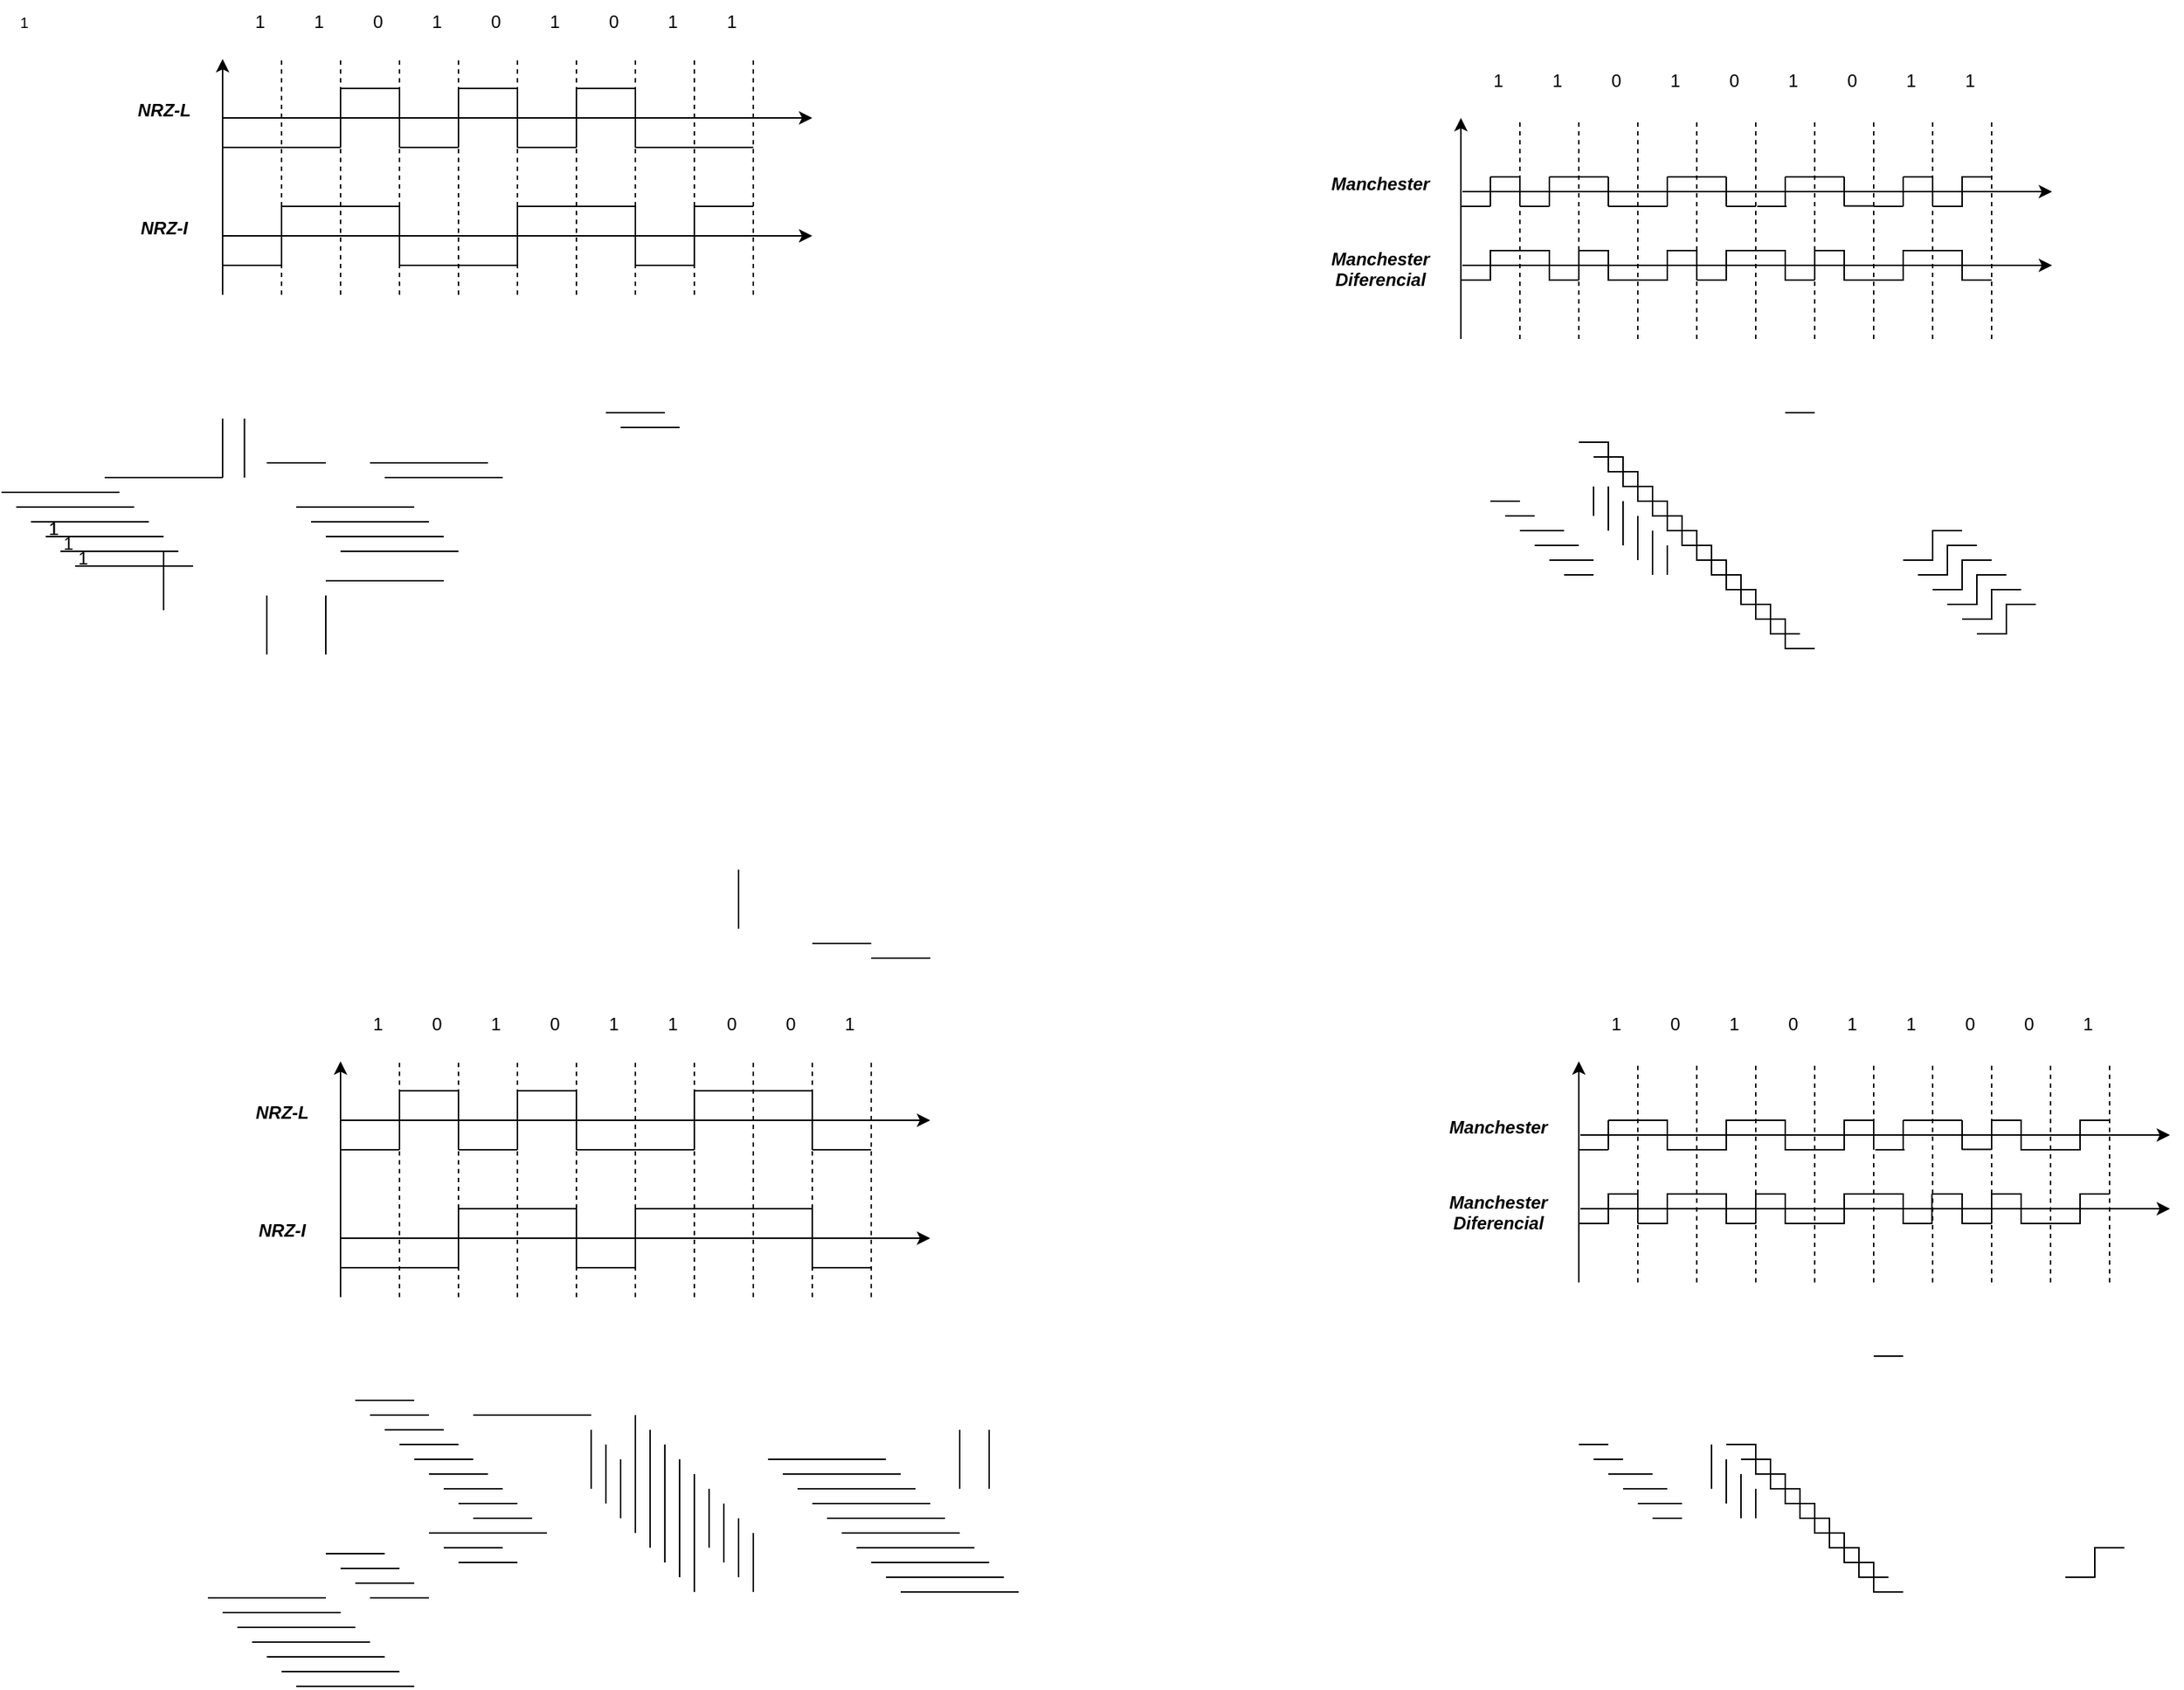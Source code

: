 <mxfile version="26.2.10">
  <diagram name="Página-1" id="iVZSDqrNF2nzEe89y8sN">
    <mxGraphModel dx="659" dy="365" grid="1" gridSize="10" guides="1" tooltips="1" connect="1" arrows="1" fold="1" page="1" pageScale="1" pageWidth="827" pageHeight="1169" math="0" shadow="0">
      <root>
        <mxCell id="0" />
        <mxCell id="1" parent="0" />
        <mxCell id="c9yHNogpHMQOPI-Mq2PM-4" value="" style="endArrow=classic;html=1;rounded=0;" parent="1" edge="1">
          <mxGeometry width="50" height="50" relative="1" as="geometry">
            <mxPoint x="200" y="440" as="sourcePoint" />
            <mxPoint x="200" y="280" as="targetPoint" />
          </mxGeometry>
        </mxCell>
        <mxCell id="c9yHNogpHMQOPI-Mq2PM-5" value="" style="endArrow=classic;html=1;rounded=0;" parent="1" edge="1">
          <mxGeometry width="50" height="50" relative="1" as="geometry">
            <mxPoint x="200" y="400" as="sourcePoint" />
            <mxPoint x="600" y="400" as="targetPoint" />
          </mxGeometry>
        </mxCell>
        <mxCell id="c9yHNogpHMQOPI-Mq2PM-6" value="" style="endArrow=classic;html=1;rounded=0;" parent="1" edge="1">
          <mxGeometry width="50" height="50" relative="1" as="geometry">
            <mxPoint x="200" y="320" as="sourcePoint" />
            <mxPoint x="600" y="320" as="targetPoint" />
          </mxGeometry>
        </mxCell>
        <mxCell id="c9yHNogpHMQOPI-Mq2PM-9" value="" style="endArrow=none;dashed=1;html=1;rounded=0;" parent="1" edge="1">
          <mxGeometry width="50" height="50" relative="1" as="geometry">
            <mxPoint x="240" y="440" as="sourcePoint" />
            <mxPoint x="240" y="280" as="targetPoint" />
          </mxGeometry>
        </mxCell>
        <mxCell id="c9yHNogpHMQOPI-Mq2PM-10" value="" style="endArrow=none;dashed=1;html=1;rounded=0;" parent="1" edge="1">
          <mxGeometry width="50" height="50" relative="1" as="geometry">
            <mxPoint x="560" y="440" as="sourcePoint" />
            <mxPoint x="560" y="280" as="targetPoint" />
          </mxGeometry>
        </mxCell>
        <mxCell id="c9yHNogpHMQOPI-Mq2PM-11" value="" style="endArrow=none;dashed=1;html=1;rounded=0;" parent="1" edge="1">
          <mxGeometry width="50" height="50" relative="1" as="geometry">
            <mxPoint x="440" y="440" as="sourcePoint" />
            <mxPoint x="440" y="280" as="targetPoint" />
          </mxGeometry>
        </mxCell>
        <mxCell id="c9yHNogpHMQOPI-Mq2PM-12" value="" style="endArrow=none;dashed=1;html=1;rounded=0;" parent="1" edge="1">
          <mxGeometry width="50" height="50" relative="1" as="geometry">
            <mxPoint x="480" y="440" as="sourcePoint" />
            <mxPoint x="480" y="280" as="targetPoint" />
          </mxGeometry>
        </mxCell>
        <mxCell id="c9yHNogpHMQOPI-Mq2PM-13" value="" style="endArrow=none;dashed=1;html=1;rounded=0;" parent="1" edge="1">
          <mxGeometry width="50" height="50" relative="1" as="geometry">
            <mxPoint x="400" y="440" as="sourcePoint" />
            <mxPoint x="400" y="280" as="targetPoint" />
          </mxGeometry>
        </mxCell>
        <mxCell id="c9yHNogpHMQOPI-Mq2PM-14" value="" style="endArrow=none;dashed=1;html=1;rounded=0;" parent="1" edge="1">
          <mxGeometry width="50" height="50" relative="1" as="geometry">
            <mxPoint x="360" y="440" as="sourcePoint" />
            <mxPoint x="360" y="280" as="targetPoint" />
          </mxGeometry>
        </mxCell>
        <mxCell id="c9yHNogpHMQOPI-Mq2PM-15" value="" style="endArrow=none;dashed=1;html=1;rounded=0;" parent="1" edge="1">
          <mxGeometry width="50" height="50" relative="1" as="geometry">
            <mxPoint x="520" y="440" as="sourcePoint" />
            <mxPoint x="520" y="280" as="targetPoint" />
          </mxGeometry>
        </mxCell>
        <mxCell id="c9yHNogpHMQOPI-Mq2PM-16" value="" style="endArrow=none;dashed=1;html=1;rounded=0;" parent="1" edge="1">
          <mxGeometry width="50" height="50" relative="1" as="geometry">
            <mxPoint x="320" y="440" as="sourcePoint" />
            <mxPoint x="320" y="280" as="targetPoint" />
          </mxGeometry>
        </mxCell>
        <mxCell id="c9yHNogpHMQOPI-Mq2PM-17" value="" style="endArrow=none;dashed=1;html=1;rounded=0;" parent="1" edge="1">
          <mxGeometry width="50" height="50" relative="1" as="geometry">
            <mxPoint x="280" y="440" as="sourcePoint" />
            <mxPoint x="280" y="280" as="targetPoint" />
          </mxGeometry>
        </mxCell>
        <mxCell id="c9yHNogpHMQOPI-Mq2PM-18" value="1" style="text;html=1;align=center;verticalAlign=middle;resizable=0;points=[];autosize=1;strokeColor=none;fillColor=none;" parent="1" vertex="1">
          <mxGeometry x="70" y="584" width="30" height="30" as="geometry" />
        </mxCell>
        <mxCell id="c9yHNogpHMQOPI-Mq2PM-19" value="1" style="text;html=1;align=center;verticalAlign=middle;resizable=0;points=[];autosize=1;strokeColor=none;fillColor=none;" parent="1" vertex="1">
          <mxGeometry x="70" y="584" width="30" height="30" as="geometry" />
        </mxCell>
        <mxCell id="c9yHNogpHMQOPI-Mq2PM-20" value="1" style="text;html=1;align=center;verticalAlign=middle;resizable=0;points=[];autosize=1;strokeColor=none;fillColor=none;" parent="1" vertex="1">
          <mxGeometry x="80" y="594" width="30" height="30" as="geometry" />
        </mxCell>
        <mxCell id="c9yHNogpHMQOPI-Mq2PM-21" value="1" style="text;html=1;align=center;verticalAlign=middle;resizable=0;points=[];autosize=1;strokeColor=none;fillColor=none;" parent="1" vertex="1">
          <mxGeometry x="90" y="604" width="30" height="30" as="geometry" />
        </mxCell>
        <mxCell id="c9yHNogpHMQOPI-Mq2PM-22" value="1" style="text;html=1;align=center;verticalAlign=middle;resizable=0;points=[];autosize=1;strokeColor=none;fillColor=none;" parent="1" vertex="1">
          <mxGeometry x="530" y="240" width="30" height="30" as="geometry" />
        </mxCell>
        <mxCell id="c9yHNogpHMQOPI-Mq2PM-23" value="0" style="text;html=1;align=center;verticalAlign=middle;resizable=0;points=[];autosize=1;strokeColor=none;fillColor=none;" parent="1" vertex="1">
          <mxGeometry x="450" y="240" width="30" height="30" as="geometry" />
        </mxCell>
        <mxCell id="c9yHNogpHMQOPI-Mq2PM-24" value="1" style="text;html=1;align=center;verticalAlign=middle;resizable=0;points=[];autosize=1;strokeColor=none;fillColor=none;" parent="1" vertex="1">
          <mxGeometry x="410" y="240" width="30" height="30" as="geometry" />
        </mxCell>
        <mxCell id="c9yHNogpHMQOPI-Mq2PM-25" value="0" style="text;html=1;align=center;verticalAlign=middle;resizable=0;points=[];autosize=1;strokeColor=none;fillColor=none;" parent="1" vertex="1">
          <mxGeometry x="370" y="240" width="30" height="30" as="geometry" />
        </mxCell>
        <mxCell id="c9yHNogpHMQOPI-Mq2PM-26" value="1" style="text;html=1;align=center;verticalAlign=middle;resizable=0;points=[];autosize=1;strokeColor=none;fillColor=none;" parent="1" vertex="1">
          <mxGeometry x="210" y="240" width="30" height="30" as="geometry" />
        </mxCell>
        <mxCell id="c9yHNogpHMQOPI-Mq2PM-27" value="1" style="text;html=1;align=center;verticalAlign=middle;resizable=0;points=[];autosize=1;strokeColor=none;fillColor=none;" parent="1" vertex="1">
          <mxGeometry x="330" y="240" width="30" height="30" as="geometry" />
        </mxCell>
        <mxCell id="c9yHNogpHMQOPI-Mq2PM-28" value="0" style="text;html=1;align=center;verticalAlign=middle;resizable=0;points=[];autosize=1;strokeColor=none;fillColor=none;" parent="1" vertex="1">
          <mxGeometry x="290" y="240" width="30" height="30" as="geometry" />
        </mxCell>
        <mxCell id="c9yHNogpHMQOPI-Mq2PM-29" value="1" style="text;html=1;align=center;verticalAlign=middle;resizable=0;points=[];autosize=1;strokeColor=none;fillColor=none;" parent="1" vertex="1">
          <mxGeometry x="250" y="240" width="30" height="30" as="geometry" />
        </mxCell>
        <mxCell id="c9yHNogpHMQOPI-Mq2PM-30" value="1" style="text;html=1;align=center;verticalAlign=middle;resizable=0;points=[];autosize=1;strokeColor=none;fillColor=none;" parent="1" vertex="1">
          <mxGeometry x="490" y="240" width="30" height="30" as="geometry" />
        </mxCell>
        <mxCell id="c9yHNogpHMQOPI-Mq2PM-31" value="&lt;font style=&quot;font-size: 10px;&quot;&gt;1&lt;/font&gt;" style="text;html=1;align=center;verticalAlign=middle;resizable=0;points=[];autosize=1;strokeColor=none;fillColor=none;" parent="1" vertex="1">
          <mxGeometry x="50" y="240" width="30" height="30" as="geometry" />
        </mxCell>
        <mxCell id="c9yHNogpHMQOPI-Mq2PM-33" value="" style="endArrow=none;html=1;rounded=0;fillColor=light-dark(#FFFFFF,#FF0000);strokeColor=light-dark(#000000,#FF0000);" parent="1" edge="1">
          <mxGeometry width="50" height="50" relative="1" as="geometry">
            <mxPoint x="280" y="340" as="sourcePoint" />
            <mxPoint x="200" y="340" as="targetPoint" />
          </mxGeometry>
        </mxCell>
        <mxCell id="c9yHNogpHMQOPI-Mq2PM-34" value="" style="endArrow=none;html=1;rounded=0;fillColor=light-dark(#FFFFFF,#FF0000);strokeColor=light-dark(#000000,#FF0000);" parent="1" edge="1">
          <mxGeometry width="50" height="50" relative="1" as="geometry">
            <mxPoint x="320" y="340" as="sourcePoint" />
            <mxPoint x="320" y="300" as="targetPoint" />
          </mxGeometry>
        </mxCell>
        <mxCell id="c9yHNogpHMQOPI-Mq2PM-35" value="" style="endArrow=none;html=1;rounded=0;fillColor=light-dark(#FFFFFF,#FF0000);strokeColor=light-dark(#000000,#FF0000);" parent="1" edge="1">
          <mxGeometry width="50" height="50" relative="1" as="geometry">
            <mxPoint x="320" y="300" as="sourcePoint" />
            <mxPoint x="280" y="300" as="targetPoint" />
          </mxGeometry>
        </mxCell>
        <mxCell id="c9yHNogpHMQOPI-Mq2PM-36" value="" style="endArrow=none;html=1;rounded=0;fillColor=light-dark(#FFFFFF,#FF0000);strokeColor=light-dark(#000000,#FF0000);" parent="1" edge="1">
          <mxGeometry width="50" height="50" relative="1" as="geometry">
            <mxPoint x="360" y="340" as="sourcePoint" />
            <mxPoint x="320" y="340" as="targetPoint" />
          </mxGeometry>
        </mxCell>
        <mxCell id="c9yHNogpHMQOPI-Mq2PM-37" value="" style="endArrow=none;html=1;rounded=0;fillColor=light-dark(#FFFFFF,#FF0000);strokeColor=light-dark(#000000,#FF0000);" parent="1" edge="1">
          <mxGeometry width="50" height="50" relative="1" as="geometry">
            <mxPoint x="360" y="300" as="sourcePoint" />
            <mxPoint x="360" y="340" as="targetPoint" />
          </mxGeometry>
        </mxCell>
        <mxCell id="c9yHNogpHMQOPI-Mq2PM-38" value="" style="endArrow=none;html=1;rounded=0;fillColor=light-dark(#FFFFFF,#FF0000);strokeColor=light-dark(#000000,#FF0000);" parent="1" edge="1">
          <mxGeometry width="50" height="50" relative="1" as="geometry">
            <mxPoint x="400" y="300" as="sourcePoint" />
            <mxPoint x="360" y="300" as="targetPoint" />
          </mxGeometry>
        </mxCell>
        <mxCell id="c9yHNogpHMQOPI-Mq2PM-39" value="" style="endArrow=none;html=1;rounded=0;fillColor=light-dark(#FFFFFF,#FF0000);strokeColor=light-dark(#000000,#FF0000);" parent="1" edge="1">
          <mxGeometry width="50" height="50" relative="1" as="geometry">
            <mxPoint x="400" y="340" as="sourcePoint" />
            <mxPoint x="400" y="300" as="targetPoint" />
          </mxGeometry>
        </mxCell>
        <mxCell id="c9yHNogpHMQOPI-Mq2PM-40" value="" style="endArrow=none;html=1;rounded=0;fillColor=light-dark(#FFFFFF,#FF0000);strokeColor=light-dark(#000000,#FF0000);" parent="1" edge="1">
          <mxGeometry width="50" height="50" relative="1" as="geometry">
            <mxPoint x="440" y="340" as="sourcePoint" />
            <mxPoint x="400" y="340" as="targetPoint" />
          </mxGeometry>
        </mxCell>
        <mxCell id="c9yHNogpHMQOPI-Mq2PM-41" value="" style="endArrow=none;html=1;rounded=0;fillColor=light-dark(#FFFFFF,#FF0000);strokeColor=light-dark(#000000,#FF0000);" parent="1" edge="1">
          <mxGeometry width="50" height="50" relative="1" as="geometry">
            <mxPoint x="280" y="340" as="sourcePoint" />
            <mxPoint x="280" y="300" as="targetPoint" />
          </mxGeometry>
        </mxCell>
        <mxCell id="c9yHNogpHMQOPI-Mq2PM-42" value="" style="endArrow=none;html=1;rounded=0;fillColor=light-dark(#FFFFFF,#FF0000);strokeColor=light-dark(#000000,#FF0000);" parent="1" edge="1">
          <mxGeometry width="50" height="50" relative="1" as="geometry">
            <mxPoint x="440" y="300" as="sourcePoint" />
            <mxPoint x="440" y="340" as="targetPoint" />
          </mxGeometry>
        </mxCell>
        <mxCell id="c9yHNogpHMQOPI-Mq2PM-43" value="" style="endArrow=none;html=1;rounded=0;fillColor=light-dark(#FFFFFF,#FF0000);strokeColor=light-dark(#000000,#FF0000);" parent="1" edge="1">
          <mxGeometry width="50" height="50" relative="1" as="geometry">
            <mxPoint x="480" y="340" as="sourcePoint" />
            <mxPoint x="480" y="300" as="targetPoint" />
          </mxGeometry>
        </mxCell>
        <mxCell id="c9yHNogpHMQOPI-Mq2PM-44" value="" style="endArrow=none;html=1;rounded=0;fillColor=light-dark(#FFFFFF,#FF0000);strokeColor=light-dark(#000000,#FF0000);" parent="1" edge="1">
          <mxGeometry width="50" height="50" relative="1" as="geometry">
            <mxPoint x="480" y="300" as="sourcePoint" />
            <mxPoint x="440" y="300" as="targetPoint" />
          </mxGeometry>
        </mxCell>
        <mxCell id="c9yHNogpHMQOPI-Mq2PM-45" value="" style="endArrow=none;html=1;rounded=0;fillColor=light-dark(#FFFFFF,#FF0000);strokeColor=light-dark(#000000,#FF0000);" parent="1" edge="1">
          <mxGeometry width="50" height="50" relative="1" as="geometry">
            <mxPoint x="560" y="340" as="sourcePoint" />
            <mxPoint x="480" y="340" as="targetPoint" />
          </mxGeometry>
        </mxCell>
        <mxCell id="c9yHNogpHMQOPI-Mq2PM-46" value="" style="endArrow=none;html=1;rounded=0;fillColor=light-dark(#FFFFFF,#FF0000);strokeColor=light-dark(#000000,#FF0000);" parent="1" edge="1">
          <mxGeometry width="50" height="50" relative="1" as="geometry">
            <mxPoint x="330" y="584" as="sourcePoint" />
            <mxPoint x="250" y="584" as="targetPoint" />
          </mxGeometry>
        </mxCell>
        <mxCell id="c9yHNogpHMQOPI-Mq2PM-47" value="" style="endArrow=none;html=1;rounded=0;fillColor=light-dark(#FFFFFF,#FF0000);strokeColor=light-dark(#000000,#FF0000);" parent="1" edge="1">
          <mxGeometry width="50" height="50" relative="1" as="geometry">
            <mxPoint x="340" y="594" as="sourcePoint" />
            <mxPoint x="260" y="594" as="targetPoint" />
          </mxGeometry>
        </mxCell>
        <mxCell id="c9yHNogpHMQOPI-Mq2PM-48" value="" style="endArrow=none;html=1;rounded=0;fillColor=light-dark(#FFFFFF,#FF0000);strokeColor=light-dark(#000000,#FF0000);" parent="1" edge="1">
          <mxGeometry width="50" height="50" relative="1" as="geometry">
            <mxPoint x="350" y="604" as="sourcePoint" />
            <mxPoint x="270" y="604" as="targetPoint" />
          </mxGeometry>
        </mxCell>
        <mxCell id="c9yHNogpHMQOPI-Mq2PM-49" value="" style="endArrow=none;html=1;rounded=0;fillColor=light-dark(#FFFFFF,#FF0000);strokeColor=light-dark(#000000,#FF0000);" parent="1" edge="1">
          <mxGeometry width="50" height="50" relative="1" as="geometry">
            <mxPoint x="360" y="614" as="sourcePoint" />
            <mxPoint x="280" y="614" as="targetPoint" />
          </mxGeometry>
        </mxCell>
        <mxCell id="c9yHNogpHMQOPI-Mq2PM-51" value="" style="endArrow=none;html=1;rounded=0;fillColor=light-dark(#FFFFFF,#FF0000);strokeColor=light-dark(#000000,#0000FF);" parent="1" edge="1">
          <mxGeometry width="50" height="50" relative="1" as="geometry">
            <mxPoint x="350" y="634" as="sourcePoint" />
            <mxPoint x="270" y="634" as="targetPoint" />
          </mxGeometry>
        </mxCell>
        <mxCell id="c9yHNogpHMQOPI-Mq2PM-52" value="" style="endArrow=none;html=1;rounded=0;fillColor=light-dark(#FFFFFF,#FF0000);strokeColor=light-dark(#000000,#00FF00);movable=1;resizable=1;rotatable=1;deletable=1;editable=1;locked=0;connectable=1;" parent="1" edge="1">
          <mxGeometry width="50" height="50" relative="1" as="geometry">
            <mxPoint x="240" y="420" as="sourcePoint" />
            <mxPoint x="200" y="420" as="targetPoint" />
          </mxGeometry>
        </mxCell>
        <mxCell id="c9yHNogpHMQOPI-Mq2PM-53" value="" style="endArrow=none;html=1;rounded=0;fillColor=light-dark(#FFFFFF,#FF0000);strokeColor=light-dark(#000000,#0000FF);" parent="1" edge="1">
          <mxGeometry width="50" height="50" relative="1" as="geometry">
            <mxPoint x="130" y="574" as="sourcePoint" />
            <mxPoint x="50" y="574" as="targetPoint" />
          </mxGeometry>
        </mxCell>
        <mxCell id="c9yHNogpHMQOPI-Mq2PM-54" value="" style="endArrow=none;html=1;rounded=0;fillColor=light-dark(#FFFFFF,#FF0000);strokeColor=light-dark(#000000,#0000FF);" parent="1" edge="1">
          <mxGeometry width="50" height="50" relative="1" as="geometry">
            <mxPoint x="140" y="584" as="sourcePoint" />
            <mxPoint x="60" y="584" as="targetPoint" />
          </mxGeometry>
        </mxCell>
        <mxCell id="c9yHNogpHMQOPI-Mq2PM-55" value="" style="endArrow=none;html=1;rounded=0;fillColor=light-dark(#FFFFFF,#FF0000);strokeColor=light-dark(#000000,#0000FF);" parent="1" edge="1">
          <mxGeometry width="50" height="50" relative="1" as="geometry">
            <mxPoint x="150" y="594" as="sourcePoint" />
            <mxPoint x="70" y="594" as="targetPoint" />
          </mxGeometry>
        </mxCell>
        <mxCell id="c9yHNogpHMQOPI-Mq2PM-56" value="" style="endArrow=none;html=1;rounded=0;fillColor=light-dark(#FFFFFF,#FF0000);strokeColor=light-dark(#000000,#0000FF);" parent="1" edge="1">
          <mxGeometry width="50" height="50" relative="1" as="geometry">
            <mxPoint x="160" y="604" as="sourcePoint" />
            <mxPoint x="80" y="604" as="targetPoint" />
          </mxGeometry>
        </mxCell>
        <mxCell id="c9yHNogpHMQOPI-Mq2PM-57" value="" style="endArrow=none;html=1;rounded=0;fillColor=light-dark(#FFFFFF,#FF0000);strokeColor=light-dark(#000000,#0000FF);" parent="1" edge="1">
          <mxGeometry width="50" height="50" relative="1" as="geometry">
            <mxPoint x="170" y="614" as="sourcePoint" />
            <mxPoint x="90" y="614" as="targetPoint" />
          </mxGeometry>
        </mxCell>
        <mxCell id="c9yHNogpHMQOPI-Mq2PM-58" value="" style="endArrow=none;html=1;rounded=0;fillColor=light-dark(#FFFFFF,#FF0000);strokeColor=light-dark(#000000,#0000FF);" parent="1" edge="1">
          <mxGeometry width="50" height="50" relative="1" as="geometry">
            <mxPoint x="180" y="624" as="sourcePoint" />
            <mxPoint x="100" y="624" as="targetPoint" />
          </mxGeometry>
        </mxCell>
        <mxCell id="c9yHNogpHMQOPI-Mq2PM-59" value="" style="endArrow=none;html=1;rounded=0;fillColor=light-dark(#FFFFFF,#FF0000);strokeColor=light-dark(#000000,#0000FF);movable=1;resizable=1;rotatable=1;deletable=1;editable=1;locked=0;connectable=1;" parent="1" edge="1">
          <mxGeometry width="50" height="50" relative="1" as="geometry">
            <mxPoint x="200" y="564" as="sourcePoint" />
            <mxPoint x="120" y="564" as="targetPoint" />
          </mxGeometry>
        </mxCell>
        <mxCell id="c9yHNogpHMQOPI-Mq2PM-60" value="" style="endArrow=none;html=1;rounded=0;fillColor=light-dark(#FFFFFF,#FF0000);strokeColor=light-dark(#000000,#00FF00);movable=1;resizable=1;rotatable=1;deletable=1;editable=1;locked=0;connectable=1;" parent="1" edge="1">
          <mxGeometry width="50" height="50" relative="1" as="geometry">
            <mxPoint x="400" y="420" as="sourcePoint" />
            <mxPoint x="320" y="420" as="targetPoint" />
          </mxGeometry>
        </mxCell>
        <mxCell id="c9yHNogpHMQOPI-Mq2PM-61" value="" style="endArrow=none;html=1;rounded=0;fillColor=light-dark(#FFFFFF,#FF0000);strokeColor=light-dark(#000000,#00FF00);movable=1;resizable=1;rotatable=1;deletable=1;editable=1;locked=0;connectable=1;" parent="1" edge="1">
          <mxGeometry width="50" height="50" relative="1" as="geometry">
            <mxPoint x="320" y="380" as="sourcePoint" />
            <mxPoint x="240" y="380" as="targetPoint" />
          </mxGeometry>
        </mxCell>
        <mxCell id="c9yHNogpHMQOPI-Mq2PM-62" value="" style="endArrow=none;html=1;rounded=0;fillColor=light-dark(#FFFFFF,#FF0000);strokeColor=light-dark(#000000,#00FF00);movable=1;resizable=1;rotatable=1;deletable=1;editable=1;locked=0;connectable=1;" parent="1" edge="1">
          <mxGeometry width="50" height="50" relative="1" as="geometry">
            <mxPoint x="480" y="380" as="sourcePoint" />
            <mxPoint x="400" y="380" as="targetPoint" />
          </mxGeometry>
        </mxCell>
        <mxCell id="c9yHNogpHMQOPI-Mq2PM-63" value="" style="endArrow=none;html=1;rounded=0;fillColor=light-dark(#FFFFFF,#FF0000);strokeColor=light-dark(#000000,#00FF00);movable=1;resizable=1;rotatable=1;deletable=1;editable=1;locked=0;connectable=1;" parent="1" edge="1">
          <mxGeometry width="50" height="50" relative="1" as="geometry">
            <mxPoint x="380" y="554" as="sourcePoint" />
            <mxPoint x="300" y="554" as="targetPoint" />
          </mxGeometry>
        </mxCell>
        <mxCell id="c9yHNogpHMQOPI-Mq2PM-64" value="" style="endArrow=none;html=1;rounded=0;fillColor=light-dark(#FFFFFF,#FF0000);strokeColor=light-dark(#000000,#00FF00);movable=1;resizable=1;rotatable=1;deletable=1;editable=1;locked=0;connectable=1;" parent="1" edge="1">
          <mxGeometry width="50" height="50" relative="1" as="geometry">
            <mxPoint x="390" y="564" as="sourcePoint" />
            <mxPoint x="310" y="564" as="targetPoint" />
          </mxGeometry>
        </mxCell>
        <mxCell id="c9yHNogpHMQOPI-Mq2PM-65" value="" style="endArrow=none;html=1;rounded=0;fillColor=light-dark(#FFFFFF,#FF0000);strokeColor=light-dark(#000000,#00FF00);movable=1;resizable=1;rotatable=1;deletable=1;editable=1;locked=0;connectable=1;" parent="1" edge="1">
          <mxGeometry width="50" height="50" relative="1" as="geometry">
            <mxPoint x="450" y="1200" as="sourcePoint" />
            <mxPoint x="370" y="1200" as="targetPoint" />
          </mxGeometry>
        </mxCell>
        <mxCell id="c9yHNogpHMQOPI-Mq2PM-66" value="" style="endArrow=none;html=1;rounded=0;fillColor=light-dark(#FFFFFF,#FF0000);strokeColor=light-dark(#000000,#00FF00);movable=1;resizable=1;rotatable=1;deletable=1;editable=1;locked=0;connectable=1;" parent="1" edge="1">
          <mxGeometry width="50" height="50" relative="1" as="geometry">
            <mxPoint x="270" y="1324" as="sourcePoint" />
            <mxPoint x="190" y="1324" as="targetPoint" />
          </mxGeometry>
        </mxCell>
        <mxCell id="c9yHNogpHMQOPI-Mq2PM-67" value="" style="endArrow=none;html=1;rounded=0;fillColor=light-dark(#FFFFFF,#FF0000);strokeColor=light-dark(#000000,#00FF00);movable=1;resizable=1;rotatable=1;deletable=1;editable=1;locked=0;connectable=1;" parent="1" edge="1">
          <mxGeometry width="50" height="50" relative="1" as="geometry">
            <mxPoint x="280" y="1334" as="sourcePoint" />
            <mxPoint x="200" y="1334" as="targetPoint" />
          </mxGeometry>
        </mxCell>
        <mxCell id="c9yHNogpHMQOPI-Mq2PM-68" value="" style="endArrow=none;html=1;rounded=0;fillColor=light-dark(#FFFFFF,#FF0000);strokeColor=light-dark(#000000,#00FF00);movable=1;resizable=1;rotatable=1;deletable=1;editable=1;locked=0;connectable=1;" parent="1" edge="1">
          <mxGeometry width="50" height="50" relative="1" as="geometry">
            <mxPoint x="290" y="1344" as="sourcePoint" />
            <mxPoint x="210" y="1344" as="targetPoint" />
          </mxGeometry>
        </mxCell>
        <mxCell id="c9yHNogpHMQOPI-Mq2PM-69" value="" style="endArrow=none;html=1;rounded=0;fillColor=light-dark(#FFFFFF,#FF0000);strokeColor=light-dark(#000000,#00FF00);movable=1;resizable=1;rotatable=1;deletable=1;editable=1;locked=0;connectable=1;" parent="1" edge="1">
          <mxGeometry width="50" height="50" relative="1" as="geometry">
            <mxPoint x="300" y="1354" as="sourcePoint" />
            <mxPoint x="220" y="1354" as="targetPoint" />
          </mxGeometry>
        </mxCell>
        <mxCell id="c9yHNogpHMQOPI-Mq2PM-70" value="" style="endArrow=none;html=1;rounded=0;fillColor=light-dark(#FFFFFF,#FF0000);strokeColor=light-dark(#000000,#00FF00);movable=1;resizable=1;rotatable=1;deletable=1;editable=1;locked=0;connectable=1;" parent="1" edge="1">
          <mxGeometry width="50" height="50" relative="1" as="geometry">
            <mxPoint x="310" y="1364" as="sourcePoint" />
            <mxPoint x="230" y="1364" as="targetPoint" />
          </mxGeometry>
        </mxCell>
        <mxCell id="c9yHNogpHMQOPI-Mq2PM-71" value="" style="endArrow=none;html=1;rounded=0;fillColor=light-dark(#FFFFFF,#FF0000);strokeColor=light-dark(#000000,#00FF00);movable=1;resizable=1;rotatable=1;deletable=1;editable=1;locked=0;connectable=1;" parent="1" edge="1">
          <mxGeometry width="50" height="50" relative="1" as="geometry">
            <mxPoint x="320" y="1374" as="sourcePoint" />
            <mxPoint x="240" y="1374" as="targetPoint" />
          </mxGeometry>
        </mxCell>
        <mxCell id="c9yHNogpHMQOPI-Mq2PM-72" value="" style="endArrow=none;html=1;rounded=0;fillColor=light-dark(#FFFFFF,#FF0000);strokeColor=light-dark(#000000,#00FF00);movable=1;resizable=1;rotatable=1;deletable=1;editable=1;locked=0;connectable=1;" parent="1" edge="1">
          <mxGeometry width="50" height="50" relative="1" as="geometry">
            <mxPoint x="330" y="1384" as="sourcePoint" />
            <mxPoint x="250" y="1384" as="targetPoint" />
          </mxGeometry>
        </mxCell>
        <mxCell id="c9yHNogpHMQOPI-Mq2PM-73" value="" style="endArrow=none;html=1;rounded=0;fillColor=light-dark(#FFFFFF,#FF0000);strokeColor=light-dark(#000000,#00FF00);movable=1;resizable=1;rotatable=1;deletable=1;editable=1;locked=0;connectable=1;" parent="1" edge="1">
          <mxGeometry width="50" height="50" relative="1" as="geometry">
            <mxPoint x="520" y="420" as="sourcePoint" />
            <mxPoint x="480" y="420" as="targetPoint" />
          </mxGeometry>
        </mxCell>
        <mxCell id="c9yHNogpHMQOPI-Mq2PM-74" value="" style="endArrow=none;html=1;rounded=0;fillColor=light-dark(#FFFFFF,#FF0000);strokeColor=light-dark(#000000,#00FF00);movable=1;resizable=1;rotatable=1;deletable=1;editable=1;locked=0;connectable=1;" parent="1" edge="1">
          <mxGeometry width="50" height="50" relative="1" as="geometry">
            <mxPoint x="270" y="554" as="sourcePoint" />
            <mxPoint x="230" y="554" as="targetPoint" />
          </mxGeometry>
        </mxCell>
        <mxCell id="c9yHNogpHMQOPI-Mq2PM-75" value="" style="endArrow=none;html=1;rounded=0;fillColor=light-dark(#FFFFFF,#FF0000);strokeColor=light-dark(#000000,#00FF00);movable=1;resizable=1;rotatable=1;deletable=1;editable=1;locked=0;connectable=1;" parent="1" edge="1">
          <mxGeometry width="50" height="50" relative="1" as="geometry">
            <mxPoint x="560" y="380" as="sourcePoint" />
            <mxPoint x="520" y="380" as="targetPoint" />
          </mxGeometry>
        </mxCell>
        <mxCell id="c9yHNogpHMQOPI-Mq2PM-76" value="" style="endArrow=none;html=1;rounded=0;fillColor=light-dark(#FFFFFF,#FF0000);strokeColor=light-dark(#000000,#00FF00);movable=1;resizable=1;rotatable=1;deletable=1;editable=1;locked=0;connectable=1;" parent="1" edge="1">
          <mxGeometry width="50" height="50" relative="1" as="geometry">
            <mxPoint x="310" y="1294" as="sourcePoint" />
            <mxPoint x="270" y="1294" as="targetPoint" />
          </mxGeometry>
        </mxCell>
        <mxCell id="c9yHNogpHMQOPI-Mq2PM-77" value="" style="endArrow=none;html=1;rounded=0;fillColor=light-dark(#FFFFFF,#FF0000);strokeColor=light-dark(#000000,#00FF00);movable=1;resizable=1;rotatable=1;deletable=1;editable=1;locked=0;connectable=1;" parent="1" edge="1">
          <mxGeometry width="50" height="50" relative="1" as="geometry">
            <mxPoint x="320" y="1304" as="sourcePoint" />
            <mxPoint x="280" y="1304" as="targetPoint" />
          </mxGeometry>
        </mxCell>
        <mxCell id="c9yHNogpHMQOPI-Mq2PM-78" value="" style="endArrow=none;html=1;rounded=0;fillColor=light-dark(#FFFFFF,#FF0000);strokeColor=light-dark(#000000,#00FF00);movable=1;resizable=1;rotatable=1;deletable=1;editable=1;locked=0;connectable=1;" parent="1" edge="1">
          <mxGeometry width="50" height="50" relative="1" as="geometry">
            <mxPoint x="330" y="1314" as="sourcePoint" />
            <mxPoint x="290" y="1314" as="targetPoint" />
          </mxGeometry>
        </mxCell>
        <mxCell id="c9yHNogpHMQOPI-Mq2PM-79" value="" style="endArrow=none;html=1;rounded=0;fillColor=light-dark(#FFFFFF,#FF0000);strokeColor=light-dark(#000000,#00FF00);movable=1;resizable=1;rotatable=1;deletable=1;editable=1;locked=0;connectable=1;" parent="1" edge="1">
          <mxGeometry width="50" height="50" relative="1" as="geometry">
            <mxPoint x="340" y="1324" as="sourcePoint" />
            <mxPoint x="300" y="1324" as="targetPoint" />
          </mxGeometry>
        </mxCell>
        <mxCell id="c9yHNogpHMQOPI-Mq2PM-80" value="" style="endArrow=none;html=1;rounded=0;fillColor=light-dark(#FFFFFF,#FF0000);strokeColor=light-dark(#000000,#00FF00);movable=1;resizable=1;rotatable=1;deletable=1;editable=1;locked=0;connectable=1;" parent="1" edge="1">
          <mxGeometry width="50" height="50" relative="1" as="geometry">
            <mxPoint x="500" y="520" as="sourcePoint" />
            <mxPoint x="460" y="520" as="targetPoint" />
          </mxGeometry>
        </mxCell>
        <mxCell id="c9yHNogpHMQOPI-Mq2PM-81" value="" style="endArrow=none;html=1;rounded=0;fillColor=light-dark(#FFFFFF,#FF0000);strokeColor=light-dark(#000000,#00FF00);movable=1;resizable=1;rotatable=1;deletable=1;editable=1;locked=0;connectable=1;" parent="1" edge="1">
          <mxGeometry width="50" height="50" relative="1" as="geometry">
            <mxPoint x="510" y="530" as="sourcePoint" />
            <mxPoint x="470" y="530" as="targetPoint" />
          </mxGeometry>
        </mxCell>
        <mxCell id="c9yHNogpHMQOPI-Mq2PM-82" value="" style="endArrow=none;html=1;rounded=0;fillColor=light-dark(#FFFFFF,#FF0000);strokeColor=light-dark(#000000,#00FF00);movable=1;resizable=1;rotatable=1;deletable=1;editable=1;locked=0;connectable=1;" parent="1" edge="1">
          <mxGeometry width="50" height="50" relative="1" as="geometry">
            <mxPoint x="380" y="1280" as="sourcePoint" />
            <mxPoint x="340" y="1280" as="targetPoint" />
          </mxGeometry>
        </mxCell>
        <mxCell id="c9yHNogpHMQOPI-Mq2PM-83" value="" style="endArrow=none;html=1;rounded=0;fillColor=light-dark(#FFFFFF,#FF0000);strokeColor=light-dark(#000000,#00FF00);movable=1;resizable=1;rotatable=1;deletable=1;editable=1;locked=0;connectable=1;" parent="1" edge="1">
          <mxGeometry width="50" height="50" relative="1" as="geometry">
            <mxPoint x="390" y="1290" as="sourcePoint" />
            <mxPoint x="350" y="1290" as="targetPoint" />
          </mxGeometry>
        </mxCell>
        <mxCell id="c9yHNogpHMQOPI-Mq2PM-84" value="" style="endArrow=none;html=1;rounded=0;fillColor=light-dark(#FFFFFF,#FF0000);strokeColor=light-dark(#000000,#00FF00);movable=1;resizable=1;rotatable=1;deletable=1;editable=1;locked=0;connectable=1;" parent="1" edge="1">
          <mxGeometry width="50" height="50" relative="1" as="geometry">
            <mxPoint x="400" y="1300" as="sourcePoint" />
            <mxPoint x="360" y="1300" as="targetPoint" />
          </mxGeometry>
        </mxCell>
        <mxCell id="c9yHNogpHMQOPI-Mq2PM-85" value="" style="endArrow=none;html=1;rounded=0;fillColor=light-dark(#FFFFFF,#FF0000);strokeColor=light-dark(#000000,#00FF00);movable=1;resizable=1;rotatable=1;deletable=1;editable=1;locked=0;connectable=1;" parent="1" edge="1">
          <mxGeometry width="50" height="50" relative="1" as="geometry">
            <mxPoint x="160" y="654" as="sourcePoint" />
            <mxPoint x="160" y="614" as="targetPoint" />
          </mxGeometry>
        </mxCell>
        <mxCell id="c9yHNogpHMQOPI-Mq2PM-86" value="" style="endArrow=none;html=1;rounded=0;fillColor=light-dark(#FFFFFF,#FF0000);strokeColor=light-dark(#000000,#00FF00);movable=1;resizable=1;rotatable=1;deletable=1;editable=1;locked=0;connectable=1;" parent="1" edge="1">
          <mxGeometry width="50" height="50" relative="1" as="geometry">
            <mxPoint x="230" y="684" as="sourcePoint" />
            <mxPoint x="230" y="644" as="targetPoint" />
          </mxGeometry>
        </mxCell>
        <mxCell id="c9yHNogpHMQOPI-Mq2PM-87" value="" style="endArrow=none;html=1;rounded=0;fillColor=light-dark(#FFFFFF,#FF0000);strokeColor=light-dark(#000000,#00FF00);movable=1;resizable=1;rotatable=1;deletable=1;editable=1;locked=0;connectable=1;" parent="1" edge="1">
          <mxGeometry width="50" height="50" relative="1" as="geometry">
            <mxPoint x="270" y="684" as="sourcePoint" />
            <mxPoint x="270" y="644" as="targetPoint" />
          </mxGeometry>
        </mxCell>
        <mxCell id="c9yHNogpHMQOPI-Mq2PM-88" value="" style="endArrow=none;html=1;rounded=0;fillColor=light-dark(#FFFFFF,#FF0000);strokeColor=light-dark(#000000,#00FF00);movable=1;resizable=1;rotatable=1;deletable=1;editable=1;locked=0;connectable=1;" parent="1" edge="1">
          <mxGeometry width="50" height="50" relative="1" as="geometry">
            <mxPoint x="200" y="564" as="sourcePoint" />
            <mxPoint x="200" y="524" as="targetPoint" />
          </mxGeometry>
        </mxCell>
        <mxCell id="c9yHNogpHMQOPI-Mq2PM-89" value="" style="endArrow=none;html=1;rounded=0;fillColor=light-dark(#FFFFFF,#FF0000);strokeColor=light-dark(#000000,#00FF00);movable=1;resizable=1;rotatable=1;deletable=1;editable=1;locked=0;connectable=1;" parent="1" edge="1">
          <mxGeometry width="50" height="50" relative="1" as="geometry">
            <mxPoint x="214.83" y="564" as="sourcePoint" />
            <mxPoint x="214.83" y="524" as="targetPoint" />
          </mxGeometry>
        </mxCell>
        <mxCell id="c9yHNogpHMQOPI-Mq2PM-90" value="" style="endArrow=none;html=1;rounded=0;fillColor=light-dark(#FFFFFF,#FF0000);strokeColor=light-dark(#000000,#00FF00);movable=1;resizable=1;rotatable=1;deletable=1;editable=1;locked=0;connectable=1;" parent="1" edge="1">
          <mxGeometry width="50" height="50" relative="1" as="geometry">
            <mxPoint x="520" y="420" as="sourcePoint" />
            <mxPoint x="520" y="380" as="targetPoint" />
          </mxGeometry>
        </mxCell>
        <mxCell id="c9yHNogpHMQOPI-Mq2PM-91" value="" style="endArrow=none;html=1;rounded=0;fillColor=light-dark(#FFFFFF,#FF0000);strokeColor=light-dark(#000000,#00FF00);movable=1;resizable=1;rotatable=1;deletable=1;editable=1;locked=0;connectable=1;" parent="1" edge="1">
          <mxGeometry width="50" height="50" relative="1" as="geometry">
            <mxPoint x="480" y="420" as="sourcePoint" />
            <mxPoint x="480" y="380" as="targetPoint" />
          </mxGeometry>
        </mxCell>
        <mxCell id="c9yHNogpHMQOPI-Mq2PM-92" value="" style="endArrow=none;html=1;rounded=0;fillColor=light-dark(#FFFFFF,#FF0000);strokeColor=light-dark(#000000,#00FF00);movable=1;resizable=1;rotatable=1;deletable=1;editable=1;locked=0;connectable=1;" parent="1" edge="1">
          <mxGeometry width="50" height="50" relative="1" as="geometry">
            <mxPoint x="400" y="420" as="sourcePoint" />
            <mxPoint x="400" y="380" as="targetPoint" />
          </mxGeometry>
        </mxCell>
        <mxCell id="c9yHNogpHMQOPI-Mq2PM-93" value="" style="endArrow=none;html=1;rounded=0;fillColor=light-dark(#FFFFFF,#FF0000);strokeColor=light-dark(#000000,#00FF00);movable=1;resizable=1;rotatable=1;deletable=1;editable=1;locked=0;connectable=1;" parent="1" edge="1">
          <mxGeometry width="50" height="50" relative="1" as="geometry">
            <mxPoint x="320" y="420" as="sourcePoint" />
            <mxPoint x="320" y="380" as="targetPoint" />
          </mxGeometry>
        </mxCell>
        <mxCell id="c9yHNogpHMQOPI-Mq2PM-94" value="" style="endArrow=none;html=1;rounded=0;fillColor=light-dark(#FFFFFF,#FF0000);strokeColor=light-dark(#000000,#00FF00);movable=1;resizable=1;rotatable=1;deletable=1;editable=1;locked=0;connectable=1;" parent="1" edge="1">
          <mxGeometry width="50" height="50" relative="1" as="geometry">
            <mxPoint x="240" y="420" as="sourcePoint" />
            <mxPoint x="240" y="380" as="targetPoint" />
          </mxGeometry>
        </mxCell>
        <mxCell id="c9yHNogpHMQOPI-Mq2PM-95" value="&lt;i&gt;&lt;b&gt;NRZ-L&lt;/b&gt;&lt;/i&gt;" style="text;html=1;align=center;verticalAlign=middle;resizable=0;points=[];autosize=1;strokeColor=none;fillColor=none;" parent="1" vertex="1">
          <mxGeometry x="130" y="300" width="60" height="30" as="geometry" />
        </mxCell>
        <mxCell id="c9yHNogpHMQOPI-Mq2PM-96" value="&lt;i&gt;&lt;b&gt;NRZ-I&lt;/b&gt;&lt;/i&gt;" style="text;html=1;align=center;verticalAlign=middle;resizable=0;points=[];autosize=1;strokeColor=none;fillColor=none;" parent="1" vertex="1">
          <mxGeometry x="130" y="380" width="60" height="30" as="geometry" />
        </mxCell>
        <mxCell id="nm2eo2nv4SzdI6bSQcPC-1" value="" style="endArrow=classic;html=1;rounded=0;" edge="1" parent="1">
          <mxGeometry width="50" height="50" relative="1" as="geometry">
            <mxPoint x="280" y="1120" as="sourcePoint" />
            <mxPoint x="280" y="960" as="targetPoint" />
          </mxGeometry>
        </mxCell>
        <mxCell id="nm2eo2nv4SzdI6bSQcPC-2" value="" style="endArrow=classic;html=1;rounded=0;" edge="1" parent="1">
          <mxGeometry width="50" height="50" relative="1" as="geometry">
            <mxPoint x="280" y="1080" as="sourcePoint" />
            <mxPoint x="680" y="1080" as="targetPoint" />
          </mxGeometry>
        </mxCell>
        <mxCell id="nm2eo2nv4SzdI6bSQcPC-3" value="" style="endArrow=classic;html=1;rounded=0;" edge="1" parent="1">
          <mxGeometry width="50" height="50" relative="1" as="geometry">
            <mxPoint x="280" y="1000" as="sourcePoint" />
            <mxPoint x="680" y="1000" as="targetPoint" />
          </mxGeometry>
        </mxCell>
        <mxCell id="nm2eo2nv4SzdI6bSQcPC-4" value="" style="endArrow=none;dashed=1;html=1;rounded=0;" edge="1" parent="1">
          <mxGeometry width="50" height="50" relative="1" as="geometry">
            <mxPoint x="320" y="1120" as="sourcePoint" />
            <mxPoint x="320" y="960" as="targetPoint" />
          </mxGeometry>
        </mxCell>
        <mxCell id="nm2eo2nv4SzdI6bSQcPC-5" value="" style="endArrow=none;dashed=1;html=1;rounded=0;" edge="1" parent="1">
          <mxGeometry width="50" height="50" relative="1" as="geometry">
            <mxPoint x="640" y="1120" as="sourcePoint" />
            <mxPoint x="640" y="960" as="targetPoint" />
          </mxGeometry>
        </mxCell>
        <mxCell id="nm2eo2nv4SzdI6bSQcPC-6" value="" style="endArrow=none;dashed=1;html=1;rounded=0;" edge="1" parent="1">
          <mxGeometry width="50" height="50" relative="1" as="geometry">
            <mxPoint x="520" y="1120" as="sourcePoint" />
            <mxPoint x="520" y="960" as="targetPoint" />
          </mxGeometry>
        </mxCell>
        <mxCell id="nm2eo2nv4SzdI6bSQcPC-7" value="" style="endArrow=none;dashed=1;html=1;rounded=0;" edge="1" parent="1">
          <mxGeometry width="50" height="50" relative="1" as="geometry">
            <mxPoint x="560" y="1120" as="sourcePoint" />
            <mxPoint x="560" y="960" as="targetPoint" />
          </mxGeometry>
        </mxCell>
        <mxCell id="nm2eo2nv4SzdI6bSQcPC-8" value="" style="endArrow=none;dashed=1;html=1;rounded=0;" edge="1" parent="1">
          <mxGeometry width="50" height="50" relative="1" as="geometry">
            <mxPoint x="480" y="1120" as="sourcePoint" />
            <mxPoint x="480" y="960" as="targetPoint" />
          </mxGeometry>
        </mxCell>
        <mxCell id="nm2eo2nv4SzdI6bSQcPC-9" value="" style="endArrow=none;dashed=1;html=1;rounded=0;" edge="1" parent="1">
          <mxGeometry width="50" height="50" relative="1" as="geometry">
            <mxPoint x="440" y="1120" as="sourcePoint" />
            <mxPoint x="440" y="960" as="targetPoint" />
          </mxGeometry>
        </mxCell>
        <mxCell id="nm2eo2nv4SzdI6bSQcPC-10" value="" style="endArrow=none;dashed=1;html=1;rounded=0;" edge="1" parent="1">
          <mxGeometry width="50" height="50" relative="1" as="geometry">
            <mxPoint x="600" y="1120" as="sourcePoint" />
            <mxPoint x="600" y="960" as="targetPoint" />
          </mxGeometry>
        </mxCell>
        <mxCell id="nm2eo2nv4SzdI6bSQcPC-11" value="" style="endArrow=none;dashed=1;html=1;rounded=0;" edge="1" parent="1">
          <mxGeometry width="50" height="50" relative="1" as="geometry">
            <mxPoint x="400" y="1120" as="sourcePoint" />
            <mxPoint x="400" y="960" as="targetPoint" />
          </mxGeometry>
        </mxCell>
        <mxCell id="nm2eo2nv4SzdI6bSQcPC-12" value="" style="endArrow=none;dashed=1;html=1;rounded=0;" edge="1" parent="1">
          <mxGeometry width="50" height="50" relative="1" as="geometry">
            <mxPoint x="360" y="1120" as="sourcePoint" />
            <mxPoint x="360" y="960" as="targetPoint" />
          </mxGeometry>
        </mxCell>
        <mxCell id="nm2eo2nv4SzdI6bSQcPC-13" value="1" style="text;html=1;align=center;verticalAlign=middle;resizable=0;points=[];autosize=1;strokeColor=none;fillColor=none;" vertex="1" parent="1">
          <mxGeometry x="610" y="920" width="30" height="30" as="geometry" />
        </mxCell>
        <mxCell id="nm2eo2nv4SzdI6bSQcPC-14" value="0" style="text;html=1;align=center;verticalAlign=middle;resizable=0;points=[];autosize=1;strokeColor=none;fillColor=none;" vertex="1" parent="1">
          <mxGeometry x="530" y="920" width="30" height="30" as="geometry" />
        </mxCell>
        <mxCell id="nm2eo2nv4SzdI6bSQcPC-15" value="1" style="text;html=1;align=center;verticalAlign=middle;resizable=0;points=[];autosize=1;strokeColor=none;fillColor=none;" vertex="1" parent="1">
          <mxGeometry x="490" y="920" width="30" height="30" as="geometry" />
        </mxCell>
        <mxCell id="nm2eo2nv4SzdI6bSQcPC-16" value="1" style="text;html=1;align=center;verticalAlign=middle;resizable=0;points=[];autosize=1;strokeColor=none;fillColor=none;" vertex="1" parent="1">
          <mxGeometry x="450" y="920" width="30" height="30" as="geometry" />
        </mxCell>
        <mxCell id="nm2eo2nv4SzdI6bSQcPC-17" value="1" style="text;html=1;align=center;verticalAlign=middle;resizable=0;points=[];autosize=1;strokeColor=none;fillColor=none;" vertex="1" parent="1">
          <mxGeometry x="290" y="920" width="30" height="30" as="geometry" />
        </mxCell>
        <mxCell id="nm2eo2nv4SzdI6bSQcPC-18" value="0" style="text;html=1;align=center;verticalAlign=middle;resizable=0;points=[];autosize=1;strokeColor=none;fillColor=none;" vertex="1" parent="1">
          <mxGeometry x="410" y="920" width="30" height="30" as="geometry" />
        </mxCell>
        <mxCell id="nm2eo2nv4SzdI6bSQcPC-19" value="1" style="text;html=1;align=center;verticalAlign=middle;resizable=0;points=[];autosize=1;strokeColor=none;fillColor=none;" vertex="1" parent="1">
          <mxGeometry x="370" y="920" width="30" height="30" as="geometry" />
        </mxCell>
        <mxCell id="nm2eo2nv4SzdI6bSQcPC-20" value="0" style="text;html=1;align=center;verticalAlign=middle;resizable=0;points=[];autosize=1;strokeColor=none;fillColor=none;" vertex="1" parent="1">
          <mxGeometry x="330" y="920" width="30" height="30" as="geometry" />
        </mxCell>
        <mxCell id="nm2eo2nv4SzdI6bSQcPC-21" value="0" style="text;html=1;align=center;verticalAlign=middle;resizable=0;points=[];autosize=1;strokeColor=none;fillColor=none;" vertex="1" parent="1">
          <mxGeometry x="570" y="920" width="30" height="30" as="geometry" />
        </mxCell>
        <mxCell id="nm2eo2nv4SzdI6bSQcPC-23" value="" style="endArrow=none;html=1;rounded=0;fillColor=light-dark(#FFFFFF,#FF0000);strokeColor=light-dark(#000000,#FF0000);" edge="1" parent="1">
          <mxGeometry width="50" height="50" relative="1" as="geometry">
            <mxPoint x="400" y="1020" as="sourcePoint" />
            <mxPoint x="400" y="980" as="targetPoint" />
          </mxGeometry>
        </mxCell>
        <mxCell id="nm2eo2nv4SzdI6bSQcPC-24" value="" style="endArrow=none;html=1;rounded=0;fillColor=light-dark(#FFFFFF,#FF0000);strokeColor=light-dark(#000000,#FF0000);" edge="1" parent="1">
          <mxGeometry width="50" height="50" relative="1" as="geometry">
            <mxPoint x="640" y="1020" as="sourcePoint" />
            <mxPoint x="600" y="1020" as="targetPoint" />
          </mxGeometry>
        </mxCell>
        <mxCell id="nm2eo2nv4SzdI6bSQcPC-25" value="" style="endArrow=none;html=1;rounded=0;fillColor=light-dark(#FFFFFF,#FF0000);strokeColor=light-dark(#000000,#FF0000);" edge="1" parent="1">
          <mxGeometry width="50" height="50" relative="1" as="geometry">
            <mxPoint x="440" y="980" as="sourcePoint" />
            <mxPoint x="400" y="980" as="targetPoint" />
          </mxGeometry>
        </mxCell>
        <mxCell id="nm2eo2nv4SzdI6bSQcPC-26" value="" style="endArrow=none;html=1;rounded=0;fillColor=light-dark(#FFFFFF,#FF0000);strokeColor=light-dark(#000000,#FF0000);" edge="1" parent="1">
          <mxGeometry width="50" height="50" relative="1" as="geometry">
            <mxPoint x="440" y="980" as="sourcePoint" />
            <mxPoint x="440" y="1020" as="targetPoint" />
          </mxGeometry>
        </mxCell>
        <mxCell id="nm2eo2nv4SzdI6bSQcPC-27" value="" style="endArrow=none;html=1;rounded=0;fillColor=light-dark(#FFFFFF,#FF0000);strokeColor=light-dark(#000000,#FF0000);" edge="1" parent="1">
          <mxGeometry width="50" height="50" relative="1" as="geometry">
            <mxPoint x="480" y="1020" as="sourcePoint" />
            <mxPoint x="440" y="1020" as="targetPoint" />
          </mxGeometry>
        </mxCell>
        <mxCell id="nm2eo2nv4SzdI6bSQcPC-28" value="" style="endArrow=none;html=1;rounded=0;fillColor=light-dark(#FFFFFF,#FF0000);strokeColor=light-dark(#000000,#FF0000);" edge="1" parent="1">
          <mxGeometry width="50" height="50" relative="1" as="geometry">
            <mxPoint x="600" y="1020" as="sourcePoint" />
            <mxPoint x="600" y="980" as="targetPoint" />
          </mxGeometry>
        </mxCell>
        <mxCell id="nm2eo2nv4SzdI6bSQcPC-29" value="" style="endArrow=none;html=1;rounded=0;fillColor=light-dark(#FFFFFF,#FF0000);strokeColor=light-dark(#000000,#FF0000);" edge="1" parent="1">
          <mxGeometry width="50" height="50" relative="1" as="geometry">
            <mxPoint x="520" y="1020" as="sourcePoint" />
            <mxPoint x="480" y="1020" as="targetPoint" />
          </mxGeometry>
        </mxCell>
        <mxCell id="nm2eo2nv4SzdI6bSQcPC-30" value="" style="endArrow=none;html=1;rounded=0;fillColor=light-dark(#FFFFFF,#FF0000);strokeColor=light-dark(#000000,#FF0000);" edge="1" parent="1">
          <mxGeometry width="50" height="50" relative="1" as="geometry">
            <mxPoint x="550" y="870" as="sourcePoint" />
            <mxPoint x="550" y="830" as="targetPoint" />
          </mxGeometry>
        </mxCell>
        <mxCell id="nm2eo2nv4SzdI6bSQcPC-31" value="" style="endArrow=none;html=1;rounded=0;fillColor=light-dark(#FFFFFF,#FF0000);strokeColor=light-dark(#000000,#FF0000);" edge="1" parent="1">
          <mxGeometry width="50" height="50" relative="1" as="geometry">
            <mxPoint x="520" y="980" as="sourcePoint" />
            <mxPoint x="520" y="1020" as="targetPoint" />
          </mxGeometry>
        </mxCell>
        <mxCell id="nm2eo2nv4SzdI6bSQcPC-32" value="" style="endArrow=none;html=1;rounded=0;fillColor=light-dark(#FFFFFF,#FF0000);strokeColor=light-dark(#000000,#FF0000);" edge="1" parent="1">
          <mxGeometry width="50" height="50" relative="1" as="geometry">
            <mxPoint x="720" y="1250" as="sourcePoint" />
            <mxPoint x="720" y="1210" as="targetPoint" />
          </mxGeometry>
        </mxCell>
        <mxCell id="nm2eo2nv4SzdI6bSQcPC-33" value="" style="endArrow=none;html=1;rounded=0;fillColor=light-dark(#FFFFFF,#FF0000);strokeColor=light-dark(#000000,#FF0000);" edge="1" parent="1">
          <mxGeometry width="50" height="50" relative="1" as="geometry">
            <mxPoint x="680" y="890" as="sourcePoint" />
            <mxPoint x="640" y="890" as="targetPoint" />
            <Array as="points">
              <mxPoint x="660" y="890" />
            </Array>
          </mxGeometry>
        </mxCell>
        <mxCell id="nm2eo2nv4SzdI6bSQcPC-35" value="" style="endArrow=none;html=1;rounded=0;fillColor=light-dark(#FFFFFF,#FF0000);strokeColor=light-dark(#000000,#00FF00);movable=1;resizable=1;rotatable=1;deletable=1;editable=1;locked=0;connectable=1;" edge="1" parent="1">
          <mxGeometry width="50" height="50" relative="1" as="geometry">
            <mxPoint x="480" y="1100" as="sourcePoint" />
            <mxPoint x="440" y="1100" as="targetPoint" />
          </mxGeometry>
        </mxCell>
        <mxCell id="nm2eo2nv4SzdI6bSQcPC-36" value="" style="endArrow=none;html=1;rounded=0;fillColor=light-dark(#FFFFFF,#FF0000);strokeColor=light-dark(#000000,#00FF00);movable=1;resizable=1;rotatable=1;deletable=1;editable=1;locked=0;connectable=1;" edge="1" parent="1">
          <mxGeometry width="50" height="50" relative="1" as="geometry">
            <mxPoint x="440" y="1060" as="sourcePoint" />
            <mxPoint x="360" y="1060" as="targetPoint" />
          </mxGeometry>
        </mxCell>
        <mxCell id="nm2eo2nv4SzdI6bSQcPC-37" value="" style="endArrow=none;html=1;rounded=0;fillColor=light-dark(#FFFFFF,#FF0000);strokeColor=light-dark(#000000,#00FF00);movable=1;resizable=1;rotatable=1;deletable=1;editable=1;locked=0;connectable=1;" edge="1" parent="1">
          <mxGeometry width="50" height="50" relative="1" as="geometry">
            <mxPoint x="360" y="1100" as="sourcePoint" />
            <mxPoint x="280" y="1100" as="targetPoint" />
          </mxGeometry>
        </mxCell>
        <mxCell id="nm2eo2nv4SzdI6bSQcPC-38" value="" style="endArrow=none;html=1;rounded=0;fillColor=light-dark(#FFFFFF,#FF0000);strokeColor=light-dark(#000000,#00FF00);movable=1;resizable=1;rotatable=1;deletable=1;editable=1;locked=0;connectable=1;" edge="1" parent="1">
          <mxGeometry width="50" height="50" relative="1" as="geometry">
            <mxPoint x="560" y="1060" as="sourcePoint" />
            <mxPoint x="480" y="1060" as="targetPoint" />
          </mxGeometry>
        </mxCell>
        <mxCell id="nm2eo2nv4SzdI6bSQcPC-39" value="" style="endArrow=none;html=1;rounded=0;fillColor=light-dark(#FFFFFF,#FF0000);strokeColor=light-dark(#000000,#00FF00);movable=1;resizable=1;rotatable=1;deletable=1;editable=1;locked=0;connectable=1;" edge="1" parent="1">
          <mxGeometry width="50" height="50" relative="1" as="geometry">
            <mxPoint x="600" y="1060" as="sourcePoint" />
            <mxPoint x="560" y="1060" as="targetPoint" />
          </mxGeometry>
        </mxCell>
        <mxCell id="nm2eo2nv4SzdI6bSQcPC-40" value="" style="endArrow=none;html=1;rounded=0;fillColor=light-dark(#FFFFFF,#FF0000);strokeColor=light-dark(#000000,#00FF00);movable=1;resizable=1;rotatable=1;deletable=1;editable=1;locked=0;connectable=1;" edge="1" parent="1">
          <mxGeometry width="50" height="50" relative="1" as="geometry">
            <mxPoint x="640" y="1100" as="sourcePoint" />
            <mxPoint x="600" y="1100" as="targetPoint" />
          </mxGeometry>
        </mxCell>
        <mxCell id="nm2eo2nv4SzdI6bSQcPC-41" value="" style="endArrow=none;html=1;rounded=0;fillColor=light-dark(#FFFFFF,#FF0000);strokeColor=light-dark(#000000,#00FF00);movable=1;resizable=1;rotatable=1;deletable=1;editable=1;locked=0;connectable=1;" edge="1" parent="1">
          <mxGeometry width="50" height="50" relative="1" as="geometry">
            <mxPoint x="600" y="1100" as="sourcePoint" />
            <mxPoint x="600" y="1060" as="targetPoint" />
          </mxGeometry>
        </mxCell>
        <mxCell id="nm2eo2nv4SzdI6bSQcPC-42" value="" style="endArrow=none;html=1;rounded=0;fillColor=light-dark(#FFFFFF,#FF0000);strokeColor=light-dark(#000000,#00FF00);movable=1;resizable=1;rotatable=1;deletable=1;editable=1;locked=0;connectable=1;" edge="1" parent="1">
          <mxGeometry width="50" height="50" relative="1" as="geometry">
            <mxPoint x="700" y="1250" as="sourcePoint" />
            <mxPoint x="700" y="1210" as="targetPoint" />
          </mxGeometry>
        </mxCell>
        <mxCell id="nm2eo2nv4SzdI6bSQcPC-43" value="" style="endArrow=none;html=1;rounded=0;fillColor=light-dark(#FFFFFF,#FF0000);strokeColor=light-dark(#000000,#00FF00);movable=1;resizable=1;rotatable=1;deletable=1;editable=1;locked=0;connectable=1;" edge="1" parent="1">
          <mxGeometry width="50" height="50" relative="1" as="geometry">
            <mxPoint x="480" y="1100" as="sourcePoint" />
            <mxPoint x="480" y="1060" as="targetPoint" />
          </mxGeometry>
        </mxCell>
        <mxCell id="nm2eo2nv4SzdI6bSQcPC-44" value="" style="endArrow=none;html=1;rounded=0;fillColor=light-dark(#FFFFFF,#FF0000);strokeColor=light-dark(#000000,#00FF00);movable=1;resizable=1;rotatable=1;deletable=1;editable=1;locked=0;connectable=1;" edge="1" parent="1">
          <mxGeometry width="50" height="50" relative="1" as="geometry">
            <mxPoint x="360" y="1100" as="sourcePoint" />
            <mxPoint x="360" y="1060" as="targetPoint" />
          </mxGeometry>
        </mxCell>
        <mxCell id="nm2eo2nv4SzdI6bSQcPC-45" value="" style="endArrow=none;html=1;rounded=0;fillColor=light-dark(#FFFFFF,#FF0000);strokeColor=light-dark(#000000,#00FF00);movable=1;resizable=1;rotatable=1;deletable=1;editable=1;locked=0;connectable=1;" edge="1" parent="1">
          <mxGeometry width="50" height="50" relative="1" as="geometry">
            <mxPoint x="440" y="1100" as="sourcePoint" />
            <mxPoint x="440" y="1060" as="targetPoint" />
          </mxGeometry>
        </mxCell>
        <mxCell id="nm2eo2nv4SzdI6bSQcPC-46" value="&lt;i&gt;&lt;b&gt;NRZ-L&lt;/b&gt;&lt;/i&gt;" style="text;html=1;align=center;verticalAlign=middle;resizable=0;points=[];autosize=1;strokeColor=none;fillColor=none;" vertex="1" parent="1">
          <mxGeometry x="210" y="980" width="60" height="30" as="geometry" />
        </mxCell>
        <mxCell id="nm2eo2nv4SzdI6bSQcPC-47" value="&lt;i&gt;&lt;b&gt;NRZ-I&lt;/b&gt;&lt;/i&gt;" style="text;html=1;align=center;verticalAlign=middle;resizable=0;points=[];autosize=1;strokeColor=none;fillColor=none;" vertex="1" parent="1">
          <mxGeometry x="210" y="1060" width="60" height="30" as="geometry" />
        </mxCell>
        <mxCell id="nm2eo2nv4SzdI6bSQcPC-48" value="" style="endArrow=none;html=1;rounded=0;fillColor=light-dark(#FFFFFF,#FF0000);strokeColor=light-dark(#000000,#FF0000);movable=1;resizable=1;rotatable=1;deletable=1;editable=1;locked=0;connectable=1;" edge="1" parent="1">
          <mxGeometry width="50" height="50" relative="1" as="geometry">
            <mxPoint x="360" y="980" as="sourcePoint" />
            <mxPoint x="320" y="980" as="targetPoint" />
          </mxGeometry>
        </mxCell>
        <mxCell id="nm2eo2nv4SzdI6bSQcPC-49" value="" style="endArrow=none;html=1;rounded=0;fillColor=light-dark(#FFFFFF,#FF0000);strokeColor=light-dark(#000000,#FF0000);movable=1;resizable=1;rotatable=1;deletable=1;editable=1;locked=0;connectable=1;" edge="1" parent="1">
          <mxGeometry width="50" height="50" relative="1" as="geometry">
            <mxPoint x="330" y="1190" as="sourcePoint" />
            <mxPoint x="290" y="1190" as="targetPoint" />
          </mxGeometry>
        </mxCell>
        <mxCell id="nm2eo2nv4SzdI6bSQcPC-50" value="" style="endArrow=none;html=1;rounded=0;fillColor=light-dark(#FFFFFF,#FF0000);strokeColor=light-dark(#000000,#FF0000);movable=1;resizable=1;rotatable=1;deletable=1;editable=1;locked=0;connectable=1;" edge="1" parent="1">
          <mxGeometry width="50" height="50" relative="1" as="geometry">
            <mxPoint x="340" y="1200" as="sourcePoint" />
            <mxPoint x="300" y="1200" as="targetPoint" />
          </mxGeometry>
        </mxCell>
        <mxCell id="nm2eo2nv4SzdI6bSQcPC-51" value="" style="endArrow=none;html=1;rounded=0;fillColor=light-dark(#FFFFFF,#FF0000);strokeColor=light-dark(#000000,#FF0000);movable=1;resizable=1;rotatable=1;deletable=1;editable=1;locked=0;connectable=1;" edge="1" parent="1">
          <mxGeometry width="50" height="50" relative="1" as="geometry">
            <mxPoint x="350" y="1210" as="sourcePoint" />
            <mxPoint x="310" y="1210" as="targetPoint" />
          </mxGeometry>
        </mxCell>
        <mxCell id="nm2eo2nv4SzdI6bSQcPC-52" value="" style="endArrow=none;html=1;rounded=0;fillColor=light-dark(#FFFFFF,#FF0000);strokeColor=light-dark(#000000,#FF0000);movable=1;resizable=1;rotatable=1;deletable=1;editable=1;locked=0;connectable=1;" edge="1" parent="1">
          <mxGeometry width="50" height="50" relative="1" as="geometry">
            <mxPoint x="360" y="1220" as="sourcePoint" />
            <mxPoint x="320" y="1220" as="targetPoint" />
          </mxGeometry>
        </mxCell>
        <mxCell id="nm2eo2nv4SzdI6bSQcPC-53" value="" style="endArrow=none;html=1;rounded=0;fillColor=light-dark(#FFFFFF,#FF0000);strokeColor=light-dark(#000000,#FF0000);movable=1;resizable=1;rotatable=1;deletable=1;editable=1;locked=0;connectable=1;" edge="1" parent="1">
          <mxGeometry width="50" height="50" relative="1" as="geometry">
            <mxPoint x="360" y="1020" as="sourcePoint" />
            <mxPoint x="360" y="980" as="targetPoint" />
          </mxGeometry>
        </mxCell>
        <mxCell id="nm2eo2nv4SzdI6bSQcPC-54" value="" style="endArrow=none;html=1;rounded=0;fillColor=light-dark(#FFFFFF,#FF0000);strokeColor=light-dark(#000000,#FF0000);movable=1;resizable=1;rotatable=1;deletable=1;editable=1;locked=0;connectable=1;" edge="1" parent="1">
          <mxGeometry width="50" height="50" relative="1" as="geometry">
            <mxPoint x="480" y="1240" as="sourcePoint" />
            <mxPoint x="480" y="1200" as="targetPoint" />
          </mxGeometry>
        </mxCell>
        <mxCell id="nm2eo2nv4SzdI6bSQcPC-55" value="" style="endArrow=none;html=1;rounded=0;fillColor=light-dark(#FFFFFF,#FF0000);strokeColor=light-dark(#000000,#FF0000);" edge="1" parent="1">
          <mxGeometry width="50" height="50" relative="1" as="geometry">
            <mxPoint x="650" y="1230" as="sourcePoint" />
            <mxPoint x="570" y="1230" as="targetPoint" />
          </mxGeometry>
        </mxCell>
        <mxCell id="nm2eo2nv4SzdI6bSQcPC-56" value="" style="endArrow=none;html=1;rounded=0;fillColor=light-dark(#FFFFFF,#FF0000);strokeColor=light-dark(#000000,#FF0000);" edge="1" parent="1">
          <mxGeometry width="50" height="50" relative="1" as="geometry">
            <mxPoint x="660" y="1240" as="sourcePoint" />
            <mxPoint x="580" y="1240" as="targetPoint" />
          </mxGeometry>
        </mxCell>
        <mxCell id="nm2eo2nv4SzdI6bSQcPC-57" value="" style="endArrow=none;html=1;rounded=0;fillColor=light-dark(#FFFFFF,#FF0000);strokeColor=light-dark(#000000,#FF0000);" edge="1" parent="1">
          <mxGeometry width="50" height="50" relative="1" as="geometry">
            <mxPoint x="670" y="1250" as="sourcePoint" />
            <mxPoint x="590" y="1250" as="targetPoint" />
          </mxGeometry>
        </mxCell>
        <mxCell id="nm2eo2nv4SzdI6bSQcPC-58" value="" style="endArrow=none;html=1;rounded=0;fillColor=light-dark(#FFFFFF,#FF0000);strokeColor=light-dark(#000000,#FF0000);movable=1;resizable=1;rotatable=1;deletable=1;editable=1;locked=0;connectable=1;" edge="1" parent="1">
          <mxGeometry width="50" height="50" relative="1" as="geometry">
            <mxPoint x="320" y="1020" as="sourcePoint" />
            <mxPoint x="280" y="1020" as="targetPoint" />
          </mxGeometry>
        </mxCell>
        <mxCell id="nm2eo2nv4SzdI6bSQcPC-59" value="" style="endArrow=none;html=1;rounded=0;fillColor=light-dark(#FFFFFF,#FF0000);strokeColor=light-dark(#000000,#FF0000);movable=1;resizable=1;rotatable=1;deletable=1;editable=1;locked=0;connectable=1;" edge="1" parent="1">
          <mxGeometry width="50" height="50" relative="1" as="geometry">
            <mxPoint x="640" y="880" as="sourcePoint" />
            <mxPoint x="600" y="880" as="targetPoint" />
          </mxGeometry>
        </mxCell>
        <mxCell id="nm2eo2nv4SzdI6bSQcPC-60" value="" style="endArrow=none;html=1;rounded=0;fillColor=light-dark(#FFFFFF,#FF0000);strokeColor=light-dark(#000000,#FF0000);movable=1;resizable=1;rotatable=1;deletable=1;editable=1;locked=0;connectable=1;" edge="1" parent="1">
          <mxGeometry width="50" height="50" relative="1" as="geometry">
            <mxPoint x="340" y="1200" as="sourcePoint" />
            <mxPoint x="300" y="1200" as="targetPoint" />
          </mxGeometry>
        </mxCell>
        <mxCell id="nm2eo2nv4SzdI6bSQcPC-61" value="" style="endArrow=none;html=1;rounded=0;fillColor=light-dark(#FFFFFF,#FF0000);strokeColor=light-dark(#000000,#FF0000);movable=1;resizable=1;rotatable=1;deletable=1;editable=1;locked=0;connectable=1;" edge="1" parent="1">
          <mxGeometry width="50" height="50" relative="1" as="geometry">
            <mxPoint x="350" y="1210" as="sourcePoint" />
            <mxPoint x="310" y="1210" as="targetPoint" />
          </mxGeometry>
        </mxCell>
        <mxCell id="nm2eo2nv4SzdI6bSQcPC-62" value="" style="endArrow=none;html=1;rounded=0;fillColor=light-dark(#FFFFFF,#FF0000);strokeColor=light-dark(#000000,#FF0000);movable=1;resizable=1;rotatable=1;deletable=1;editable=1;locked=0;connectable=1;" edge="1" parent="1">
          <mxGeometry width="50" height="50" relative="1" as="geometry">
            <mxPoint x="360" y="1220" as="sourcePoint" />
            <mxPoint x="320" y="1220" as="targetPoint" />
          </mxGeometry>
        </mxCell>
        <mxCell id="nm2eo2nv4SzdI6bSQcPC-63" value="" style="endArrow=none;html=1;rounded=0;fillColor=light-dark(#FFFFFF,#FF0000);strokeColor=light-dark(#000000,#FF0000);movable=1;resizable=1;rotatable=1;deletable=1;editable=1;locked=0;connectable=1;" edge="1" parent="1">
          <mxGeometry width="50" height="50" relative="1" as="geometry">
            <mxPoint x="400" y="1020" as="sourcePoint" />
            <mxPoint x="360" y="1020" as="targetPoint" />
          </mxGeometry>
        </mxCell>
        <mxCell id="nm2eo2nv4SzdI6bSQcPC-64" value="" style="endArrow=none;html=1;rounded=0;fillColor=light-dark(#FFFFFF,#FF0000);strokeColor=light-dark(#000000,#FF0000);movable=1;resizable=1;rotatable=1;deletable=1;editable=1;locked=0;connectable=1;" edge="1" parent="1">
          <mxGeometry width="50" height="50" relative="1" as="geometry">
            <mxPoint x="340" y="1200" as="sourcePoint" />
            <mxPoint x="300" y="1200" as="targetPoint" />
          </mxGeometry>
        </mxCell>
        <mxCell id="nm2eo2nv4SzdI6bSQcPC-65" value="" style="endArrow=none;html=1;rounded=0;fillColor=light-dark(#FFFFFF,#FF0000);strokeColor=light-dark(#000000,#FF0000);movable=1;resizable=1;rotatable=1;deletable=1;editable=1;locked=0;connectable=1;" edge="1" parent="1">
          <mxGeometry width="50" height="50" relative="1" as="geometry">
            <mxPoint x="350" y="1210" as="sourcePoint" />
            <mxPoint x="310" y="1210" as="targetPoint" />
          </mxGeometry>
        </mxCell>
        <mxCell id="nm2eo2nv4SzdI6bSQcPC-66" value="" style="endArrow=none;html=1;rounded=0;fillColor=light-dark(#FFFFFF,#FF0000);strokeColor=light-dark(#000000,#FF0000);movable=1;resizable=1;rotatable=1;deletable=1;editable=1;locked=0;connectable=1;" edge="1" parent="1">
          <mxGeometry width="50" height="50" relative="1" as="geometry">
            <mxPoint x="360" y="1220" as="sourcePoint" />
            <mxPoint x="320" y="1220" as="targetPoint" />
          </mxGeometry>
        </mxCell>
        <mxCell id="nm2eo2nv4SzdI6bSQcPC-67" value="" style="endArrow=none;html=1;rounded=0;fillColor=light-dark(#FFFFFF,#FF0000);strokeColor=light-dark(#000000,#FF0000);movable=1;resizable=1;rotatable=1;deletable=1;editable=1;locked=0;connectable=1;" edge="1" parent="1">
          <mxGeometry width="50" height="50" relative="1" as="geometry">
            <mxPoint x="370" y="1230" as="sourcePoint" />
            <mxPoint x="330" y="1230" as="targetPoint" />
          </mxGeometry>
        </mxCell>
        <mxCell id="nm2eo2nv4SzdI6bSQcPC-68" value="" style="endArrow=none;html=1;rounded=0;fillColor=light-dark(#FFFFFF,#FF0000);strokeColor=light-dark(#000000,#FF0000);movable=1;resizable=1;rotatable=1;deletable=1;editable=1;locked=0;connectable=1;" edge="1" parent="1">
          <mxGeometry width="50" height="50" relative="1" as="geometry">
            <mxPoint x="340" y="1200" as="sourcePoint" />
            <mxPoint x="300" y="1200" as="targetPoint" />
          </mxGeometry>
        </mxCell>
        <mxCell id="nm2eo2nv4SzdI6bSQcPC-69" value="" style="endArrow=none;html=1;rounded=0;fillColor=light-dark(#FFFFFF,#FF0000);strokeColor=light-dark(#000000,#FF0000);movable=1;resizable=1;rotatable=1;deletable=1;editable=1;locked=0;connectable=1;" edge="1" parent="1">
          <mxGeometry width="50" height="50" relative="1" as="geometry">
            <mxPoint x="350" y="1210" as="sourcePoint" />
            <mxPoint x="310" y="1210" as="targetPoint" />
          </mxGeometry>
        </mxCell>
        <mxCell id="nm2eo2nv4SzdI6bSQcPC-70" value="" style="endArrow=none;html=1;rounded=0;fillColor=light-dark(#FFFFFF,#FF0000);strokeColor=light-dark(#000000,#FF0000);movable=1;resizable=1;rotatable=1;deletable=1;editable=1;locked=0;connectable=1;" edge="1" parent="1">
          <mxGeometry width="50" height="50" relative="1" as="geometry">
            <mxPoint x="360" y="1220" as="sourcePoint" />
            <mxPoint x="320" y="1220" as="targetPoint" />
          </mxGeometry>
        </mxCell>
        <mxCell id="nm2eo2nv4SzdI6bSQcPC-71" value="" style="endArrow=none;html=1;rounded=0;fillColor=light-dark(#FFFFFF,#FF0000);strokeColor=light-dark(#000000,#FF0000);movable=1;resizable=1;rotatable=1;deletable=1;editable=1;locked=0;connectable=1;" edge="1" parent="1">
          <mxGeometry width="50" height="50" relative="1" as="geometry">
            <mxPoint x="370" y="1230" as="sourcePoint" />
            <mxPoint x="330" y="1230" as="targetPoint" />
          </mxGeometry>
        </mxCell>
        <mxCell id="nm2eo2nv4SzdI6bSQcPC-72" value="" style="endArrow=none;html=1;rounded=0;fillColor=light-dark(#FFFFFF,#FF0000);strokeColor=light-dark(#000000,#FF0000);movable=1;resizable=1;rotatable=1;deletable=1;editable=1;locked=0;connectable=1;" edge="1" parent="1">
          <mxGeometry width="50" height="50" relative="1" as="geometry">
            <mxPoint x="380" y="1240" as="sourcePoint" />
            <mxPoint x="340" y="1240" as="targetPoint" />
          </mxGeometry>
        </mxCell>
        <mxCell id="nm2eo2nv4SzdI6bSQcPC-73" value="" style="endArrow=none;html=1;rounded=0;fillColor=light-dark(#FFFFFF,#FF0000);strokeColor=light-dark(#000000,#FF0000);movable=1;resizable=1;rotatable=1;deletable=1;editable=1;locked=0;connectable=1;" edge="1" parent="1">
          <mxGeometry width="50" height="50" relative="1" as="geometry">
            <mxPoint x="350" y="1210" as="sourcePoint" />
            <mxPoint x="310" y="1210" as="targetPoint" />
          </mxGeometry>
        </mxCell>
        <mxCell id="nm2eo2nv4SzdI6bSQcPC-74" value="" style="endArrow=none;html=1;rounded=0;fillColor=light-dark(#FFFFFF,#FF0000);strokeColor=light-dark(#000000,#FF0000);movable=1;resizable=1;rotatable=1;deletable=1;editable=1;locked=0;connectable=1;" edge="1" parent="1">
          <mxGeometry width="50" height="50" relative="1" as="geometry">
            <mxPoint x="360" y="1220" as="sourcePoint" />
            <mxPoint x="320" y="1220" as="targetPoint" />
          </mxGeometry>
        </mxCell>
        <mxCell id="nm2eo2nv4SzdI6bSQcPC-75" value="" style="endArrow=none;html=1;rounded=0;fillColor=light-dark(#FFFFFF,#FF0000);strokeColor=light-dark(#000000,#FF0000);movable=1;resizable=1;rotatable=1;deletable=1;editable=1;locked=0;connectable=1;" edge="1" parent="1">
          <mxGeometry width="50" height="50" relative="1" as="geometry">
            <mxPoint x="370" y="1230" as="sourcePoint" />
            <mxPoint x="330" y="1230" as="targetPoint" />
          </mxGeometry>
        </mxCell>
        <mxCell id="nm2eo2nv4SzdI6bSQcPC-76" value="" style="endArrow=none;html=1;rounded=0;fillColor=light-dark(#FFFFFF,#FF0000);strokeColor=light-dark(#000000,#FF0000);movable=1;resizable=1;rotatable=1;deletable=1;editable=1;locked=0;connectable=1;" edge="1" parent="1">
          <mxGeometry width="50" height="50" relative="1" as="geometry">
            <mxPoint x="380" y="1240" as="sourcePoint" />
            <mxPoint x="340" y="1240" as="targetPoint" />
          </mxGeometry>
        </mxCell>
        <mxCell id="nm2eo2nv4SzdI6bSQcPC-77" value="" style="endArrow=none;html=1;rounded=0;fillColor=light-dark(#FFFFFF,#FF0000);strokeColor=light-dark(#000000,#FF0000);movable=1;resizable=1;rotatable=1;deletable=1;editable=1;locked=0;connectable=1;" edge="1" parent="1">
          <mxGeometry width="50" height="50" relative="1" as="geometry">
            <mxPoint x="390" y="1250" as="sourcePoint" />
            <mxPoint x="350" y="1250" as="targetPoint" />
          </mxGeometry>
        </mxCell>
        <mxCell id="nm2eo2nv4SzdI6bSQcPC-78" value="" style="endArrow=none;html=1;rounded=0;fillColor=light-dark(#FFFFFF,#FF0000);strokeColor=light-dark(#000000,#FF0000);movable=1;resizable=1;rotatable=1;deletable=1;editable=1;locked=0;connectable=1;" edge="1" parent="1">
          <mxGeometry width="50" height="50" relative="1" as="geometry">
            <mxPoint x="360" y="1220" as="sourcePoint" />
            <mxPoint x="320" y="1220" as="targetPoint" />
          </mxGeometry>
        </mxCell>
        <mxCell id="nm2eo2nv4SzdI6bSQcPC-79" value="" style="endArrow=none;html=1;rounded=0;fillColor=light-dark(#FFFFFF,#FF0000);strokeColor=light-dark(#000000,#FF0000);movable=1;resizable=1;rotatable=1;deletable=1;editable=1;locked=0;connectable=1;" edge="1" parent="1">
          <mxGeometry width="50" height="50" relative="1" as="geometry">
            <mxPoint x="370" y="1230" as="sourcePoint" />
            <mxPoint x="330" y="1230" as="targetPoint" />
          </mxGeometry>
        </mxCell>
        <mxCell id="nm2eo2nv4SzdI6bSQcPC-80" value="" style="endArrow=none;html=1;rounded=0;fillColor=light-dark(#FFFFFF,#FF0000);strokeColor=light-dark(#000000,#FF0000);movable=1;resizable=1;rotatable=1;deletable=1;editable=1;locked=0;connectable=1;" edge="1" parent="1">
          <mxGeometry width="50" height="50" relative="1" as="geometry">
            <mxPoint x="380" y="1240" as="sourcePoint" />
            <mxPoint x="340" y="1240" as="targetPoint" />
          </mxGeometry>
        </mxCell>
        <mxCell id="nm2eo2nv4SzdI6bSQcPC-81" value="" style="endArrow=none;html=1;rounded=0;fillColor=light-dark(#FFFFFF,#FF0000);strokeColor=light-dark(#000000,#FF0000);movable=1;resizable=1;rotatable=1;deletable=1;editable=1;locked=0;connectable=1;" edge="1" parent="1">
          <mxGeometry width="50" height="50" relative="1" as="geometry">
            <mxPoint x="390" y="1250" as="sourcePoint" />
            <mxPoint x="350" y="1250" as="targetPoint" />
          </mxGeometry>
        </mxCell>
        <mxCell id="nm2eo2nv4SzdI6bSQcPC-82" value="" style="endArrow=none;html=1;rounded=0;fillColor=light-dark(#FFFFFF,#FF0000);strokeColor=light-dark(#000000,#FF0000);movable=1;resizable=1;rotatable=1;deletable=1;editable=1;locked=0;connectable=1;" edge="1" parent="1">
          <mxGeometry width="50" height="50" relative="1" as="geometry">
            <mxPoint x="400" y="1260" as="sourcePoint" />
            <mxPoint x="360" y="1260" as="targetPoint" />
          </mxGeometry>
        </mxCell>
        <mxCell id="nm2eo2nv4SzdI6bSQcPC-83" value="" style="endArrow=none;html=1;rounded=0;fillColor=light-dark(#FFFFFF,#FF0000);strokeColor=light-dark(#000000,#FF0000);movable=1;resizable=1;rotatable=1;deletable=1;editable=1;locked=0;connectable=1;" edge="1" parent="1">
          <mxGeometry width="50" height="50" relative="1" as="geometry">
            <mxPoint x="370" y="1230" as="sourcePoint" />
            <mxPoint x="330" y="1230" as="targetPoint" />
          </mxGeometry>
        </mxCell>
        <mxCell id="nm2eo2nv4SzdI6bSQcPC-84" value="" style="endArrow=none;html=1;rounded=0;fillColor=light-dark(#FFFFFF,#FF0000);strokeColor=light-dark(#000000,#FF0000);movable=1;resizable=1;rotatable=1;deletable=1;editable=1;locked=0;connectable=1;" edge="1" parent="1">
          <mxGeometry width="50" height="50" relative="1" as="geometry">
            <mxPoint x="380" y="1240" as="sourcePoint" />
            <mxPoint x="340" y="1240" as="targetPoint" />
          </mxGeometry>
        </mxCell>
        <mxCell id="nm2eo2nv4SzdI6bSQcPC-85" value="" style="endArrow=none;html=1;rounded=0;fillColor=light-dark(#FFFFFF,#FF0000);strokeColor=light-dark(#000000,#FF0000);movable=1;resizable=1;rotatable=1;deletable=1;editable=1;locked=0;connectable=1;" edge="1" parent="1">
          <mxGeometry width="50" height="50" relative="1" as="geometry">
            <mxPoint x="390" y="1250" as="sourcePoint" />
            <mxPoint x="350" y="1250" as="targetPoint" />
          </mxGeometry>
        </mxCell>
        <mxCell id="nm2eo2nv4SzdI6bSQcPC-86" value="" style="endArrow=none;html=1;rounded=0;fillColor=light-dark(#FFFFFF,#FF0000);strokeColor=light-dark(#000000,#FF0000);movable=1;resizable=1;rotatable=1;deletable=1;editable=1;locked=0;connectable=1;" edge="1" parent="1">
          <mxGeometry width="50" height="50" relative="1" as="geometry">
            <mxPoint x="400" y="1260" as="sourcePoint" />
            <mxPoint x="360" y="1260" as="targetPoint" />
          </mxGeometry>
        </mxCell>
        <mxCell id="nm2eo2nv4SzdI6bSQcPC-87" value="" style="endArrow=none;html=1;rounded=0;fillColor=light-dark(#FFFFFF,#FF0000);strokeColor=light-dark(#000000,#FF0000);movable=1;resizable=1;rotatable=1;deletable=1;editable=1;locked=0;connectable=1;" edge="1" parent="1">
          <mxGeometry width="50" height="50" relative="1" as="geometry">
            <mxPoint x="410" y="1270" as="sourcePoint" />
            <mxPoint x="370" y="1270" as="targetPoint" />
          </mxGeometry>
        </mxCell>
        <mxCell id="nm2eo2nv4SzdI6bSQcPC-88" value="" style="endArrow=none;html=1;rounded=0;fillColor=light-dark(#FFFFFF,#FF0000);strokeColor=light-dark(#000000,#FF0000);movable=1;resizable=1;rotatable=1;deletable=1;editable=1;locked=0;connectable=1;" edge="1" parent="1">
          <mxGeometry width="50" height="50" relative="1" as="geometry">
            <mxPoint x="380" y="1240" as="sourcePoint" />
            <mxPoint x="340" y="1240" as="targetPoint" />
          </mxGeometry>
        </mxCell>
        <mxCell id="nm2eo2nv4SzdI6bSQcPC-89" value="" style="endArrow=none;html=1;rounded=0;fillColor=light-dark(#FFFFFF,#FF0000);strokeColor=light-dark(#000000,#FF0000);movable=1;resizable=1;rotatable=1;deletable=1;editable=1;locked=0;connectable=1;" edge="1" parent="1">
          <mxGeometry width="50" height="50" relative="1" as="geometry">
            <mxPoint x="390" y="1250" as="sourcePoint" />
            <mxPoint x="350" y="1250" as="targetPoint" />
          </mxGeometry>
        </mxCell>
        <mxCell id="nm2eo2nv4SzdI6bSQcPC-90" value="" style="endArrow=none;html=1;rounded=0;fillColor=light-dark(#FFFFFF,#FF0000);strokeColor=light-dark(#000000,#FF0000);movable=1;resizable=1;rotatable=1;deletable=1;editable=1;locked=0;connectable=1;" edge="1" parent="1">
          <mxGeometry width="50" height="50" relative="1" as="geometry">
            <mxPoint x="400" y="1260" as="sourcePoint" />
            <mxPoint x="360" y="1260" as="targetPoint" />
          </mxGeometry>
        </mxCell>
        <mxCell id="nm2eo2nv4SzdI6bSQcPC-91" value="" style="endArrow=none;html=1;rounded=0;fillColor=light-dark(#FFFFFF,#FF0000);strokeColor=light-dark(#000000,#FF0000);movable=1;resizable=1;rotatable=1;deletable=1;editable=1;locked=0;connectable=1;" edge="1" parent="1">
          <mxGeometry width="50" height="50" relative="1" as="geometry">
            <mxPoint x="410" y="1270" as="sourcePoint" />
            <mxPoint x="370" y="1270" as="targetPoint" />
          </mxGeometry>
        </mxCell>
        <mxCell id="nm2eo2nv4SzdI6bSQcPC-92" value="" style="endArrow=none;html=1;rounded=0;fillColor=light-dark(#FFFFFF,#FF0000);strokeColor=light-dark(#000000,#FF0000);movable=1;resizable=1;rotatable=1;deletable=1;editable=1;locked=0;connectable=1;" edge="1" parent="1">
          <mxGeometry width="50" height="50" relative="1" as="geometry">
            <mxPoint x="420" y="1280" as="sourcePoint" />
            <mxPoint x="380" y="1280" as="targetPoint" />
          </mxGeometry>
        </mxCell>
        <mxCell id="nm2eo2nv4SzdI6bSQcPC-93" value="" style="endArrow=none;html=1;rounded=0;fillColor=light-dark(#FFFFFF,#FF0000);strokeColor=light-dark(#000000,#FF0000);movable=1;resizable=1;rotatable=1;deletable=1;editable=1;locked=0;connectable=1;" edge="1" parent="1">
          <mxGeometry width="50" height="50" relative="1" as="geometry">
            <mxPoint x="320" y="1020" as="sourcePoint" />
            <mxPoint x="320" y="980" as="targetPoint" />
          </mxGeometry>
        </mxCell>
        <mxCell id="nm2eo2nv4SzdI6bSQcPC-94" value="" style="endArrow=none;html=1;rounded=0;fillColor=light-dark(#FFFFFF,#FF0000);strokeColor=light-dark(#000000,#FF0000);movable=1;resizable=1;rotatable=1;deletable=1;editable=1;locked=0;connectable=1;" edge="1" parent="1">
          <mxGeometry width="50" height="50" relative="1" as="geometry">
            <mxPoint x="480" y="1240" as="sourcePoint" />
            <mxPoint x="480" y="1200" as="targetPoint" />
          </mxGeometry>
        </mxCell>
        <mxCell id="nm2eo2nv4SzdI6bSQcPC-95" value="" style="endArrow=none;html=1;rounded=0;fillColor=light-dark(#FFFFFF,#FF0000);strokeColor=light-dark(#000000,#FF0000);movable=1;resizable=1;rotatable=1;deletable=1;editable=1;locked=0;connectable=1;" edge="1" parent="1">
          <mxGeometry width="50" height="50" relative="1" as="geometry">
            <mxPoint x="450" y="1250" as="sourcePoint" />
            <mxPoint x="450" y="1210" as="targetPoint" />
          </mxGeometry>
        </mxCell>
        <mxCell id="nm2eo2nv4SzdI6bSQcPC-96" value="" style="endArrow=none;html=1;rounded=0;fillColor=light-dark(#FFFFFF,#FF0000);strokeColor=light-dark(#000000,#FF0000);movable=1;resizable=1;rotatable=1;deletable=1;editable=1;locked=0;connectable=1;" edge="1" parent="1">
          <mxGeometry width="50" height="50" relative="1" as="geometry">
            <mxPoint x="490" y="1250" as="sourcePoint" />
            <mxPoint x="490" y="1210" as="targetPoint" />
          </mxGeometry>
        </mxCell>
        <mxCell id="nm2eo2nv4SzdI6bSQcPC-97" value="" style="endArrow=none;html=1;rounded=0;fillColor=light-dark(#FFFFFF,#FF0000);strokeColor=light-dark(#000000,#FF0000);movable=1;resizable=1;rotatable=1;deletable=1;editable=1;locked=0;connectable=1;" edge="1" parent="1">
          <mxGeometry width="50" height="50" relative="1" as="geometry">
            <mxPoint x="460" y="1260" as="sourcePoint" />
            <mxPoint x="460" y="1220" as="targetPoint" />
          </mxGeometry>
        </mxCell>
        <mxCell id="nm2eo2nv4SzdI6bSQcPC-98" value="" style="endArrow=none;html=1;rounded=0;fillColor=light-dark(#FFFFFF,#FF0000);strokeColor=light-dark(#000000,#FF0000);movable=1;resizable=1;rotatable=1;deletable=1;editable=1;locked=0;connectable=1;" edge="1" parent="1">
          <mxGeometry width="50" height="50" relative="1" as="geometry">
            <mxPoint x="500" y="1260" as="sourcePoint" />
            <mxPoint x="500" y="1220" as="targetPoint" />
          </mxGeometry>
        </mxCell>
        <mxCell id="nm2eo2nv4SzdI6bSQcPC-99" value="" style="endArrow=none;html=1;rounded=0;fillColor=light-dark(#FFFFFF,#FF0000);strokeColor=light-dark(#000000,#FF0000);movable=1;resizable=1;rotatable=1;deletable=1;editable=1;locked=0;connectable=1;" edge="1" parent="1">
          <mxGeometry width="50" height="50" relative="1" as="geometry">
            <mxPoint x="470" y="1270" as="sourcePoint" />
            <mxPoint x="470" y="1230" as="targetPoint" />
          </mxGeometry>
        </mxCell>
        <mxCell id="nm2eo2nv4SzdI6bSQcPC-100" value="" style="endArrow=none;html=1;rounded=0;fillColor=light-dark(#FFFFFF,#FF0000);strokeColor=light-dark(#000000,#FF0000);movable=1;resizable=1;rotatable=1;deletable=1;editable=1;locked=0;connectable=1;" edge="1" parent="1">
          <mxGeometry width="50" height="50" relative="1" as="geometry">
            <mxPoint x="510" y="1270" as="sourcePoint" />
            <mxPoint x="510" y="1230" as="targetPoint" />
          </mxGeometry>
        </mxCell>
        <mxCell id="nm2eo2nv4SzdI6bSQcPC-101" value="" style="endArrow=none;html=1;rounded=0;fillColor=light-dark(#FFFFFF,#FF0000);strokeColor=light-dark(#000000,#FF0000);movable=1;resizable=1;rotatable=1;deletable=1;editable=1;locked=0;connectable=1;" edge="1" parent="1">
          <mxGeometry width="50" height="50" relative="1" as="geometry">
            <mxPoint x="480" y="1280" as="sourcePoint" />
            <mxPoint x="480" y="1240" as="targetPoint" />
          </mxGeometry>
        </mxCell>
        <mxCell id="nm2eo2nv4SzdI6bSQcPC-102" value="" style="endArrow=none;html=1;rounded=0;fillColor=light-dark(#FFFFFF,#FF0000);strokeColor=light-dark(#000000,#FF0000);movable=1;resizable=1;rotatable=1;deletable=1;editable=1;locked=0;connectable=1;" edge="1" parent="1">
          <mxGeometry width="50" height="50" relative="1" as="geometry">
            <mxPoint x="520" y="1280" as="sourcePoint" />
            <mxPoint x="520" y="1240" as="targetPoint" />
          </mxGeometry>
        </mxCell>
        <mxCell id="nm2eo2nv4SzdI6bSQcPC-103" value="" style="endArrow=none;html=1;rounded=0;fillColor=light-dark(#FFFFFF,#FF0000);strokeColor=light-dark(#000000,#FF0000);movable=1;resizable=1;rotatable=1;deletable=1;editable=1;locked=0;connectable=1;" edge="1" parent="1">
          <mxGeometry width="50" height="50" relative="1" as="geometry">
            <mxPoint x="490" y="1290" as="sourcePoint" />
            <mxPoint x="490" y="1250" as="targetPoint" />
          </mxGeometry>
        </mxCell>
        <mxCell id="nm2eo2nv4SzdI6bSQcPC-104" value="" style="endArrow=none;html=1;rounded=0;fillColor=light-dark(#FFFFFF,#FF0000);strokeColor=light-dark(#000000,#FF0000);movable=1;resizable=1;rotatable=1;deletable=1;editable=1;locked=0;connectable=1;" edge="1" parent="1">
          <mxGeometry width="50" height="50" relative="1" as="geometry">
            <mxPoint x="530" y="1290" as="sourcePoint" />
            <mxPoint x="530" y="1250" as="targetPoint" />
          </mxGeometry>
        </mxCell>
        <mxCell id="nm2eo2nv4SzdI6bSQcPC-105" value="" style="endArrow=none;html=1;rounded=0;fillColor=light-dark(#FFFFFF,#FF0000);strokeColor=light-dark(#000000,#FF0000);movable=1;resizable=1;rotatable=1;deletable=1;editable=1;locked=0;connectable=1;" edge="1" parent="1">
          <mxGeometry width="50" height="50" relative="1" as="geometry">
            <mxPoint x="500" y="1300" as="sourcePoint" />
            <mxPoint x="500" y="1260" as="targetPoint" />
          </mxGeometry>
        </mxCell>
        <mxCell id="nm2eo2nv4SzdI6bSQcPC-106" value="" style="endArrow=none;html=1;rounded=0;fillColor=light-dark(#FFFFFF,#FF0000);strokeColor=light-dark(#000000,#FF0000);movable=1;resizable=1;rotatable=1;deletable=1;editable=1;locked=0;connectable=1;" edge="1" parent="1">
          <mxGeometry width="50" height="50" relative="1" as="geometry">
            <mxPoint x="540" y="1300" as="sourcePoint" />
            <mxPoint x="540" y="1260" as="targetPoint" />
          </mxGeometry>
        </mxCell>
        <mxCell id="nm2eo2nv4SzdI6bSQcPC-107" value="" style="endArrow=none;html=1;rounded=0;fillColor=light-dark(#FFFFFF,#FF0000);strokeColor=light-dark(#000000,#FF0000);movable=1;resizable=1;rotatable=1;deletable=1;editable=1;locked=0;connectable=1;" edge="1" parent="1">
          <mxGeometry width="50" height="50" relative="1" as="geometry">
            <mxPoint x="510" y="1310" as="sourcePoint" />
            <mxPoint x="510" y="1270" as="targetPoint" />
          </mxGeometry>
        </mxCell>
        <mxCell id="nm2eo2nv4SzdI6bSQcPC-108" value="" style="endArrow=none;html=1;rounded=0;fillColor=light-dark(#FFFFFF,#FF0000);strokeColor=light-dark(#000000,#FF0000);movable=1;resizable=1;rotatable=1;deletable=1;editable=1;locked=0;connectable=1;" edge="1" parent="1">
          <mxGeometry width="50" height="50" relative="1" as="geometry">
            <mxPoint x="550" y="1310" as="sourcePoint" />
            <mxPoint x="550" y="1270" as="targetPoint" />
          </mxGeometry>
        </mxCell>
        <mxCell id="nm2eo2nv4SzdI6bSQcPC-109" value="" style="endArrow=none;html=1;rounded=0;fillColor=light-dark(#FFFFFF,#FF0000);strokeColor=light-dark(#000000,#FF0000);movable=1;resizable=1;rotatable=1;deletable=1;editable=1;locked=0;connectable=1;" edge="1" parent="1">
          <mxGeometry width="50" height="50" relative="1" as="geometry">
            <mxPoint x="520" y="1320" as="sourcePoint" />
            <mxPoint x="520" y="1280" as="targetPoint" />
          </mxGeometry>
        </mxCell>
        <mxCell id="nm2eo2nv4SzdI6bSQcPC-110" value="" style="endArrow=none;html=1;rounded=0;fillColor=light-dark(#FFFFFF,#FF0000);strokeColor=light-dark(#000000,#FF0000);movable=1;resizable=1;rotatable=1;deletable=1;editable=1;locked=0;connectable=1;" edge="1" parent="1">
          <mxGeometry width="50" height="50" relative="1" as="geometry">
            <mxPoint x="560" y="1320" as="sourcePoint" />
            <mxPoint x="560" y="1280" as="targetPoint" />
          </mxGeometry>
        </mxCell>
        <mxCell id="nm2eo2nv4SzdI6bSQcPC-111" value="" style="endArrow=none;html=1;rounded=0;fillColor=light-dark(#FFFFFF,#FF0000);strokeColor=light-dark(#000000,#FF0000);" edge="1" parent="1">
          <mxGeometry width="50" height="50" relative="1" as="geometry">
            <mxPoint x="600" y="980" as="sourcePoint" />
            <mxPoint x="520" y="980" as="targetPoint" />
          </mxGeometry>
        </mxCell>
        <mxCell id="nm2eo2nv4SzdI6bSQcPC-112" value="" style="endArrow=none;html=1;rounded=0;fillColor=light-dark(#FFFFFF,#FF0000);strokeColor=light-dark(#000000,#FF0000);" edge="1" parent="1">
          <mxGeometry width="50" height="50" relative="1" as="geometry">
            <mxPoint x="660" y="1240" as="sourcePoint" />
            <mxPoint x="580" y="1240" as="targetPoint" />
          </mxGeometry>
        </mxCell>
        <mxCell id="nm2eo2nv4SzdI6bSQcPC-113" value="" style="endArrow=none;html=1;rounded=0;fillColor=light-dark(#FFFFFF,#FF0000);strokeColor=light-dark(#000000,#FF0000);" edge="1" parent="1">
          <mxGeometry width="50" height="50" relative="1" as="geometry">
            <mxPoint x="670" y="1250" as="sourcePoint" />
            <mxPoint x="590" y="1250" as="targetPoint" />
          </mxGeometry>
        </mxCell>
        <mxCell id="nm2eo2nv4SzdI6bSQcPC-114" value="" style="endArrow=none;html=1;rounded=0;fillColor=light-dark(#FFFFFF,#FF0000);strokeColor=light-dark(#000000,#FF0000);" edge="1" parent="1">
          <mxGeometry width="50" height="50" relative="1" as="geometry">
            <mxPoint x="660" y="1240" as="sourcePoint" />
            <mxPoint x="580" y="1240" as="targetPoint" />
          </mxGeometry>
        </mxCell>
        <mxCell id="nm2eo2nv4SzdI6bSQcPC-115" value="" style="endArrow=none;html=1;rounded=0;fillColor=light-dark(#FFFFFF,#FF0000);strokeColor=light-dark(#000000,#FF0000);" edge="1" parent="1">
          <mxGeometry width="50" height="50" relative="1" as="geometry">
            <mxPoint x="670" y="1250" as="sourcePoint" />
            <mxPoint x="590" y="1250" as="targetPoint" />
          </mxGeometry>
        </mxCell>
        <mxCell id="nm2eo2nv4SzdI6bSQcPC-116" value="" style="endArrow=none;html=1;rounded=0;fillColor=light-dark(#FFFFFF,#FF0000);strokeColor=light-dark(#000000,#FF0000);" edge="1" parent="1">
          <mxGeometry width="50" height="50" relative="1" as="geometry">
            <mxPoint x="680" y="1260" as="sourcePoint" />
            <mxPoint x="600" y="1260" as="targetPoint" />
          </mxGeometry>
        </mxCell>
        <mxCell id="nm2eo2nv4SzdI6bSQcPC-117" value="" style="endArrow=none;html=1;rounded=0;fillColor=light-dark(#FFFFFF,#FF0000);strokeColor=light-dark(#000000,#FF0000);" edge="1" parent="1">
          <mxGeometry width="50" height="50" relative="1" as="geometry">
            <mxPoint x="670" y="1250" as="sourcePoint" />
            <mxPoint x="590" y="1250" as="targetPoint" />
          </mxGeometry>
        </mxCell>
        <mxCell id="nm2eo2nv4SzdI6bSQcPC-118" value="" style="endArrow=none;html=1;rounded=0;fillColor=light-dark(#FFFFFF,#FF0000);strokeColor=light-dark(#000000,#FF0000);" edge="1" parent="1">
          <mxGeometry width="50" height="50" relative="1" as="geometry">
            <mxPoint x="680" y="1260" as="sourcePoint" />
            <mxPoint x="600" y="1260" as="targetPoint" />
          </mxGeometry>
        </mxCell>
        <mxCell id="nm2eo2nv4SzdI6bSQcPC-119" value="" style="endArrow=none;html=1;rounded=0;fillColor=light-dark(#FFFFFF,#FF0000);strokeColor=light-dark(#000000,#FF0000);" edge="1" parent="1">
          <mxGeometry width="50" height="50" relative="1" as="geometry">
            <mxPoint x="690" y="1270" as="sourcePoint" />
            <mxPoint x="610" y="1270" as="targetPoint" />
          </mxGeometry>
        </mxCell>
        <mxCell id="nm2eo2nv4SzdI6bSQcPC-120" value="" style="endArrow=none;html=1;rounded=0;fillColor=light-dark(#FFFFFF,#FF0000);strokeColor=light-dark(#000000,#FF0000);" edge="1" parent="1">
          <mxGeometry width="50" height="50" relative="1" as="geometry">
            <mxPoint x="680" y="1260" as="sourcePoint" />
            <mxPoint x="600" y="1260" as="targetPoint" />
          </mxGeometry>
        </mxCell>
        <mxCell id="nm2eo2nv4SzdI6bSQcPC-121" value="" style="endArrow=none;html=1;rounded=0;fillColor=light-dark(#FFFFFF,#FF0000);strokeColor=light-dark(#000000,#FF0000);" edge="1" parent="1">
          <mxGeometry width="50" height="50" relative="1" as="geometry">
            <mxPoint x="690" y="1270" as="sourcePoint" />
            <mxPoint x="610" y="1270" as="targetPoint" />
          </mxGeometry>
        </mxCell>
        <mxCell id="nm2eo2nv4SzdI6bSQcPC-122" value="" style="endArrow=none;html=1;rounded=0;fillColor=light-dark(#FFFFFF,#FF0000);strokeColor=light-dark(#000000,#FF0000);" edge="1" parent="1">
          <mxGeometry width="50" height="50" relative="1" as="geometry">
            <mxPoint x="700" y="1280" as="sourcePoint" />
            <mxPoint x="620" y="1280" as="targetPoint" />
          </mxGeometry>
        </mxCell>
        <mxCell id="nm2eo2nv4SzdI6bSQcPC-123" value="" style="endArrow=none;html=1;rounded=0;fillColor=light-dark(#FFFFFF,#FF0000);strokeColor=light-dark(#000000,#FF0000);" edge="1" parent="1">
          <mxGeometry width="50" height="50" relative="1" as="geometry">
            <mxPoint x="690" y="1270" as="sourcePoint" />
            <mxPoint x="610" y="1270" as="targetPoint" />
          </mxGeometry>
        </mxCell>
        <mxCell id="nm2eo2nv4SzdI6bSQcPC-124" value="" style="endArrow=none;html=1;rounded=0;fillColor=light-dark(#FFFFFF,#FF0000);strokeColor=light-dark(#000000,#FF0000);" edge="1" parent="1">
          <mxGeometry width="50" height="50" relative="1" as="geometry">
            <mxPoint x="700" y="1280" as="sourcePoint" />
            <mxPoint x="620" y="1280" as="targetPoint" />
          </mxGeometry>
        </mxCell>
        <mxCell id="nm2eo2nv4SzdI6bSQcPC-125" value="" style="endArrow=none;html=1;rounded=0;fillColor=light-dark(#FFFFFF,#FF0000);strokeColor=light-dark(#000000,#FF0000);" edge="1" parent="1">
          <mxGeometry width="50" height="50" relative="1" as="geometry">
            <mxPoint x="710" y="1290" as="sourcePoint" />
            <mxPoint x="630" y="1290" as="targetPoint" />
          </mxGeometry>
        </mxCell>
        <mxCell id="nm2eo2nv4SzdI6bSQcPC-126" value="" style="endArrow=none;html=1;rounded=0;fillColor=light-dark(#FFFFFF,#FF0000);strokeColor=light-dark(#000000,#FF0000);" edge="1" parent="1">
          <mxGeometry width="50" height="50" relative="1" as="geometry">
            <mxPoint x="700" y="1280" as="sourcePoint" />
            <mxPoint x="620" y="1280" as="targetPoint" />
          </mxGeometry>
        </mxCell>
        <mxCell id="nm2eo2nv4SzdI6bSQcPC-127" value="" style="endArrow=none;html=1;rounded=0;fillColor=light-dark(#FFFFFF,#FF0000);strokeColor=light-dark(#000000,#FF0000);" edge="1" parent="1">
          <mxGeometry width="50" height="50" relative="1" as="geometry">
            <mxPoint x="710" y="1290" as="sourcePoint" />
            <mxPoint x="630" y="1290" as="targetPoint" />
          </mxGeometry>
        </mxCell>
        <mxCell id="nm2eo2nv4SzdI6bSQcPC-128" value="" style="endArrow=none;html=1;rounded=0;fillColor=light-dark(#FFFFFF,#FF0000);strokeColor=light-dark(#000000,#FF0000);" edge="1" parent="1">
          <mxGeometry width="50" height="50" relative="1" as="geometry">
            <mxPoint x="720" y="1300" as="sourcePoint" />
            <mxPoint x="640" y="1300" as="targetPoint" />
          </mxGeometry>
        </mxCell>
        <mxCell id="nm2eo2nv4SzdI6bSQcPC-129" value="" style="endArrow=none;html=1;rounded=0;fillColor=light-dark(#FFFFFF,#FF0000);strokeColor=light-dark(#000000,#FF0000);" edge="1" parent="1">
          <mxGeometry width="50" height="50" relative="1" as="geometry">
            <mxPoint x="710" y="1290" as="sourcePoint" />
            <mxPoint x="630" y="1290" as="targetPoint" />
          </mxGeometry>
        </mxCell>
        <mxCell id="nm2eo2nv4SzdI6bSQcPC-130" value="" style="endArrow=none;html=1;rounded=0;fillColor=light-dark(#FFFFFF,#FF0000);strokeColor=light-dark(#000000,#FF0000);" edge="1" parent="1">
          <mxGeometry width="50" height="50" relative="1" as="geometry">
            <mxPoint x="720" y="1300" as="sourcePoint" />
            <mxPoint x="640" y="1300" as="targetPoint" />
          </mxGeometry>
        </mxCell>
        <mxCell id="nm2eo2nv4SzdI6bSQcPC-131" value="" style="endArrow=none;html=1;rounded=0;fillColor=light-dark(#FFFFFF,#FF0000);strokeColor=light-dark(#000000,#FF0000);" edge="1" parent="1">
          <mxGeometry width="50" height="50" relative="1" as="geometry">
            <mxPoint x="730" y="1310" as="sourcePoint" />
            <mxPoint x="650" y="1310" as="targetPoint" />
          </mxGeometry>
        </mxCell>
        <mxCell id="nm2eo2nv4SzdI6bSQcPC-132" value="" style="endArrow=none;html=1;rounded=0;fillColor=light-dark(#FFFFFF,#FF0000);strokeColor=light-dark(#000000,#FF0000);" edge="1" parent="1">
          <mxGeometry width="50" height="50" relative="1" as="geometry">
            <mxPoint x="720" y="1300" as="sourcePoint" />
            <mxPoint x="640" y="1300" as="targetPoint" />
          </mxGeometry>
        </mxCell>
        <mxCell id="nm2eo2nv4SzdI6bSQcPC-133" value="" style="endArrow=none;html=1;rounded=0;fillColor=light-dark(#FFFFFF,#FF0000);strokeColor=light-dark(#000000,#FF0000);" edge="1" parent="1">
          <mxGeometry width="50" height="50" relative="1" as="geometry">
            <mxPoint x="730" y="1310" as="sourcePoint" />
            <mxPoint x="650" y="1310" as="targetPoint" />
          </mxGeometry>
        </mxCell>
        <mxCell id="nm2eo2nv4SzdI6bSQcPC-134" value="" style="endArrow=none;html=1;rounded=0;fillColor=light-dark(#FFFFFF,#FF0000);strokeColor=light-dark(#000000,#FF0000);" edge="1" parent="1">
          <mxGeometry width="50" height="50" relative="1" as="geometry">
            <mxPoint x="740" y="1320" as="sourcePoint" />
            <mxPoint x="660" y="1320" as="targetPoint" />
          </mxGeometry>
        </mxCell>
        <mxCell id="nm2eo2nv4SzdI6bSQcPC-135" value="" style="endArrow=classic;html=1;rounded=0;" edge="1" parent="1">
          <mxGeometry width="50" height="50" relative="1" as="geometry">
            <mxPoint x="1040" y="470" as="sourcePoint" />
            <mxPoint x="1040" y="320" as="targetPoint" />
          </mxGeometry>
        </mxCell>
        <mxCell id="nm2eo2nv4SzdI6bSQcPC-136" value="" style="endArrow=classic;html=1;rounded=0;" edge="1" parent="1">
          <mxGeometry width="50" height="50" relative="1" as="geometry">
            <mxPoint x="1041" y="420" as="sourcePoint" />
            <mxPoint x="1441" y="420" as="targetPoint" />
          </mxGeometry>
        </mxCell>
        <mxCell id="nm2eo2nv4SzdI6bSQcPC-137" value="" style="endArrow=classic;html=1;rounded=0;" edge="1" parent="1">
          <mxGeometry width="50" height="50" relative="1" as="geometry">
            <mxPoint x="1041" y="370" as="sourcePoint" />
            <mxPoint x="1441" y="370" as="targetPoint" />
          </mxGeometry>
        </mxCell>
        <mxCell id="nm2eo2nv4SzdI6bSQcPC-138" value="" style="endArrow=none;dashed=1;html=1;rounded=0;" edge="1" parent="1">
          <mxGeometry width="50" height="50" relative="1" as="geometry">
            <mxPoint x="1080" y="470" as="sourcePoint" />
            <mxPoint x="1080" y="320" as="targetPoint" />
          </mxGeometry>
        </mxCell>
        <mxCell id="nm2eo2nv4SzdI6bSQcPC-139" value="" style="endArrow=none;dashed=1;html=1;rounded=0;" edge="1" parent="1">
          <mxGeometry width="50" height="50" relative="1" as="geometry">
            <mxPoint x="1400" y="470" as="sourcePoint" />
            <mxPoint x="1400" y="320" as="targetPoint" />
          </mxGeometry>
        </mxCell>
        <mxCell id="nm2eo2nv4SzdI6bSQcPC-140" value="" style="endArrow=none;dashed=1;html=1;rounded=0;" edge="1" parent="1">
          <mxGeometry width="50" height="50" relative="1" as="geometry">
            <mxPoint x="1280" y="470" as="sourcePoint" />
            <mxPoint x="1280" y="320" as="targetPoint" />
          </mxGeometry>
        </mxCell>
        <mxCell id="nm2eo2nv4SzdI6bSQcPC-141" value="" style="endArrow=none;dashed=1;html=1;rounded=0;" edge="1" parent="1">
          <mxGeometry width="50" height="50" relative="1" as="geometry">
            <mxPoint x="1320" y="470" as="sourcePoint" />
            <mxPoint x="1320" y="320" as="targetPoint" />
          </mxGeometry>
        </mxCell>
        <mxCell id="nm2eo2nv4SzdI6bSQcPC-142" value="" style="endArrow=none;dashed=1;html=1;rounded=0;" edge="1" parent="1">
          <mxGeometry width="50" height="50" relative="1" as="geometry">
            <mxPoint x="1240" y="470" as="sourcePoint" />
            <mxPoint x="1240" y="320" as="targetPoint" />
          </mxGeometry>
        </mxCell>
        <mxCell id="nm2eo2nv4SzdI6bSQcPC-143" value="" style="endArrow=none;dashed=1;html=1;rounded=0;" edge="1" parent="1">
          <mxGeometry width="50" height="50" relative="1" as="geometry">
            <mxPoint x="1200" y="470" as="sourcePoint" />
            <mxPoint x="1200" y="320" as="targetPoint" />
          </mxGeometry>
        </mxCell>
        <mxCell id="nm2eo2nv4SzdI6bSQcPC-144" value="" style="endArrow=none;dashed=1;html=1;rounded=0;" edge="1" parent="1">
          <mxGeometry width="50" height="50" relative="1" as="geometry">
            <mxPoint x="1360" y="470" as="sourcePoint" />
            <mxPoint x="1360" y="320" as="targetPoint" />
          </mxGeometry>
        </mxCell>
        <mxCell id="nm2eo2nv4SzdI6bSQcPC-145" value="" style="endArrow=none;dashed=1;html=1;rounded=0;" edge="1" parent="1">
          <mxGeometry width="50" height="50" relative="1" as="geometry">
            <mxPoint x="1160" y="470" as="sourcePoint" />
            <mxPoint x="1160" y="320" as="targetPoint" />
          </mxGeometry>
        </mxCell>
        <mxCell id="nm2eo2nv4SzdI6bSQcPC-146" value="" style="endArrow=none;dashed=1;html=1;rounded=0;" edge="1" parent="1">
          <mxGeometry width="50" height="50" relative="1" as="geometry">
            <mxPoint x="1120" y="470" as="sourcePoint" />
            <mxPoint x="1120" y="320" as="targetPoint" />
          </mxGeometry>
        </mxCell>
        <mxCell id="nm2eo2nv4SzdI6bSQcPC-147" value="1" style="text;html=1;align=center;verticalAlign=middle;resizable=0;points=[];autosize=1;strokeColor=none;fillColor=none;" vertex="1" parent="1">
          <mxGeometry x="1370" y="280" width="30" height="30" as="geometry" />
        </mxCell>
        <mxCell id="nm2eo2nv4SzdI6bSQcPC-148" value="0" style="text;html=1;align=center;verticalAlign=middle;resizable=0;points=[];autosize=1;strokeColor=none;fillColor=none;" vertex="1" parent="1">
          <mxGeometry x="1290" y="280" width="30" height="30" as="geometry" />
        </mxCell>
        <mxCell id="nm2eo2nv4SzdI6bSQcPC-149" value="1" style="text;html=1;align=center;verticalAlign=middle;resizable=0;points=[];autosize=1;strokeColor=none;fillColor=none;" vertex="1" parent="1">
          <mxGeometry x="1250" y="280" width="30" height="30" as="geometry" />
        </mxCell>
        <mxCell id="nm2eo2nv4SzdI6bSQcPC-150" value="0" style="text;html=1;align=center;verticalAlign=middle;resizable=0;points=[];autosize=1;strokeColor=none;fillColor=none;" vertex="1" parent="1">
          <mxGeometry x="1210" y="280" width="30" height="30" as="geometry" />
        </mxCell>
        <mxCell id="nm2eo2nv4SzdI6bSQcPC-151" value="1" style="text;html=1;align=center;verticalAlign=middle;resizable=0;points=[];autosize=1;strokeColor=none;fillColor=none;" vertex="1" parent="1">
          <mxGeometry x="1050" y="280" width="30" height="30" as="geometry" />
        </mxCell>
        <mxCell id="nm2eo2nv4SzdI6bSQcPC-152" value="1" style="text;html=1;align=center;verticalAlign=middle;resizable=0;points=[];autosize=1;strokeColor=none;fillColor=none;" vertex="1" parent="1">
          <mxGeometry x="1170" y="280" width="30" height="30" as="geometry" />
        </mxCell>
        <mxCell id="nm2eo2nv4SzdI6bSQcPC-153" value="0" style="text;html=1;align=center;verticalAlign=middle;resizable=0;points=[];autosize=1;strokeColor=none;fillColor=none;" vertex="1" parent="1">
          <mxGeometry x="1130" y="280" width="30" height="30" as="geometry" />
        </mxCell>
        <mxCell id="nm2eo2nv4SzdI6bSQcPC-154" value="1" style="text;html=1;align=center;verticalAlign=middle;resizable=0;points=[];autosize=1;strokeColor=none;fillColor=none;" vertex="1" parent="1">
          <mxGeometry x="1090" y="280" width="30" height="30" as="geometry" />
        </mxCell>
        <mxCell id="nm2eo2nv4SzdI6bSQcPC-155" value="1" style="text;html=1;align=center;verticalAlign=middle;resizable=0;points=[];autosize=1;strokeColor=none;fillColor=none;" vertex="1" parent="1">
          <mxGeometry x="1330" y="280" width="30" height="30" as="geometry" />
        </mxCell>
        <mxCell id="nm2eo2nv4SzdI6bSQcPC-182" value="" style="endArrow=none;html=1;rounded=0;fillColor=light-dark(#FFFFFF,#FF0000);strokeColor=light-dark(#000000,#FF0000);movable=1;resizable=1;rotatable=1;deletable=1;editable=1;locked=0;connectable=1;" edge="1" parent="1">
          <mxGeometry width="50" height="50" relative="1" as="geometry">
            <mxPoint x="1100" y="380" as="sourcePoint" />
            <mxPoint x="1080" y="380" as="targetPoint" />
          </mxGeometry>
        </mxCell>
        <mxCell id="nm2eo2nv4SzdI6bSQcPC-183" value="" style="endArrow=none;html=1;rounded=0;fillColor=light-dark(#FFFFFF,#FF0000);strokeColor=light-dark(#000000,#FF0000);movable=1;resizable=1;rotatable=1;deletable=1;editable=1;locked=0;connectable=1;" edge="1" parent="1">
          <mxGeometry width="50" height="50" relative="1" as="geometry">
            <mxPoint x="1200" y="360" as="sourcePoint" />
            <mxPoint x="1180" y="360" as="targetPoint" />
          </mxGeometry>
        </mxCell>
        <mxCell id="nm2eo2nv4SzdI6bSQcPC-184" value="" style="endArrow=none;html=1;rounded=0;fillColor=light-dark(#FFFFFF,#FF0000);strokeColor=light-dark(#000000,#FF0000);movable=1;resizable=1;rotatable=1;deletable=1;editable=1;locked=0;connectable=1;" edge="1" parent="1">
          <mxGeometry width="50" height="50" relative="1" as="geometry">
            <mxPoint x="1100" y="380" as="sourcePoint" />
            <mxPoint x="1100" y="360" as="targetPoint" />
          </mxGeometry>
        </mxCell>
        <mxCell id="nm2eo2nv4SzdI6bSQcPC-185" value="" style="endArrow=none;html=1;rounded=0;fillColor=light-dark(#FFFFFF,#FF0000);strokeColor=light-dark(#000000,#FF0000);movable=1;resizable=1;rotatable=1;deletable=1;editable=1;locked=0;connectable=1;" edge="1" parent="1">
          <mxGeometry width="50" height="50" relative="1" as="geometry">
            <mxPoint x="1340" y="380" as="sourcePoint" />
            <mxPoint x="1340" y="360" as="targetPoint" />
          </mxGeometry>
        </mxCell>
        <mxCell id="nm2eo2nv4SzdI6bSQcPC-266" value="" style="endArrow=none;html=1;rounded=0;fillColor=light-dark(#FFFFFF,#FF0000);strokeColor=light-dark(#000000,#FF0000);movable=1;resizable=1;rotatable=1;deletable=1;editable=1;locked=0;connectable=1;" edge="1" parent="1">
          <mxGeometry width="50" height="50" relative="1" as="geometry">
            <mxPoint x="1080" y="360" as="sourcePoint" />
            <mxPoint x="1060" y="360" as="targetPoint" />
          </mxGeometry>
        </mxCell>
        <mxCell id="nm2eo2nv4SzdI6bSQcPC-267" value="" style="endArrow=none;html=1;rounded=0;fillColor=light-dark(#FFFFFF,#FF0000);strokeColor=light-dark(#000000,#FF0000);movable=1;resizable=1;rotatable=1;deletable=1;editable=1;locked=0;connectable=1;" edge="1" parent="1">
          <mxGeometry width="50" height="50" relative="1" as="geometry">
            <mxPoint x="1180" y="380" as="sourcePoint" />
            <mxPoint x="1160" y="380" as="targetPoint" />
          </mxGeometry>
        </mxCell>
        <mxCell id="nm2eo2nv4SzdI6bSQcPC-268" value="" style="endArrow=none;html=1;rounded=0;fillColor=light-dark(#FFFFFF,#FF0000);strokeColor=light-dark(#000000,#FF0000);movable=1;resizable=1;rotatable=1;deletable=1;editable=1;locked=0;connectable=1;" edge="1" parent="1">
          <mxGeometry width="50" height="50" relative="1" as="geometry">
            <mxPoint x="1080" y="380" as="sourcePoint" />
            <mxPoint x="1080" y="360" as="targetPoint" />
          </mxGeometry>
        </mxCell>
        <mxCell id="nm2eo2nv4SzdI6bSQcPC-269" value="" style="endArrow=none;html=1;rounded=0;fillColor=light-dark(#FFFFFF,#FF0000);strokeColor=light-dark(#000000,#FF0000);movable=1;resizable=1;rotatable=1;deletable=1;editable=1;locked=0;connectable=1;" edge="1" parent="1">
          <mxGeometry width="50" height="50" relative="1" as="geometry">
            <mxPoint x="1300" y="380" as="sourcePoint" />
            <mxPoint x="1300" y="360" as="targetPoint" />
          </mxGeometry>
        </mxCell>
        <mxCell id="nm2eo2nv4SzdI6bSQcPC-270" value="" style="endArrow=none;html=1;rounded=0;fillColor=light-dark(#FFFFFF,#FF0000);strokeColor=light-dark(#000000,#FF0000);movable=1;resizable=1;rotatable=1;deletable=1;editable=1;locked=0;connectable=1;" edge="1" parent="1">
          <mxGeometry width="50" height="50" relative="1" as="geometry">
            <mxPoint x="1140" y="360" as="sourcePoint" />
            <mxPoint x="1120" y="360" as="targetPoint" />
          </mxGeometry>
        </mxCell>
        <mxCell id="nm2eo2nv4SzdI6bSQcPC-271" value="" style="endArrow=none;html=1;rounded=0;fillColor=light-dark(#FFFFFF,#FF0000);strokeColor=light-dark(#000000,#FF0000);movable=1;resizable=1;rotatable=1;deletable=1;editable=1;locked=0;connectable=1;" edge="1" parent="1">
          <mxGeometry width="50" height="50" relative="1" as="geometry">
            <mxPoint x="1300" y="360" as="sourcePoint" />
            <mxPoint x="1280" y="360" as="targetPoint" />
          </mxGeometry>
        </mxCell>
        <mxCell id="nm2eo2nv4SzdI6bSQcPC-272" value="" style="endArrow=none;html=1;rounded=0;fillColor=light-dark(#FFFFFF,#FF0000);strokeColor=light-dark(#000000,#FF0000);movable=1;resizable=1;rotatable=1;deletable=1;editable=1;locked=0;connectable=1;" edge="1" parent="1">
          <mxGeometry width="50" height="50" relative="1" as="geometry">
            <mxPoint x="1260" y="380" as="sourcePoint" />
            <mxPoint x="1260" y="360" as="targetPoint" />
          </mxGeometry>
        </mxCell>
        <mxCell id="nm2eo2nv4SzdI6bSQcPC-273" value="" style="endArrow=none;html=1;rounded=0;fillColor=light-dark(#FFFFFF,#FF0000);strokeColor=light-dark(#000000,#FF0000);movable=1;resizable=1;rotatable=1;deletable=1;editable=1;locked=0;connectable=1;" edge="1" parent="1">
          <mxGeometry width="50" height="50" relative="1" as="geometry">
            <mxPoint x="1180" y="380" as="sourcePoint" />
            <mxPoint x="1180" y="360" as="targetPoint" />
          </mxGeometry>
        </mxCell>
        <mxCell id="nm2eo2nv4SzdI6bSQcPC-274" value="" style="endArrow=none;html=1;rounded=0;fillColor=light-dark(#FFFFFF,#FF0000);strokeColor=light-dark(#000000,#FF0000);movable=1;resizable=1;rotatable=1;deletable=1;editable=1;locked=0;connectable=1;" edge="1" parent="1">
          <mxGeometry width="50" height="50" relative="1" as="geometry">
            <mxPoint x="1240" y="380" as="sourcePoint" />
            <mxPoint x="1220" y="380" as="targetPoint" />
          </mxGeometry>
        </mxCell>
        <mxCell id="nm2eo2nv4SzdI6bSQcPC-275" value="" style="endArrow=none;html=1;rounded=0;fillColor=light-dark(#FFFFFF,#FF0000);strokeColor=light-dark(#000000,#00FF00);movable=1;resizable=1;rotatable=1;deletable=1;editable=1;locked=0;connectable=1;" edge="1" parent="1">
          <mxGeometry width="50" height="50" relative="1" as="geometry">
            <mxPoint x="1080" y="580" as="sourcePoint" />
            <mxPoint x="1060" y="580" as="targetPoint" />
          </mxGeometry>
        </mxCell>
        <mxCell id="nm2eo2nv4SzdI6bSQcPC-276" value="" style="endArrow=none;html=1;rounded=0;fillColor=light-dark(#FFFFFF,#FF0000);strokeColor=light-dark(#000000,#00FF00);movable=1;resizable=1;rotatable=1;deletable=1;editable=1;locked=0;connectable=1;" edge="1" parent="1">
          <mxGeometry width="50" height="50" relative="1" as="geometry">
            <mxPoint x="1120" y="430" as="sourcePoint" />
            <mxPoint x="1120" y="410" as="targetPoint" />
          </mxGeometry>
        </mxCell>
        <mxCell id="nm2eo2nv4SzdI6bSQcPC-277" value="" style="endArrow=none;html=1;rounded=0;fillColor=light-dark(#FFFFFF,#FF0000);strokeColor=light-dark(#000000,#00FF00);movable=1;resizable=1;rotatable=1;deletable=1;editable=1;locked=0;connectable=1;" edge="1" parent="1">
          <mxGeometry width="50" height="50" relative="1" as="geometry">
            <mxPoint x="1280" y="430" as="sourcePoint" />
            <mxPoint x="1280" y="410" as="targetPoint" />
          </mxGeometry>
        </mxCell>
        <mxCell id="nm2eo2nv4SzdI6bSQcPC-278" value="" style="endArrow=none;html=1;rounded=0;fillColor=light-dark(#FFFFFF,#FF0000);strokeColor=light-dark(#000000,#FF0000);movable=1;resizable=1;rotatable=1;deletable=1;editable=1;locked=0;connectable=1;" edge="1" parent="1">
          <mxGeometry width="50" height="50" relative="1" as="geometry">
            <mxPoint x="1320" y="379.72" as="sourcePoint" />
            <mxPoint x="1300" y="379.72" as="targetPoint" />
          </mxGeometry>
        </mxCell>
        <mxCell id="nm2eo2nv4SzdI6bSQcPC-279" value="" style="endArrow=none;html=1;rounded=0;fillColor=light-dark(#FFFFFF,#FF0000);strokeColor=light-dark(#000000,#00FF00);movable=1;resizable=1;rotatable=1;deletable=1;editable=1;locked=0;connectable=1;" edge="1" parent="1">
          <mxGeometry width="50" height="50" relative="1" as="geometry">
            <mxPoint x="1090" y="590" as="sourcePoint" />
            <mxPoint x="1070" y="590" as="targetPoint" />
          </mxGeometry>
        </mxCell>
        <mxCell id="nm2eo2nv4SzdI6bSQcPC-280" value="" style="endArrow=none;html=1;rounded=0;fillColor=light-dark(#FFFFFF,#FF0000);strokeColor=light-dark(#000000,#00FF00);movable=1;resizable=1;rotatable=1;deletable=1;editable=1;locked=0;connectable=1;" edge="1" parent="1">
          <mxGeometry width="50" height="50" relative="1" as="geometry">
            <mxPoint x="1130" y="590" as="sourcePoint" />
            <mxPoint x="1130" y="570" as="targetPoint" />
          </mxGeometry>
        </mxCell>
        <mxCell id="nm2eo2nv4SzdI6bSQcPC-281" value="" style="endArrow=none;html=1;rounded=0;fillColor=light-dark(#FFFFFF,#FF0000);strokeColor=light-dark(#000000,#00FF00);movable=1;resizable=1;rotatable=1;deletable=1;editable=1;locked=0;connectable=1;" edge="1" parent="1">
          <mxGeometry width="50" height="50" relative="1" as="geometry">
            <mxPoint x="1140" y="590" as="sourcePoint" />
            <mxPoint x="1140" y="570" as="targetPoint" />
          </mxGeometry>
        </mxCell>
        <mxCell id="nm2eo2nv4SzdI6bSQcPC-282" value="" style="endArrow=none;html=1;rounded=0;fillColor=light-dark(#FFFFFF,#FF0000);strokeColor=light-dark(#000000,#FF0000);movable=1;resizable=1;rotatable=1;deletable=1;editable=1;locked=0;connectable=1;" edge="1" parent="1">
          <mxGeometry width="50" height="50" relative="1" as="geometry">
            <mxPoint x="1360" y="360" as="sourcePoint" />
            <mxPoint x="1340" y="360" as="targetPoint" />
          </mxGeometry>
        </mxCell>
        <mxCell id="nm2eo2nv4SzdI6bSQcPC-283" value="" style="endArrow=none;html=1;rounded=0;fillColor=light-dark(#FFFFFF,#FF0000);strokeColor=light-dark(#000000,#00FF00);movable=1;resizable=1;rotatable=1;deletable=1;editable=1;locked=0;connectable=1;" edge="1" parent="1">
          <mxGeometry width="50" height="50" relative="1" as="geometry">
            <mxPoint x="1100" y="600" as="sourcePoint" />
            <mxPoint x="1080" y="600" as="targetPoint" />
          </mxGeometry>
        </mxCell>
        <mxCell id="nm2eo2nv4SzdI6bSQcPC-284" value="" style="endArrow=none;html=1;rounded=0;fillColor=light-dark(#FFFFFF,#FF0000);strokeColor=light-dark(#000000,#00FF00);movable=1;resizable=1;rotatable=1;deletable=1;editable=1;locked=0;connectable=1;" edge="1" parent="1">
          <mxGeometry width="50" height="50" relative="1" as="geometry">
            <mxPoint x="1140" y="600" as="sourcePoint" />
            <mxPoint x="1140" y="580" as="targetPoint" />
          </mxGeometry>
        </mxCell>
        <mxCell id="nm2eo2nv4SzdI6bSQcPC-285" value="" style="endArrow=none;html=1;rounded=0;fillColor=light-dark(#FFFFFF,#FF0000);strokeColor=light-dark(#000000,#00FF00);movable=1;resizable=1;rotatable=1;deletable=1;editable=1;locked=0;connectable=1;" edge="1" parent="1">
          <mxGeometry width="50" height="50" relative="1" as="geometry">
            <mxPoint x="1150" y="600" as="sourcePoint" />
            <mxPoint x="1150" y="580" as="targetPoint" />
          </mxGeometry>
        </mxCell>
        <mxCell id="nm2eo2nv4SzdI6bSQcPC-286" value="" style="endArrow=none;html=1;rounded=0;fillColor=light-dark(#FFFFFF,#FF0000);strokeColor=light-dark(#000000,#00FF00);movable=1;resizable=1;rotatable=1;deletable=1;editable=1;locked=0;connectable=1;" edge="1" parent="1">
          <mxGeometry width="50" height="50" relative="1" as="geometry">
            <mxPoint x="1110" y="600" as="sourcePoint" />
            <mxPoint x="1090" y="600" as="targetPoint" />
          </mxGeometry>
        </mxCell>
        <mxCell id="nm2eo2nv4SzdI6bSQcPC-287" value="" style="endArrow=none;html=1;rounded=0;fillColor=light-dark(#FFFFFF,#FF0000);strokeColor=light-dark(#000000,#00FF00);movable=1;resizable=1;rotatable=1;deletable=1;editable=1;locked=0;connectable=1;" edge="1" parent="1">
          <mxGeometry width="50" height="50" relative="1" as="geometry">
            <mxPoint x="1110" y="610" as="sourcePoint" />
            <mxPoint x="1090" y="610" as="targetPoint" />
          </mxGeometry>
        </mxCell>
        <mxCell id="nm2eo2nv4SzdI6bSQcPC-288" value="" style="endArrow=none;html=1;rounded=0;fillColor=light-dark(#FFFFFF,#FF0000);strokeColor=light-dark(#000000,#00FF00);movable=1;resizable=1;rotatable=1;deletable=1;editable=1;locked=0;connectable=1;" edge="1" parent="1">
          <mxGeometry width="50" height="50" relative="1" as="geometry">
            <mxPoint x="1150" y="610" as="sourcePoint" />
            <mxPoint x="1150" y="590" as="targetPoint" />
          </mxGeometry>
        </mxCell>
        <mxCell id="nm2eo2nv4SzdI6bSQcPC-289" value="" style="endArrow=none;html=1;rounded=0;fillColor=light-dark(#FFFFFF,#FF0000);strokeColor=light-dark(#000000,#00FF00);movable=1;resizable=1;rotatable=1;deletable=1;editable=1;locked=0;connectable=1;" edge="1" parent="1">
          <mxGeometry width="50" height="50" relative="1" as="geometry">
            <mxPoint x="1160" y="610" as="sourcePoint" />
            <mxPoint x="1160" y="590" as="targetPoint" />
          </mxGeometry>
        </mxCell>
        <mxCell id="nm2eo2nv4SzdI6bSQcPC-290" value="" style="endArrow=none;html=1;rounded=0;fillColor=light-dark(#FFFFFF,#FF0000);strokeColor=light-dark(#000000,#00FF00);movable=1;resizable=1;rotatable=1;deletable=1;editable=1;locked=0;connectable=1;" edge="1" parent="1">
          <mxGeometry width="50" height="50" relative="1" as="geometry">
            <mxPoint x="1120" y="610" as="sourcePoint" />
            <mxPoint x="1100" y="610" as="targetPoint" />
          </mxGeometry>
        </mxCell>
        <mxCell id="nm2eo2nv4SzdI6bSQcPC-291" value="" style="endArrow=none;html=1;rounded=0;fillColor=light-dark(#FFFFFF,#FF0000);strokeColor=light-dark(#000000,#00FF00);movable=1;resizable=1;rotatable=1;deletable=1;editable=1;locked=0;connectable=1;" edge="1" parent="1">
          <mxGeometry width="50" height="50" relative="1" as="geometry">
            <mxPoint x="1120" y="620" as="sourcePoint" />
            <mxPoint x="1100" y="620" as="targetPoint" />
          </mxGeometry>
        </mxCell>
        <mxCell id="nm2eo2nv4SzdI6bSQcPC-292" value="" style="endArrow=none;html=1;rounded=0;fillColor=light-dark(#FFFFFF,#FF0000);strokeColor=light-dark(#000000,#00FF00);movable=1;resizable=1;rotatable=1;deletable=1;editable=1;locked=0;connectable=1;" edge="1" parent="1">
          <mxGeometry width="50" height="50" relative="1" as="geometry">
            <mxPoint x="1160" y="620" as="sourcePoint" />
            <mxPoint x="1160" y="600" as="targetPoint" />
          </mxGeometry>
        </mxCell>
        <mxCell id="nm2eo2nv4SzdI6bSQcPC-293" value="" style="endArrow=none;html=1;rounded=0;fillColor=light-dark(#FFFFFF,#FF0000);strokeColor=light-dark(#000000,#00FF00);movable=1;resizable=1;rotatable=1;deletable=1;editable=1;locked=0;connectable=1;" edge="1" parent="1">
          <mxGeometry width="50" height="50" relative="1" as="geometry">
            <mxPoint x="1170" y="620" as="sourcePoint" />
            <mxPoint x="1170" y="600" as="targetPoint" />
          </mxGeometry>
        </mxCell>
        <mxCell id="nm2eo2nv4SzdI6bSQcPC-294" value="" style="endArrow=none;html=1;rounded=0;fillColor=light-dark(#FFFFFF,#FF0000);strokeColor=light-dark(#000000,#FF0000);movable=1;resizable=1;rotatable=1;deletable=1;editable=1;locked=0;connectable=1;" edge="1" parent="1">
          <mxGeometry width="50" height="50" relative="1" as="geometry">
            <mxPoint x="1060" y="380" as="sourcePoint" />
            <mxPoint x="1040" y="380" as="targetPoint" />
          </mxGeometry>
        </mxCell>
        <mxCell id="nm2eo2nv4SzdI6bSQcPC-295" value="" style="endArrow=none;html=1;rounded=0;fillColor=light-dark(#FFFFFF,#FF0000);strokeColor=light-dark(#000000,#FF0000);movable=1;resizable=1;rotatable=1;deletable=1;editable=1;locked=0;connectable=1;" edge="1" parent="1">
          <mxGeometry width="50" height="50" relative="1" as="geometry">
            <mxPoint x="1160" y="380" as="sourcePoint" />
            <mxPoint x="1140" y="380" as="targetPoint" />
          </mxGeometry>
        </mxCell>
        <mxCell id="nm2eo2nv4SzdI6bSQcPC-296" value="" style="endArrow=none;html=1;rounded=0;fillColor=light-dark(#FFFFFF,#FF0000);strokeColor=light-dark(#000000,#FF0000);movable=1;resizable=1;rotatable=1;deletable=1;editable=1;locked=0;connectable=1;" edge="1" parent="1">
          <mxGeometry width="50" height="50" relative="1" as="geometry">
            <mxPoint x="1060" y="380" as="sourcePoint" />
            <mxPoint x="1060" y="360" as="targetPoint" />
          </mxGeometry>
        </mxCell>
        <mxCell id="nm2eo2nv4SzdI6bSQcPC-297" value="" style="endArrow=none;html=1;rounded=0;fillColor=light-dark(#FFFFFF,#FF0000);strokeColor=light-dark(#000000,#FF0000);movable=1;resizable=1;rotatable=1;deletable=1;editable=1;locked=0;connectable=1;" edge="1" parent="1">
          <mxGeometry width="50" height="50" relative="1" as="geometry">
            <mxPoint x="1220" y="380" as="sourcePoint" />
            <mxPoint x="1220" y="360" as="targetPoint" />
          </mxGeometry>
        </mxCell>
        <mxCell id="nm2eo2nv4SzdI6bSQcPC-298" value="" style="endArrow=none;html=1;rounded=0;fillColor=light-dark(#FFFFFF,#FF0000);strokeColor=light-dark(#000000,#FF0000);movable=1;resizable=1;rotatable=1;deletable=1;editable=1;locked=0;connectable=1;" edge="1" parent="1">
          <mxGeometry width="50" height="50" relative="1" as="geometry">
            <mxPoint x="1120" y="360" as="sourcePoint" />
            <mxPoint x="1100" y="360" as="targetPoint" />
          </mxGeometry>
        </mxCell>
        <mxCell id="nm2eo2nv4SzdI6bSQcPC-299" value="" style="endArrow=none;html=1;rounded=0;fillColor=light-dark(#FFFFFF,#FF0000);strokeColor=light-dark(#000000,#FF0000);movable=1;resizable=1;rotatable=1;deletable=1;editable=1;locked=0;connectable=1;" edge="1" parent="1">
          <mxGeometry width="50" height="50" relative="1" as="geometry">
            <mxPoint x="1261" y="380" as="sourcePoint" />
            <mxPoint x="1241" y="380" as="targetPoint" />
          </mxGeometry>
        </mxCell>
        <mxCell id="nm2eo2nv4SzdI6bSQcPC-300" value="" style="endArrow=none;html=1;rounded=0;fillColor=light-dark(#FFFFFF,#FF0000);strokeColor=light-dark(#000000,#FF0000);movable=1;resizable=1;rotatable=1;deletable=1;editable=1;locked=0;connectable=1;" edge="1" parent="1">
          <mxGeometry width="50" height="50" relative="1" as="geometry">
            <mxPoint x="1140" y="380" as="sourcePoint" />
            <mxPoint x="1140" y="360" as="targetPoint" />
          </mxGeometry>
        </mxCell>
        <mxCell id="nm2eo2nv4SzdI6bSQcPC-302" value="" style="endArrow=none;html=1;rounded=0;fillColor=light-dark(#FFFFFF,#FF0000);strokeColor=light-dark(#000000,#FF0000);movable=1;resizable=1;rotatable=1;deletable=1;editable=1;locked=0;connectable=1;" edge="1" parent="1">
          <mxGeometry width="50" height="50" relative="1" as="geometry">
            <mxPoint x="1220" y="360" as="sourcePoint" />
            <mxPoint x="1200" y="360" as="targetPoint" />
          </mxGeometry>
        </mxCell>
        <mxCell id="nm2eo2nv4SzdI6bSQcPC-303" value="" style="endArrow=none;html=1;rounded=0;fillColor=light-dark(#FFFFFF,#FF0000);strokeColor=light-dark(#000000,#00FF00);movable=1;resizable=1;rotatable=1;deletable=1;editable=1;locked=0;connectable=1;" edge="1" parent="1">
          <mxGeometry width="50" height="50" relative="1" as="geometry">
            <mxPoint x="1280" y="520" as="sourcePoint" />
            <mxPoint x="1260" y="520" as="targetPoint" />
          </mxGeometry>
        </mxCell>
        <mxCell id="nm2eo2nv4SzdI6bSQcPC-304" value="" style="endArrow=none;html=1;rounded=0;fillColor=light-dark(#FFFFFF,#FF0000);strokeColor=light-dark(#000000,#00FF00);movable=1;resizable=1;rotatable=1;deletable=1;editable=1;locked=0;connectable=1;" edge="1" parent="1">
          <mxGeometry width="50" height="50" relative="1" as="geometry">
            <mxPoint x="1200" y="430" as="sourcePoint" />
            <mxPoint x="1200" y="410" as="targetPoint" />
          </mxGeometry>
        </mxCell>
        <mxCell id="nm2eo2nv4SzdI6bSQcPC-305" value="" style="endArrow=none;html=1;rounded=0;fillColor=light-dark(#FFFFFF,#FF0000);strokeColor=light-dark(#000000,#FF0000);movable=1;resizable=1;rotatable=1;deletable=1;editable=1;locked=0;connectable=1;" edge="1" parent="1">
          <mxGeometry width="50" height="50" relative="1" as="geometry">
            <mxPoint x="1360.0" y="380" as="sourcePoint" />
            <mxPoint x="1360.0" y="360" as="targetPoint" />
          </mxGeometry>
        </mxCell>
        <mxCell id="nm2eo2nv4SzdI6bSQcPC-306" value="" style="endArrow=none;html=1;rounded=0;fillColor=light-dark(#FFFFFF,#FF0000);strokeColor=light-dark(#000000,#FF0000);movable=1;resizable=1;rotatable=1;deletable=1;editable=1;locked=0;connectable=1;" edge="1" parent="1">
          <mxGeometry width="50" height="50" relative="1" as="geometry">
            <mxPoint x="1280" y="360" as="sourcePoint" />
            <mxPoint x="1260" y="360" as="targetPoint" />
          </mxGeometry>
        </mxCell>
        <mxCell id="nm2eo2nv4SzdI6bSQcPC-307" value="" style="endArrow=none;html=1;rounded=0;fillColor=light-dark(#FFFFFF,#FF0000);strokeColor=light-dark(#000000,#00FF00);movable=1;resizable=1;rotatable=1;deletable=1;editable=1;locked=0;connectable=1;" edge="1" parent="1">
          <mxGeometry width="50" height="50" relative="1" as="geometry">
            <mxPoint x="1090" y="590" as="sourcePoint" />
            <mxPoint x="1070" y="590" as="targetPoint" />
          </mxGeometry>
        </mxCell>
        <mxCell id="nm2eo2nv4SzdI6bSQcPC-308" value="" style="endArrow=none;html=1;rounded=0;fillColor=light-dark(#FFFFFF,#FF0000);strokeColor=light-dark(#000000,#00FF00);movable=1;resizable=1;rotatable=1;deletable=1;editable=1;locked=0;connectable=1;" edge="1" parent="1">
          <mxGeometry width="50" height="50" relative="1" as="geometry">
            <mxPoint x="1130" y="590" as="sourcePoint" />
            <mxPoint x="1130" y="570" as="targetPoint" />
          </mxGeometry>
        </mxCell>
        <mxCell id="nm2eo2nv4SzdI6bSQcPC-309" value="" style="endArrow=none;html=1;rounded=0;fillColor=light-dark(#FFFFFF,#FF0000);strokeColor=light-dark(#000000,#00FF00);movable=1;resizable=1;rotatable=1;deletable=1;editable=1;locked=0;connectable=1;" edge="1" parent="1">
          <mxGeometry width="50" height="50" relative="1" as="geometry">
            <mxPoint x="1140" y="590" as="sourcePoint" />
            <mxPoint x="1140" y="570" as="targetPoint" />
          </mxGeometry>
        </mxCell>
        <mxCell id="nm2eo2nv4SzdI6bSQcPC-310" value="" style="endArrow=none;html=1;rounded=0;fillColor=light-dark(#FFFFFF,#FF0000);strokeColor=light-dark(#000000,#FF0000);movable=1;resizable=1;rotatable=1;deletable=1;editable=1;locked=0;connectable=1;" edge="1" parent="1">
          <mxGeometry width="50" height="50" relative="1" as="geometry">
            <mxPoint x="1340" y="380" as="sourcePoint" />
            <mxPoint x="1320" y="380" as="targetPoint" />
          </mxGeometry>
        </mxCell>
        <mxCell id="nm2eo2nv4SzdI6bSQcPC-311" value="" style="endArrow=none;html=1;rounded=0;fillColor=light-dark(#FFFFFF,#FF0000);strokeColor=light-dark(#000000,#00FF00);movable=1;resizable=1;rotatable=1;deletable=1;editable=1;locked=0;connectable=1;" edge="1" parent="1">
          <mxGeometry width="50" height="50" relative="1" as="geometry">
            <mxPoint x="1100" y="600" as="sourcePoint" />
            <mxPoint x="1080" y="600" as="targetPoint" />
          </mxGeometry>
        </mxCell>
        <mxCell id="nm2eo2nv4SzdI6bSQcPC-312" value="" style="endArrow=none;html=1;rounded=0;fillColor=light-dark(#FFFFFF,#FF0000);strokeColor=light-dark(#000000,#00FF00);movable=1;resizable=1;rotatable=1;deletable=1;editable=1;locked=0;connectable=1;" edge="1" parent="1">
          <mxGeometry width="50" height="50" relative="1" as="geometry">
            <mxPoint x="1140" y="600" as="sourcePoint" />
            <mxPoint x="1140" y="580" as="targetPoint" />
          </mxGeometry>
        </mxCell>
        <mxCell id="nm2eo2nv4SzdI6bSQcPC-313" value="" style="endArrow=none;html=1;rounded=0;fillColor=light-dark(#FFFFFF,#FF0000);strokeColor=light-dark(#000000,#00FF00);movable=1;resizable=1;rotatable=1;deletable=1;editable=1;locked=0;connectable=1;" edge="1" parent="1">
          <mxGeometry width="50" height="50" relative="1" as="geometry">
            <mxPoint x="1150" y="600" as="sourcePoint" />
            <mxPoint x="1150" y="580" as="targetPoint" />
          </mxGeometry>
        </mxCell>
        <mxCell id="nm2eo2nv4SzdI6bSQcPC-314" value="" style="endArrow=none;html=1;rounded=0;fillColor=light-dark(#FFFFFF,#FF0000);strokeColor=light-dark(#000000,#00FF00);movable=1;resizable=1;rotatable=1;deletable=1;editable=1;locked=0;connectable=1;" edge="1" parent="1">
          <mxGeometry width="50" height="50" relative="1" as="geometry">
            <mxPoint x="1110" y="600" as="sourcePoint" />
            <mxPoint x="1090" y="600" as="targetPoint" />
          </mxGeometry>
        </mxCell>
        <mxCell id="nm2eo2nv4SzdI6bSQcPC-315" value="" style="endArrow=none;html=1;rounded=0;fillColor=light-dark(#FFFFFF,#FF0000);strokeColor=light-dark(#000000,#00FF00);movable=1;resizable=1;rotatable=1;deletable=1;editable=1;locked=0;connectable=1;" edge="1" parent="1">
          <mxGeometry width="50" height="50" relative="1" as="geometry">
            <mxPoint x="1110" y="610" as="sourcePoint" />
            <mxPoint x="1090" y="610" as="targetPoint" />
          </mxGeometry>
        </mxCell>
        <mxCell id="nm2eo2nv4SzdI6bSQcPC-316" value="" style="endArrow=none;html=1;rounded=0;fillColor=light-dark(#FFFFFF,#FF0000);strokeColor=light-dark(#000000,#00FF00);movable=1;resizable=1;rotatable=1;deletable=1;editable=1;locked=0;connectable=1;" edge="1" parent="1">
          <mxGeometry width="50" height="50" relative="1" as="geometry">
            <mxPoint x="1150" y="610" as="sourcePoint" />
            <mxPoint x="1150" y="590" as="targetPoint" />
          </mxGeometry>
        </mxCell>
        <mxCell id="nm2eo2nv4SzdI6bSQcPC-317" value="" style="endArrow=none;html=1;rounded=0;fillColor=light-dark(#FFFFFF,#FF0000);strokeColor=light-dark(#000000,#00FF00);movable=1;resizable=1;rotatable=1;deletable=1;editable=1;locked=0;connectable=1;" edge="1" parent="1">
          <mxGeometry width="50" height="50" relative="1" as="geometry">
            <mxPoint x="1160" y="610" as="sourcePoint" />
            <mxPoint x="1160" y="590" as="targetPoint" />
          </mxGeometry>
        </mxCell>
        <mxCell id="nm2eo2nv4SzdI6bSQcPC-318" value="" style="endArrow=none;html=1;rounded=0;fillColor=light-dark(#FFFFFF,#FF0000);strokeColor=light-dark(#000000,#00FF00);movable=1;resizable=1;rotatable=1;deletable=1;editable=1;locked=0;connectable=1;" edge="1" parent="1">
          <mxGeometry width="50" height="50" relative="1" as="geometry">
            <mxPoint x="1120" y="610" as="sourcePoint" />
            <mxPoint x="1100" y="610" as="targetPoint" />
          </mxGeometry>
        </mxCell>
        <mxCell id="nm2eo2nv4SzdI6bSQcPC-319" value="" style="endArrow=none;html=1;rounded=0;fillColor=light-dark(#FFFFFF,#FF0000);strokeColor=light-dark(#000000,#00FF00);movable=1;resizable=1;rotatable=1;deletable=1;editable=1;locked=0;connectable=1;" edge="1" parent="1">
          <mxGeometry width="50" height="50" relative="1" as="geometry">
            <mxPoint x="1120" y="620" as="sourcePoint" />
            <mxPoint x="1100" y="620" as="targetPoint" />
          </mxGeometry>
        </mxCell>
        <mxCell id="nm2eo2nv4SzdI6bSQcPC-320" value="" style="endArrow=none;html=1;rounded=0;fillColor=light-dark(#FFFFFF,#FF0000);strokeColor=light-dark(#000000,#00FF00);movable=1;resizable=1;rotatable=1;deletable=1;editable=1;locked=0;connectable=1;" edge="1" parent="1">
          <mxGeometry width="50" height="50" relative="1" as="geometry">
            <mxPoint x="1160" y="620" as="sourcePoint" />
            <mxPoint x="1160" y="600" as="targetPoint" />
          </mxGeometry>
        </mxCell>
        <mxCell id="nm2eo2nv4SzdI6bSQcPC-322" value="" style="endArrow=none;html=1;rounded=0;fillColor=light-dark(#FFFFFF,#FF0000);strokeColor=light-dark(#000000,#00FF00);movable=1;resizable=1;rotatable=1;deletable=1;editable=1;locked=0;connectable=1;" edge="1" parent="1">
          <mxGeometry width="50" height="50" relative="1" as="geometry">
            <mxPoint x="1130" y="620" as="sourcePoint" />
            <mxPoint x="1110" y="620" as="targetPoint" />
          </mxGeometry>
        </mxCell>
        <mxCell id="nm2eo2nv4SzdI6bSQcPC-323" value="" style="endArrow=none;html=1;rounded=0;fillColor=light-dark(#FFFFFF,#FF0000);strokeColor=light-dark(#000000,#00FF00);movable=1;resizable=1;rotatable=1;deletable=1;editable=1;locked=0;connectable=1;" edge="1" parent="1">
          <mxGeometry width="50" height="50" relative="1" as="geometry">
            <mxPoint x="1130" y="630" as="sourcePoint" />
            <mxPoint x="1110" y="630" as="targetPoint" />
          </mxGeometry>
        </mxCell>
        <mxCell id="nm2eo2nv4SzdI6bSQcPC-324" value="" style="endArrow=none;html=1;rounded=0;fillColor=light-dark(#FFFFFF,#FF0000);strokeColor=light-dark(#000000,#00FF00);movable=1;resizable=1;rotatable=1;deletable=1;editable=1;locked=0;connectable=1;" edge="1" parent="1">
          <mxGeometry width="50" height="50" relative="1" as="geometry">
            <mxPoint x="1170" y="630" as="sourcePoint" />
            <mxPoint x="1170" y="610" as="targetPoint" />
          </mxGeometry>
        </mxCell>
        <mxCell id="nm2eo2nv4SzdI6bSQcPC-325" value="" style="endArrow=none;html=1;rounded=0;fillColor=light-dark(#FFFFFF,#FF0000);strokeColor=light-dark(#000000,#00FF00);movable=1;resizable=1;rotatable=1;deletable=1;editable=1;locked=0;connectable=1;" edge="1" parent="1">
          <mxGeometry width="50" height="50" relative="1" as="geometry">
            <mxPoint x="1180" y="630" as="sourcePoint" />
            <mxPoint x="1180" y="610" as="targetPoint" />
          </mxGeometry>
        </mxCell>
        <mxCell id="nm2eo2nv4SzdI6bSQcPC-328" value="" style="endArrow=none;html=1;rounded=0;strokeColor=light-dark(#000000,#00FF00);" edge="1" parent="1">
          <mxGeometry width="50" height="50" relative="1" as="geometry">
            <mxPoint x="1040" y="430" as="sourcePoint" />
            <mxPoint x="1080" y="410" as="targetPoint" />
            <Array as="points">
              <mxPoint x="1060" y="430" />
              <mxPoint x="1060" y="410" />
            </Array>
          </mxGeometry>
        </mxCell>
        <mxCell id="nm2eo2nv4SzdI6bSQcPC-329" value="" style="endArrow=none;html=1;rounded=0;strokeColor=light-dark(#000000,#00FF00);" edge="1" parent="1">
          <mxGeometry width="50" height="50" relative="1" as="geometry">
            <mxPoint x="1240" y="410" as="sourcePoint" />
            <mxPoint x="1280" y="430" as="targetPoint" />
            <Array as="points">
              <mxPoint x="1260" y="410" />
              <mxPoint x="1260" y="430" />
            </Array>
          </mxGeometry>
        </mxCell>
        <mxCell id="nm2eo2nv4SzdI6bSQcPC-330" value="" style="endArrow=none;html=1;rounded=0;strokeColor=light-dark(#000000,#FF0000);" edge="1" parent="1">
          <mxGeometry width="50" height="50" relative="1" as="geometry">
            <mxPoint x="1360" y="380" as="sourcePoint" />
            <mxPoint x="1400" y="360" as="targetPoint" />
            <Array as="points">
              <mxPoint x="1380" y="380" />
              <mxPoint x="1380" y="360" />
            </Array>
          </mxGeometry>
        </mxCell>
        <mxCell id="nm2eo2nv4SzdI6bSQcPC-331" value="" style="endArrow=none;html=1;rounded=0;strokeColor=light-dark(#000000,#00FF00);" edge="1" parent="1">
          <mxGeometry width="50" height="50" relative="1" as="geometry">
            <mxPoint x="1160" y="430" as="sourcePoint" />
            <mxPoint x="1200" y="410" as="targetPoint" />
            <Array as="points">
              <mxPoint x="1180" y="430" />
              <mxPoint x="1180" y="410" />
            </Array>
          </mxGeometry>
        </mxCell>
        <mxCell id="nm2eo2nv4SzdI6bSQcPC-332" value="" style="endArrow=none;html=1;rounded=0;strokeColor=light-dark(#000000,#00FF00);" edge="1" parent="1">
          <mxGeometry width="50" height="50" relative="1" as="geometry">
            <mxPoint x="1200" y="430" as="sourcePoint" />
            <mxPoint x="1240" y="410" as="targetPoint" />
            <Array as="points">
              <mxPoint x="1220" y="430" />
              <mxPoint x="1220" y="410" />
            </Array>
          </mxGeometry>
        </mxCell>
        <mxCell id="nm2eo2nv4SzdI6bSQcPC-333" value="" style="endArrow=none;html=1;rounded=0;strokeColor=light-dark(#000000,#00FF00);" edge="1" parent="1">
          <mxGeometry width="50" height="50" relative="1" as="geometry">
            <mxPoint x="1320" y="430" as="sourcePoint" />
            <mxPoint x="1360" y="410" as="targetPoint" />
            <Array as="points">
              <mxPoint x="1340" y="430" />
              <mxPoint x="1340" y="410" />
            </Array>
          </mxGeometry>
        </mxCell>
        <mxCell id="nm2eo2nv4SzdI6bSQcPC-334" value="" style="endArrow=none;html=1;rounded=0;strokeColor=light-dark(#000000,#00FF00);" edge="1" parent="1">
          <mxGeometry width="50" height="50" relative="1" as="geometry">
            <mxPoint x="1340" y="620" as="sourcePoint" />
            <mxPoint x="1380" y="600" as="targetPoint" />
            <Array as="points">
              <mxPoint x="1360" y="620" />
              <mxPoint x="1360" y="600" />
            </Array>
          </mxGeometry>
        </mxCell>
        <mxCell id="nm2eo2nv4SzdI6bSQcPC-335" value="" style="endArrow=none;html=1;rounded=0;strokeColor=light-dark(#000000,#00FF00);" edge="1" parent="1">
          <mxGeometry width="50" height="50" relative="1" as="geometry">
            <mxPoint x="1350" y="630" as="sourcePoint" />
            <mxPoint x="1390" y="610" as="targetPoint" />
            <Array as="points">
              <mxPoint x="1370" y="630" />
              <mxPoint x="1370" y="610" />
            </Array>
          </mxGeometry>
        </mxCell>
        <mxCell id="nm2eo2nv4SzdI6bSQcPC-336" value="" style="endArrow=none;html=1;rounded=0;strokeColor=light-dark(#000000,#00FF00);" edge="1" parent="1">
          <mxGeometry width="50" height="50" relative="1" as="geometry">
            <mxPoint x="1360" y="640" as="sourcePoint" />
            <mxPoint x="1400" y="620" as="targetPoint" />
            <Array as="points">
              <mxPoint x="1380" y="640" />
              <mxPoint x="1380" y="620" />
            </Array>
          </mxGeometry>
        </mxCell>
        <mxCell id="nm2eo2nv4SzdI6bSQcPC-337" value="" style="endArrow=none;html=1;rounded=0;strokeColor=light-dark(#000000,#00FF00);" edge="1" parent="1">
          <mxGeometry width="50" height="50" relative="1" as="geometry">
            <mxPoint x="1370" y="650" as="sourcePoint" />
            <mxPoint x="1410" y="630" as="targetPoint" />
            <Array as="points">
              <mxPoint x="1390" y="650" />
              <mxPoint x="1390" y="630" />
            </Array>
          </mxGeometry>
        </mxCell>
        <mxCell id="nm2eo2nv4SzdI6bSQcPC-338" value="" style="endArrow=none;html=1;rounded=0;strokeColor=light-dark(#000000,#00FF00);" edge="1" parent="1">
          <mxGeometry width="50" height="50" relative="1" as="geometry">
            <mxPoint x="1380" y="660" as="sourcePoint" />
            <mxPoint x="1420" y="640" as="targetPoint" />
            <Array as="points">
              <mxPoint x="1400" y="660" />
              <mxPoint x="1400" y="640" />
            </Array>
          </mxGeometry>
        </mxCell>
        <mxCell id="nm2eo2nv4SzdI6bSQcPC-339" value="" style="endArrow=none;html=1;rounded=0;strokeColor=light-dark(#000000,#00FF00);" edge="1" parent="1">
          <mxGeometry width="50" height="50" relative="1" as="geometry">
            <mxPoint x="1390" y="670" as="sourcePoint" />
            <mxPoint x="1430" y="650" as="targetPoint" />
            <Array as="points">
              <mxPoint x="1410" y="670" />
              <mxPoint x="1410" y="650" />
            </Array>
          </mxGeometry>
        </mxCell>
        <mxCell id="nm2eo2nv4SzdI6bSQcPC-340" value="" style="endArrow=none;html=1;rounded=0;strokeColor=light-dark(#000000,#00FF00);" edge="1" parent="1">
          <mxGeometry width="50" height="50" relative="1" as="geometry">
            <mxPoint x="1120" y="410" as="sourcePoint" />
            <mxPoint x="1160" y="430" as="targetPoint" />
            <Array as="points">
              <mxPoint x="1140" y="410" />
              <mxPoint x="1140" y="430" />
            </Array>
          </mxGeometry>
        </mxCell>
        <mxCell id="nm2eo2nv4SzdI6bSQcPC-341" value="" style="endArrow=none;html=1;rounded=0;strokeColor=light-dark(#000000,#00FF00);" edge="1" parent="1">
          <mxGeometry width="50" height="50" relative="1" as="geometry">
            <mxPoint x="1360" y="410" as="sourcePoint" />
            <mxPoint x="1400" y="430" as="targetPoint" />
            <Array as="points">
              <mxPoint x="1380" y="410" />
              <mxPoint x="1380" y="430" />
            </Array>
          </mxGeometry>
        </mxCell>
        <mxCell id="nm2eo2nv4SzdI6bSQcPC-342" value="" style="endArrow=none;html=1;rounded=0;strokeColor=light-dark(#000000,#00FF00);" edge="1" parent="1">
          <mxGeometry width="50" height="50" relative="1" as="geometry">
            <mxPoint x="1120" y="540" as="sourcePoint" />
            <mxPoint x="1160" y="560" as="targetPoint" />
            <Array as="points">
              <mxPoint x="1140" y="540" />
              <mxPoint x="1140" y="560" />
            </Array>
          </mxGeometry>
        </mxCell>
        <mxCell id="nm2eo2nv4SzdI6bSQcPC-343" value="" style="endArrow=none;html=1;rounded=0;strokeColor=light-dark(#000000,#00FF00);" edge="1" parent="1">
          <mxGeometry width="50" height="50" relative="1" as="geometry">
            <mxPoint x="1130" y="550" as="sourcePoint" />
            <mxPoint x="1170" y="570" as="targetPoint" />
            <Array as="points">
              <mxPoint x="1150" y="550" />
              <mxPoint x="1150" y="570" />
            </Array>
          </mxGeometry>
        </mxCell>
        <mxCell id="nm2eo2nv4SzdI6bSQcPC-344" value="" style="endArrow=none;html=1;rounded=0;strokeColor=light-dark(#000000,#00FF00);" edge="1" parent="1">
          <mxGeometry width="50" height="50" relative="1" as="geometry">
            <mxPoint x="1140" y="560" as="sourcePoint" />
            <mxPoint x="1180" y="580" as="targetPoint" />
            <Array as="points">
              <mxPoint x="1160" y="560" />
              <mxPoint x="1160" y="580" />
            </Array>
          </mxGeometry>
        </mxCell>
        <mxCell id="nm2eo2nv4SzdI6bSQcPC-345" value="" style="endArrow=none;html=1;rounded=0;strokeColor=light-dark(#000000,#00FF00);" edge="1" parent="1">
          <mxGeometry width="50" height="50" relative="1" as="geometry">
            <mxPoint x="1150" y="570" as="sourcePoint" />
            <mxPoint x="1190" y="590" as="targetPoint" />
            <Array as="points">
              <mxPoint x="1170" y="570" />
              <mxPoint x="1170" y="590" />
            </Array>
          </mxGeometry>
        </mxCell>
        <mxCell id="nm2eo2nv4SzdI6bSQcPC-346" value="" style="endArrow=none;html=1;rounded=0;strokeColor=light-dark(#000000,#00FF00);" edge="1" parent="1">
          <mxGeometry width="50" height="50" relative="1" as="geometry">
            <mxPoint x="1080" y="410" as="sourcePoint" />
            <mxPoint x="1120" y="430" as="targetPoint" />
            <Array as="points">
              <mxPoint x="1100" y="410" />
              <mxPoint x="1100" y="430" />
            </Array>
          </mxGeometry>
        </mxCell>
        <mxCell id="nm2eo2nv4SzdI6bSQcPC-347" value="" style="endArrow=none;html=1;rounded=0;strokeColor=light-dark(#000000,#00FF00);" edge="1" parent="1">
          <mxGeometry width="50" height="50" relative="1" as="geometry">
            <mxPoint x="1280" y="410" as="sourcePoint" />
            <mxPoint x="1320" y="430" as="targetPoint" />
            <Array as="points">
              <mxPoint x="1300" y="410" />
              <mxPoint x="1300" y="430" />
            </Array>
          </mxGeometry>
        </mxCell>
        <mxCell id="nm2eo2nv4SzdI6bSQcPC-348" value="" style="endArrow=none;html=1;rounded=0;strokeColor=light-dark(#000000,#00FF00);" edge="1" parent="1">
          <mxGeometry width="50" height="50" relative="1" as="geometry">
            <mxPoint x="1120" y="540" as="sourcePoint" />
            <mxPoint x="1160" y="560" as="targetPoint" />
            <Array as="points">
              <mxPoint x="1140" y="540" />
              <mxPoint x="1140" y="560" />
            </Array>
          </mxGeometry>
        </mxCell>
        <mxCell id="nm2eo2nv4SzdI6bSQcPC-349" value="" style="endArrow=none;html=1;rounded=0;strokeColor=light-dark(#000000,#00FF00);" edge="1" parent="1">
          <mxGeometry width="50" height="50" relative="1" as="geometry">
            <mxPoint x="1130" y="550" as="sourcePoint" />
            <mxPoint x="1170" y="570" as="targetPoint" />
            <Array as="points">
              <mxPoint x="1150" y="550" />
              <mxPoint x="1150" y="570" />
            </Array>
          </mxGeometry>
        </mxCell>
        <mxCell id="nm2eo2nv4SzdI6bSQcPC-350" value="" style="endArrow=none;html=1;rounded=0;strokeColor=light-dark(#000000,#00FF00);" edge="1" parent="1">
          <mxGeometry width="50" height="50" relative="1" as="geometry">
            <mxPoint x="1140" y="560" as="sourcePoint" />
            <mxPoint x="1180" y="580" as="targetPoint" />
            <Array as="points">
              <mxPoint x="1160" y="560" />
              <mxPoint x="1160" y="580" />
            </Array>
          </mxGeometry>
        </mxCell>
        <mxCell id="nm2eo2nv4SzdI6bSQcPC-351" value="" style="endArrow=none;html=1;rounded=0;strokeColor=light-dark(#000000,#00FF00);" edge="1" parent="1">
          <mxGeometry width="50" height="50" relative="1" as="geometry">
            <mxPoint x="1150" y="570" as="sourcePoint" />
            <mxPoint x="1190" y="590" as="targetPoint" />
            <Array as="points">
              <mxPoint x="1170" y="570" />
              <mxPoint x="1170" y="590" />
            </Array>
          </mxGeometry>
        </mxCell>
        <mxCell id="nm2eo2nv4SzdI6bSQcPC-352" value="" style="endArrow=none;html=1;rounded=0;strokeColor=light-dark(#000000,#00FF00);" edge="1" parent="1">
          <mxGeometry width="50" height="50" relative="1" as="geometry">
            <mxPoint x="1160" y="580" as="sourcePoint" />
            <mxPoint x="1200" y="600" as="targetPoint" />
            <Array as="points">
              <mxPoint x="1180" y="580" />
              <mxPoint x="1180" y="600" />
            </Array>
          </mxGeometry>
        </mxCell>
        <mxCell id="nm2eo2nv4SzdI6bSQcPC-353" value="" style="endArrow=none;html=1;rounded=0;strokeColor=light-dark(#000000,#00FF00);" edge="1" parent="1">
          <mxGeometry width="50" height="50" relative="1" as="geometry">
            <mxPoint x="1170" y="590" as="sourcePoint" />
            <mxPoint x="1210" y="610" as="targetPoint" />
            <Array as="points">
              <mxPoint x="1190" y="590" />
              <mxPoint x="1190" y="610" />
            </Array>
          </mxGeometry>
        </mxCell>
        <mxCell id="nm2eo2nv4SzdI6bSQcPC-354" value="" style="endArrow=none;html=1;rounded=0;strokeColor=light-dark(#000000,#00FF00);" edge="1" parent="1">
          <mxGeometry width="50" height="50" relative="1" as="geometry">
            <mxPoint x="1180" y="600" as="sourcePoint" />
            <mxPoint x="1220" y="620" as="targetPoint" />
            <Array as="points">
              <mxPoint x="1200" y="600" />
              <mxPoint x="1200" y="620" />
            </Array>
          </mxGeometry>
        </mxCell>
        <mxCell id="nm2eo2nv4SzdI6bSQcPC-355" value="" style="endArrow=none;html=1;rounded=0;strokeColor=light-dark(#000000,#00FF00);" edge="1" parent="1">
          <mxGeometry width="50" height="50" relative="1" as="geometry">
            <mxPoint x="1190" y="610" as="sourcePoint" />
            <mxPoint x="1230" y="630" as="targetPoint" />
            <Array as="points">
              <mxPoint x="1210" y="610" />
              <mxPoint x="1210" y="630" />
            </Array>
          </mxGeometry>
        </mxCell>
        <mxCell id="nm2eo2nv4SzdI6bSQcPC-356" value="" style="endArrow=none;html=1;rounded=0;strokeColor=light-dark(#000000,#00FF00);" edge="1" parent="1">
          <mxGeometry width="50" height="50" relative="1" as="geometry">
            <mxPoint x="1200" y="620" as="sourcePoint" />
            <mxPoint x="1240" y="640" as="targetPoint" />
            <Array as="points">
              <mxPoint x="1220" y="620" />
              <mxPoint x="1220" y="640" />
            </Array>
          </mxGeometry>
        </mxCell>
        <mxCell id="nm2eo2nv4SzdI6bSQcPC-357" value="" style="endArrow=none;html=1;rounded=0;strokeColor=light-dark(#000000,#00FF00);" edge="1" parent="1">
          <mxGeometry width="50" height="50" relative="1" as="geometry">
            <mxPoint x="1210" y="630" as="sourcePoint" />
            <mxPoint x="1250" y="650" as="targetPoint" />
            <Array as="points">
              <mxPoint x="1230" y="630" />
              <mxPoint x="1230" y="650" />
            </Array>
          </mxGeometry>
        </mxCell>
        <mxCell id="nm2eo2nv4SzdI6bSQcPC-358" value="" style="endArrow=none;html=1;rounded=0;strokeColor=light-dark(#000000,#00FF00);" edge="1" parent="1">
          <mxGeometry width="50" height="50" relative="1" as="geometry">
            <mxPoint x="1220" y="640" as="sourcePoint" />
            <mxPoint x="1260" y="660" as="targetPoint" />
            <Array as="points">
              <mxPoint x="1240" y="640" />
              <mxPoint x="1240" y="660" />
            </Array>
          </mxGeometry>
        </mxCell>
        <mxCell id="nm2eo2nv4SzdI6bSQcPC-359" value="" style="endArrow=none;html=1;rounded=0;strokeColor=light-dark(#000000,#00FF00);" edge="1" parent="1">
          <mxGeometry width="50" height="50" relative="1" as="geometry">
            <mxPoint x="1230" y="650" as="sourcePoint" />
            <mxPoint x="1270" y="670" as="targetPoint" />
            <Array as="points">
              <mxPoint x="1250" y="650" />
              <mxPoint x="1250" y="670" />
            </Array>
          </mxGeometry>
        </mxCell>
        <mxCell id="nm2eo2nv4SzdI6bSQcPC-360" value="" style="endArrow=none;html=1;rounded=0;strokeColor=light-dark(#000000,#00FF00);" edge="1" parent="1">
          <mxGeometry width="50" height="50" relative="1" as="geometry">
            <mxPoint x="1240" y="660" as="sourcePoint" />
            <mxPoint x="1280" y="680" as="targetPoint" />
            <Array as="points">
              <mxPoint x="1260" y="660" />
              <mxPoint x="1260" y="680" />
            </Array>
          </mxGeometry>
        </mxCell>
        <mxCell id="nm2eo2nv4SzdI6bSQcPC-361" value="&lt;b&gt;&lt;i&gt;Manchester&lt;/i&gt;&lt;/b&gt;" style="text;html=1;align=center;verticalAlign=middle;resizable=0;points=[];autosize=1;strokeColor=none;fillColor=none;" vertex="1" parent="1">
          <mxGeometry x="940" y="350" width="90" height="30" as="geometry" />
        </mxCell>
        <mxCell id="nm2eo2nv4SzdI6bSQcPC-362" value="&lt;i&gt;&lt;b&gt;Manchester&lt;br&gt;Diferencial&lt;/b&gt;&lt;/i&gt;&lt;div&gt;&lt;i&gt;&lt;b&gt;&lt;br&gt;&lt;/b&gt;&lt;/i&gt;&lt;/div&gt;" style="text;html=1;align=center;verticalAlign=middle;resizable=0;points=[];autosize=1;strokeColor=none;fillColor=none;" vertex="1" parent="1">
          <mxGeometry x="940" y="400" width="90" height="60" as="geometry" />
        </mxCell>
        <mxCell id="nm2eo2nv4SzdI6bSQcPC-363" value="" style="endArrow=classic;html=1;rounded=0;" edge="1" parent="1">
          <mxGeometry width="50" height="50" relative="1" as="geometry">
            <mxPoint x="1120" y="1110" as="sourcePoint" />
            <mxPoint x="1120" y="960" as="targetPoint" />
          </mxGeometry>
        </mxCell>
        <mxCell id="nm2eo2nv4SzdI6bSQcPC-364" value="" style="endArrow=classic;html=1;rounded=0;" edge="1" parent="1">
          <mxGeometry width="50" height="50" relative="1" as="geometry">
            <mxPoint x="1121" y="1060" as="sourcePoint" />
            <mxPoint x="1521" y="1060" as="targetPoint" />
          </mxGeometry>
        </mxCell>
        <mxCell id="nm2eo2nv4SzdI6bSQcPC-365" value="" style="endArrow=classic;html=1;rounded=0;" edge="1" parent="1">
          <mxGeometry width="50" height="50" relative="1" as="geometry">
            <mxPoint x="1121" y="1010" as="sourcePoint" />
            <mxPoint x="1521" y="1010" as="targetPoint" />
          </mxGeometry>
        </mxCell>
        <mxCell id="nm2eo2nv4SzdI6bSQcPC-366" value="" style="endArrow=none;dashed=1;html=1;rounded=0;" edge="1" parent="1">
          <mxGeometry width="50" height="50" relative="1" as="geometry">
            <mxPoint x="1160" y="1110" as="sourcePoint" />
            <mxPoint x="1160" y="960" as="targetPoint" />
          </mxGeometry>
        </mxCell>
        <mxCell id="nm2eo2nv4SzdI6bSQcPC-367" value="" style="endArrow=none;dashed=1;html=1;rounded=0;" edge="1" parent="1">
          <mxGeometry width="50" height="50" relative="1" as="geometry">
            <mxPoint x="1480" y="1110" as="sourcePoint" />
            <mxPoint x="1480" y="960" as="targetPoint" />
          </mxGeometry>
        </mxCell>
        <mxCell id="nm2eo2nv4SzdI6bSQcPC-368" value="" style="endArrow=none;dashed=1;html=1;rounded=0;" edge="1" parent="1">
          <mxGeometry width="50" height="50" relative="1" as="geometry">
            <mxPoint x="1360" y="1110" as="sourcePoint" />
            <mxPoint x="1360" y="960" as="targetPoint" />
          </mxGeometry>
        </mxCell>
        <mxCell id="nm2eo2nv4SzdI6bSQcPC-369" value="" style="endArrow=none;dashed=1;html=1;rounded=0;" edge="1" parent="1">
          <mxGeometry width="50" height="50" relative="1" as="geometry">
            <mxPoint x="1400" y="1110" as="sourcePoint" />
            <mxPoint x="1400" y="960" as="targetPoint" />
          </mxGeometry>
        </mxCell>
        <mxCell id="nm2eo2nv4SzdI6bSQcPC-370" value="" style="endArrow=none;dashed=1;html=1;rounded=0;" edge="1" parent="1">
          <mxGeometry width="50" height="50" relative="1" as="geometry">
            <mxPoint x="1320" y="1110" as="sourcePoint" />
            <mxPoint x="1320" y="960" as="targetPoint" />
          </mxGeometry>
        </mxCell>
        <mxCell id="nm2eo2nv4SzdI6bSQcPC-371" value="" style="endArrow=none;dashed=1;html=1;rounded=0;" edge="1" parent="1">
          <mxGeometry width="50" height="50" relative="1" as="geometry">
            <mxPoint x="1280" y="1110" as="sourcePoint" />
            <mxPoint x="1280" y="960" as="targetPoint" />
          </mxGeometry>
        </mxCell>
        <mxCell id="nm2eo2nv4SzdI6bSQcPC-372" value="" style="endArrow=none;dashed=1;html=1;rounded=0;" edge="1" parent="1">
          <mxGeometry width="50" height="50" relative="1" as="geometry">
            <mxPoint x="1440" y="1110" as="sourcePoint" />
            <mxPoint x="1440" y="960" as="targetPoint" />
          </mxGeometry>
        </mxCell>
        <mxCell id="nm2eo2nv4SzdI6bSQcPC-373" value="" style="endArrow=none;dashed=1;html=1;rounded=0;" edge="1" parent="1">
          <mxGeometry width="50" height="50" relative="1" as="geometry">
            <mxPoint x="1240" y="1110" as="sourcePoint" />
            <mxPoint x="1240" y="960" as="targetPoint" />
          </mxGeometry>
        </mxCell>
        <mxCell id="nm2eo2nv4SzdI6bSQcPC-374" value="" style="endArrow=none;dashed=1;html=1;rounded=0;" edge="1" parent="1">
          <mxGeometry width="50" height="50" relative="1" as="geometry">
            <mxPoint x="1200" y="1110" as="sourcePoint" />
            <mxPoint x="1200" y="960" as="targetPoint" />
          </mxGeometry>
        </mxCell>
        <mxCell id="nm2eo2nv4SzdI6bSQcPC-375" value="1" style="text;html=1;align=center;verticalAlign=middle;resizable=0;points=[];autosize=1;strokeColor=none;fillColor=none;" vertex="1" parent="1">
          <mxGeometry x="1450" y="920" width="30" height="30" as="geometry" />
        </mxCell>
        <mxCell id="nm2eo2nv4SzdI6bSQcPC-376" value="0" style="text;html=1;align=center;verticalAlign=middle;resizable=0;points=[];autosize=1;strokeColor=none;fillColor=none;" vertex="1" parent="1">
          <mxGeometry x="1370" y="920" width="30" height="30" as="geometry" />
        </mxCell>
        <mxCell id="nm2eo2nv4SzdI6bSQcPC-377" value="1" style="text;html=1;align=center;verticalAlign=middle;resizable=0;points=[];autosize=1;strokeColor=none;fillColor=none;" vertex="1" parent="1">
          <mxGeometry x="1330" y="920" width="30" height="30" as="geometry" />
        </mxCell>
        <mxCell id="nm2eo2nv4SzdI6bSQcPC-378" value="1" style="text;html=1;align=center;verticalAlign=middle;resizable=0;points=[];autosize=1;strokeColor=none;fillColor=none;" vertex="1" parent="1">
          <mxGeometry x="1290" y="920" width="30" height="30" as="geometry" />
        </mxCell>
        <mxCell id="nm2eo2nv4SzdI6bSQcPC-379" value="1" style="text;html=1;align=center;verticalAlign=middle;resizable=0;points=[];autosize=1;strokeColor=none;fillColor=none;" vertex="1" parent="1">
          <mxGeometry x="1130" y="920" width="30" height="30" as="geometry" />
        </mxCell>
        <mxCell id="nm2eo2nv4SzdI6bSQcPC-380" value="0" style="text;html=1;align=center;verticalAlign=middle;resizable=0;points=[];autosize=1;strokeColor=none;fillColor=none;" vertex="1" parent="1">
          <mxGeometry x="1250" y="920" width="30" height="30" as="geometry" />
        </mxCell>
        <mxCell id="nm2eo2nv4SzdI6bSQcPC-381" value="1" style="text;html=1;align=center;verticalAlign=middle;resizable=0;points=[];autosize=1;strokeColor=none;fillColor=none;" vertex="1" parent="1">
          <mxGeometry x="1210" y="920" width="30" height="30" as="geometry" />
        </mxCell>
        <mxCell id="nm2eo2nv4SzdI6bSQcPC-382" value="0" style="text;html=1;align=center;verticalAlign=middle;resizable=0;points=[];autosize=1;strokeColor=none;fillColor=none;" vertex="1" parent="1">
          <mxGeometry x="1170" y="920" width="30" height="30" as="geometry" />
        </mxCell>
        <mxCell id="nm2eo2nv4SzdI6bSQcPC-383" value="0" style="text;html=1;align=center;verticalAlign=middle;resizable=0;points=[];autosize=1;strokeColor=none;fillColor=none;" vertex="1" parent="1">
          <mxGeometry x="1410" y="920" width="30" height="30" as="geometry" />
        </mxCell>
        <mxCell id="nm2eo2nv4SzdI6bSQcPC-388" value="" style="endArrow=none;html=1;rounded=0;fillColor=light-dark(#FFFFFF,#FF0000);strokeColor=light-dark(#000000,#FF0000);movable=1;resizable=1;rotatable=1;deletable=1;editable=1;locked=0;connectable=1;" edge="1" parent="1">
          <mxGeometry width="50" height="50" relative="1" as="geometry">
            <mxPoint x="1160" y="1000" as="sourcePoint" />
            <mxPoint x="1140" y="1000" as="targetPoint" />
          </mxGeometry>
        </mxCell>
        <mxCell id="nm2eo2nv4SzdI6bSQcPC-391" value="" style="endArrow=none;html=1;rounded=0;fillColor=light-dark(#FFFFFF,#FF0000);strokeColor=light-dark(#000000,#FF0000);movable=1;resizable=1;rotatable=1;deletable=1;editable=1;locked=0;connectable=1;" edge="1" parent="1">
          <mxGeometry width="50" height="50" relative="1" as="geometry">
            <mxPoint x="1380" y="1020" as="sourcePoint" />
            <mxPoint x="1380" y="1000" as="targetPoint" />
          </mxGeometry>
        </mxCell>
        <mxCell id="nm2eo2nv4SzdI6bSQcPC-393" value="" style="endArrow=none;html=1;rounded=0;fillColor=light-dark(#FFFFFF,#FF0000);strokeColor=light-dark(#000000,#FF0000);movable=1;resizable=1;rotatable=1;deletable=1;editable=1;locked=0;connectable=1;" edge="1" parent="1">
          <mxGeometry width="50" height="50" relative="1" as="geometry">
            <mxPoint x="1380" y="1000" as="sourcePoint" />
            <mxPoint x="1360" y="1000" as="targetPoint" />
          </mxGeometry>
        </mxCell>
        <mxCell id="nm2eo2nv4SzdI6bSQcPC-394" value="" style="endArrow=none;html=1;rounded=0;fillColor=light-dark(#FFFFFF,#FF0000);strokeColor=light-dark(#000000,#FF0000);movable=1;resizable=1;rotatable=1;deletable=1;editable=1;locked=0;connectable=1;" edge="1" parent="1">
          <mxGeometry width="50" height="50" relative="1" as="geometry">
            <mxPoint x="1340" y="1020" as="sourcePoint" />
            <mxPoint x="1340" y="1000" as="targetPoint" />
          </mxGeometry>
        </mxCell>
        <mxCell id="nm2eo2nv4SzdI6bSQcPC-397" value="" style="endArrow=none;html=1;rounded=0;fillColor=light-dark(#FFFFFF,#FF0000);strokeColor=light-dark(#000000,#00FF00);movable=1;resizable=1;rotatable=1;deletable=1;editable=1;locked=0;connectable=1;" edge="1" parent="1">
          <mxGeometry width="50" height="50" relative="1" as="geometry">
            <mxPoint x="1140" y="1220" as="sourcePoint" />
            <mxPoint x="1120" y="1220" as="targetPoint" />
          </mxGeometry>
        </mxCell>
        <mxCell id="nm2eo2nv4SzdI6bSQcPC-400" value="" style="endArrow=none;html=1;rounded=0;fillColor=light-dark(#FFFFFF,#FF0000);strokeColor=light-dark(#000000,#FF0000);movable=1;resizable=1;rotatable=1;deletable=1;editable=1;locked=0;connectable=1;" edge="1" parent="1">
          <mxGeometry width="50" height="50" relative="1" as="geometry">
            <mxPoint x="1400" y="1019.72" as="sourcePoint" />
            <mxPoint x="1380" y="1019.72" as="targetPoint" />
          </mxGeometry>
        </mxCell>
        <mxCell id="nm2eo2nv4SzdI6bSQcPC-401" value="" style="endArrow=none;html=1;rounded=0;fillColor=light-dark(#FFFFFF,#FF0000);strokeColor=light-dark(#000000,#00FF00);movable=1;resizable=1;rotatable=1;deletable=1;editable=1;locked=0;connectable=1;" edge="1" parent="1">
          <mxGeometry width="50" height="50" relative="1" as="geometry">
            <mxPoint x="1150" y="1230" as="sourcePoint" />
            <mxPoint x="1130" y="1230" as="targetPoint" />
          </mxGeometry>
        </mxCell>
        <mxCell id="nm2eo2nv4SzdI6bSQcPC-402" value="" style="endArrow=none;html=1;rounded=0;fillColor=light-dark(#FFFFFF,#FF0000);strokeColor=light-dark(#000000,#FF0000);movable=1;resizable=1;rotatable=1;deletable=1;editable=1;locked=0;connectable=1;" edge="1" parent="1">
          <mxGeometry width="50" height="50" relative="1" as="geometry">
            <mxPoint x="1400" y="1020" as="sourcePoint" />
            <mxPoint x="1400" y="1000" as="targetPoint" />
          </mxGeometry>
        </mxCell>
        <mxCell id="nm2eo2nv4SzdI6bSQcPC-403" value="" style="endArrow=none;html=1;rounded=0;fillColor=light-dark(#FFFFFF,#FF0000);strokeColor=light-dark(#000000,#00FF00);movable=1;resizable=1;rotatable=1;deletable=1;editable=1;locked=0;connectable=1;" edge="1" parent="1">
          <mxGeometry width="50" height="50" relative="1" as="geometry">
            <mxPoint x="1160" y="1070" as="sourcePoint" />
            <mxPoint x="1160" y="1050" as="targetPoint" />
          </mxGeometry>
        </mxCell>
        <mxCell id="nm2eo2nv4SzdI6bSQcPC-405" value="" style="endArrow=none;html=1;rounded=0;fillColor=light-dark(#FFFFFF,#FF0000);strokeColor=light-dark(#000000,#00FF00);movable=1;resizable=1;rotatable=1;deletable=1;editable=1;locked=0;connectable=1;" edge="1" parent="1">
          <mxGeometry width="50" height="50" relative="1" as="geometry">
            <mxPoint x="1160" y="1240" as="sourcePoint" />
            <mxPoint x="1140" y="1240" as="targetPoint" />
          </mxGeometry>
        </mxCell>
        <mxCell id="nm2eo2nv4SzdI6bSQcPC-406" value="" style="endArrow=none;html=1;rounded=0;fillColor=light-dark(#FFFFFF,#FF0000);strokeColor=light-dark(#000000,#00FF00);movable=1;resizable=1;rotatable=1;deletable=1;editable=1;locked=0;connectable=1;" edge="1" parent="1">
          <mxGeometry width="50" height="50" relative="1" as="geometry">
            <mxPoint x="1359.52" y="1070" as="sourcePoint" />
            <mxPoint x="1359.52" y="1050" as="targetPoint" />
          </mxGeometry>
        </mxCell>
        <mxCell id="nm2eo2nv4SzdI6bSQcPC-407" value="" style="endArrow=none;html=1;rounded=0;fillColor=light-dark(#FFFFFF,#FF0000);strokeColor=light-dark(#000000,#00FF00);movable=1;resizable=1;rotatable=1;deletable=1;editable=1;locked=0;connectable=1;" edge="1" parent="1">
          <mxGeometry width="50" height="50" relative="1" as="geometry">
            <mxPoint x="1210" y="1240" as="sourcePoint" />
            <mxPoint x="1210" y="1220" as="targetPoint" />
          </mxGeometry>
        </mxCell>
        <mxCell id="nm2eo2nv4SzdI6bSQcPC-408" value="" style="endArrow=none;html=1;rounded=0;fillColor=light-dark(#FFFFFF,#FF0000);strokeColor=light-dark(#000000,#00FF00);movable=1;resizable=1;rotatable=1;deletable=1;editable=1;locked=0;connectable=1;" edge="1" parent="1">
          <mxGeometry width="50" height="50" relative="1" as="geometry">
            <mxPoint x="1170" y="1240" as="sourcePoint" />
            <mxPoint x="1150" y="1240" as="targetPoint" />
          </mxGeometry>
        </mxCell>
        <mxCell id="nm2eo2nv4SzdI6bSQcPC-409" value="" style="endArrow=none;html=1;rounded=0;fillColor=light-dark(#FFFFFF,#FF0000);strokeColor=light-dark(#000000,#00FF00);movable=1;resizable=1;rotatable=1;deletable=1;editable=1;locked=0;connectable=1;" edge="1" parent="1">
          <mxGeometry width="50" height="50" relative="1" as="geometry">
            <mxPoint x="1170" y="1250" as="sourcePoint" />
            <mxPoint x="1150" y="1250" as="targetPoint" />
          </mxGeometry>
        </mxCell>
        <mxCell id="nm2eo2nv4SzdI6bSQcPC-410" value="" style="endArrow=none;html=1;rounded=0;fillColor=light-dark(#FFFFFF,#FF0000);strokeColor=light-dark(#000000,#00FF00);movable=1;resizable=1;rotatable=1;deletable=1;editable=1;locked=0;connectable=1;" edge="1" parent="1">
          <mxGeometry width="50" height="50" relative="1" as="geometry">
            <mxPoint x="1210" y="1250" as="sourcePoint" />
            <mxPoint x="1210" y="1230" as="targetPoint" />
          </mxGeometry>
        </mxCell>
        <mxCell id="nm2eo2nv4SzdI6bSQcPC-411" value="" style="endArrow=none;html=1;rounded=0;fillColor=light-dark(#FFFFFF,#FF0000);strokeColor=light-dark(#000000,#00FF00);movable=1;resizable=1;rotatable=1;deletable=1;editable=1;locked=0;connectable=1;" edge="1" parent="1">
          <mxGeometry width="50" height="50" relative="1" as="geometry">
            <mxPoint x="1220" y="1250" as="sourcePoint" />
            <mxPoint x="1220" y="1230" as="targetPoint" />
          </mxGeometry>
        </mxCell>
        <mxCell id="nm2eo2nv4SzdI6bSQcPC-412" value="" style="endArrow=none;html=1;rounded=0;fillColor=light-dark(#FFFFFF,#FF0000);strokeColor=light-dark(#000000,#00FF00);movable=1;resizable=1;rotatable=1;deletable=1;editable=1;locked=0;connectable=1;" edge="1" parent="1">
          <mxGeometry width="50" height="50" relative="1" as="geometry">
            <mxPoint x="1180" y="1250" as="sourcePoint" />
            <mxPoint x="1160" y="1250" as="targetPoint" />
          </mxGeometry>
        </mxCell>
        <mxCell id="nm2eo2nv4SzdI6bSQcPC-413" value="" style="endArrow=none;html=1;rounded=0;fillColor=light-dark(#FFFFFF,#FF0000);strokeColor=light-dark(#000000,#00FF00);movable=1;resizable=1;rotatable=1;deletable=1;editable=1;locked=0;connectable=1;" edge="1" parent="1">
          <mxGeometry width="50" height="50" relative="1" as="geometry">
            <mxPoint x="1180" y="1260" as="sourcePoint" />
            <mxPoint x="1160" y="1260" as="targetPoint" />
          </mxGeometry>
        </mxCell>
        <mxCell id="nm2eo2nv4SzdI6bSQcPC-414" value="" style="endArrow=none;html=1;rounded=0;fillColor=light-dark(#FFFFFF,#FF0000);strokeColor=light-dark(#000000,#00FF00);movable=1;resizable=1;rotatable=1;deletable=1;editable=1;locked=0;connectable=1;" edge="1" parent="1">
          <mxGeometry width="50" height="50" relative="1" as="geometry">
            <mxPoint x="1220" y="1260" as="sourcePoint" />
            <mxPoint x="1220" y="1240" as="targetPoint" />
          </mxGeometry>
        </mxCell>
        <mxCell id="nm2eo2nv4SzdI6bSQcPC-415" value="" style="endArrow=none;html=1;rounded=0;fillColor=light-dark(#FFFFFF,#FF0000);strokeColor=light-dark(#000000,#00FF00);movable=1;resizable=1;rotatable=1;deletable=1;editable=1;locked=0;connectable=1;" edge="1" parent="1">
          <mxGeometry width="50" height="50" relative="1" as="geometry">
            <mxPoint x="1230" y="1260" as="sourcePoint" />
            <mxPoint x="1230" y="1240" as="targetPoint" />
          </mxGeometry>
        </mxCell>
        <mxCell id="nm2eo2nv4SzdI6bSQcPC-416" value="" style="endArrow=none;html=1;rounded=0;fillColor=light-dark(#FFFFFF,#FF0000);strokeColor=light-dark(#000000,#FF0000);movable=1;resizable=1;rotatable=1;deletable=1;editable=1;locked=0;connectable=1;" edge="1" parent="1">
          <mxGeometry width="50" height="50" relative="1" as="geometry">
            <mxPoint x="1140" y="1020" as="sourcePoint" />
            <mxPoint x="1120" y="1020" as="targetPoint" />
          </mxGeometry>
        </mxCell>
        <mxCell id="nm2eo2nv4SzdI6bSQcPC-418" value="" style="endArrow=none;html=1;rounded=0;fillColor=light-dark(#FFFFFF,#FF0000);strokeColor=light-dark(#000000,#FF0000);movable=1;resizable=1;rotatable=1;deletable=1;editable=1;locked=0;connectable=1;" edge="1" parent="1">
          <mxGeometry width="50" height="50" relative="1" as="geometry">
            <mxPoint x="1140" y="1020" as="sourcePoint" />
            <mxPoint x="1140" y="1000" as="targetPoint" />
          </mxGeometry>
        </mxCell>
        <mxCell id="nm2eo2nv4SzdI6bSQcPC-421" value="" style="endArrow=none;html=1;rounded=0;fillColor=light-dark(#FFFFFF,#FF0000);strokeColor=light-dark(#000000,#FF0000);movable=1;resizable=1;rotatable=1;deletable=1;editable=1;locked=0;connectable=1;" edge="1" parent="1">
          <mxGeometry width="50" height="50" relative="1" as="geometry">
            <mxPoint x="1341" y="1020" as="sourcePoint" />
            <mxPoint x="1321" y="1020" as="targetPoint" />
          </mxGeometry>
        </mxCell>
        <mxCell id="nm2eo2nv4SzdI6bSQcPC-424" value="" style="endArrow=none;html=1;rounded=0;fillColor=light-dark(#FFFFFF,#FF0000);strokeColor=light-dark(#000000,#00FF00);movable=1;resizable=1;rotatable=1;deletable=1;editable=1;locked=0;connectable=1;" edge="1" parent="1">
          <mxGeometry width="50" height="50" relative="1" as="geometry">
            <mxPoint x="1340" y="1160" as="sourcePoint" />
            <mxPoint x="1320" y="1160" as="targetPoint" />
          </mxGeometry>
        </mxCell>
        <mxCell id="nm2eo2nv4SzdI6bSQcPC-427" value="" style="endArrow=none;html=1;rounded=0;fillColor=light-dark(#FFFFFF,#FF0000);strokeColor=light-dark(#000000,#FF0000);movable=1;resizable=1;rotatable=1;deletable=1;editable=1;locked=0;connectable=1;" edge="1" parent="1">
          <mxGeometry width="50" height="50" relative="1" as="geometry">
            <mxPoint x="1360" y="1000" as="sourcePoint" />
            <mxPoint x="1340" y="1000" as="targetPoint" />
          </mxGeometry>
        </mxCell>
        <mxCell id="nm2eo2nv4SzdI6bSQcPC-428" value="" style="endArrow=none;html=1;rounded=0;fillColor=light-dark(#FFFFFF,#FF0000);strokeColor=light-dark(#000000,#00FF00);movable=1;resizable=1;rotatable=1;deletable=1;editable=1;locked=0;connectable=1;" edge="1" parent="1">
          <mxGeometry width="50" height="50" relative="1" as="geometry">
            <mxPoint x="1150" y="1230" as="sourcePoint" />
            <mxPoint x="1130" y="1230" as="targetPoint" />
          </mxGeometry>
        </mxCell>
        <mxCell id="nm2eo2nv4SzdI6bSQcPC-429" value="" style="endArrow=none;html=1;rounded=0;fillColor=light-dark(#FFFFFF,#FF0000);strokeColor=light-dark(#000000,#FF0000);movable=1;resizable=1;rotatable=1;deletable=1;editable=1;locked=0;connectable=1;" edge="1" parent="1">
          <mxGeometry width="50" height="50" relative="1" as="geometry">
            <mxPoint x="1320" y="1020" as="sourcePoint" />
            <mxPoint x="1320" y="1000" as="targetPoint" />
          </mxGeometry>
        </mxCell>
        <mxCell id="nm2eo2nv4SzdI6bSQcPC-432" value="" style="endArrow=none;html=1;rounded=0;fillColor=light-dark(#FFFFFF,#FF0000);strokeColor=light-dark(#000000,#00FF00);movable=1;resizable=1;rotatable=1;deletable=1;editable=1;locked=0;connectable=1;" edge="1" parent="1">
          <mxGeometry width="50" height="50" relative="1" as="geometry">
            <mxPoint x="1160" y="1240" as="sourcePoint" />
            <mxPoint x="1140" y="1240" as="targetPoint" />
          </mxGeometry>
        </mxCell>
        <mxCell id="nm2eo2nv4SzdI6bSQcPC-433" value="" style="endArrow=none;html=1;rounded=0;fillColor=light-dark(#FFFFFF,#FF0000);strokeColor=light-dark(#000000,#00FF00);movable=1;resizable=1;rotatable=1;deletable=1;editable=1;locked=0;connectable=1;" edge="1" parent="1">
          <mxGeometry width="50" height="50" relative="1" as="geometry">
            <mxPoint x="1240" y="1070" as="sourcePoint" />
            <mxPoint x="1240" y="1050" as="targetPoint" />
          </mxGeometry>
        </mxCell>
        <mxCell id="nm2eo2nv4SzdI6bSQcPC-434" value="" style="endArrow=none;html=1;rounded=0;fillColor=light-dark(#FFFFFF,#FF0000);strokeColor=light-dark(#000000,#00FF00);movable=1;resizable=1;rotatable=1;deletable=1;editable=1;locked=0;connectable=1;" edge="1" parent="1">
          <mxGeometry width="50" height="50" relative="1" as="geometry">
            <mxPoint x="1400" y="1070" as="sourcePoint" />
            <mxPoint x="1400" y="1050" as="targetPoint" />
          </mxGeometry>
        </mxCell>
        <mxCell id="nm2eo2nv4SzdI6bSQcPC-435" value="" style="endArrow=none;html=1;rounded=0;fillColor=light-dark(#FFFFFF,#FF0000);strokeColor=light-dark(#000000,#00FF00);movable=1;resizable=1;rotatable=1;deletable=1;editable=1;locked=0;connectable=1;" edge="1" parent="1">
          <mxGeometry width="50" height="50" relative="1" as="geometry">
            <mxPoint x="1170" y="1240" as="sourcePoint" />
            <mxPoint x="1150" y="1240" as="targetPoint" />
          </mxGeometry>
        </mxCell>
        <mxCell id="nm2eo2nv4SzdI6bSQcPC-436" value="" style="endArrow=none;html=1;rounded=0;fillColor=light-dark(#FFFFFF,#FF0000);strokeColor=light-dark(#000000,#00FF00);movable=1;resizable=1;rotatable=1;deletable=1;editable=1;locked=0;connectable=1;" edge="1" parent="1">
          <mxGeometry width="50" height="50" relative="1" as="geometry">
            <mxPoint x="1170" y="1250" as="sourcePoint" />
            <mxPoint x="1150" y="1250" as="targetPoint" />
          </mxGeometry>
        </mxCell>
        <mxCell id="nm2eo2nv4SzdI6bSQcPC-437" value="" style="endArrow=none;html=1;rounded=0;fillColor=light-dark(#FFFFFF,#FF0000);strokeColor=light-dark(#000000,#00FF00);movable=1;resizable=1;rotatable=1;deletable=1;editable=1;locked=0;connectable=1;" edge="1" parent="1">
          <mxGeometry width="50" height="50" relative="1" as="geometry">
            <mxPoint x="1210" y="1250" as="sourcePoint" />
            <mxPoint x="1210" y="1230" as="targetPoint" />
          </mxGeometry>
        </mxCell>
        <mxCell id="nm2eo2nv4SzdI6bSQcPC-438" value="" style="endArrow=none;html=1;rounded=0;fillColor=light-dark(#FFFFFF,#FF0000);strokeColor=light-dark(#000000,#00FF00);movable=1;resizable=1;rotatable=1;deletable=1;editable=1;locked=0;connectable=1;" edge="1" parent="1">
          <mxGeometry width="50" height="50" relative="1" as="geometry">
            <mxPoint x="1220" y="1250" as="sourcePoint" />
            <mxPoint x="1220" y="1230" as="targetPoint" />
          </mxGeometry>
        </mxCell>
        <mxCell id="nm2eo2nv4SzdI6bSQcPC-439" value="" style="endArrow=none;html=1;rounded=0;fillColor=light-dark(#FFFFFF,#FF0000);strokeColor=light-dark(#000000,#00FF00);movable=1;resizable=1;rotatable=1;deletable=1;editable=1;locked=0;connectable=1;" edge="1" parent="1">
          <mxGeometry width="50" height="50" relative="1" as="geometry">
            <mxPoint x="1180" y="1250" as="sourcePoint" />
            <mxPoint x="1160" y="1250" as="targetPoint" />
          </mxGeometry>
        </mxCell>
        <mxCell id="nm2eo2nv4SzdI6bSQcPC-440" value="" style="endArrow=none;html=1;rounded=0;fillColor=light-dark(#FFFFFF,#FF0000);strokeColor=light-dark(#000000,#00FF00);movable=1;resizable=1;rotatable=1;deletable=1;editable=1;locked=0;connectable=1;" edge="1" parent="1">
          <mxGeometry width="50" height="50" relative="1" as="geometry">
            <mxPoint x="1180" y="1260" as="sourcePoint" />
            <mxPoint x="1160" y="1260" as="targetPoint" />
          </mxGeometry>
        </mxCell>
        <mxCell id="nm2eo2nv4SzdI6bSQcPC-441" value="" style="endArrow=none;html=1;rounded=0;fillColor=light-dark(#FFFFFF,#FF0000);strokeColor=light-dark(#000000,#00FF00);movable=1;resizable=1;rotatable=1;deletable=1;editable=1;locked=0;connectable=1;" edge="1" parent="1">
          <mxGeometry width="50" height="50" relative="1" as="geometry">
            <mxPoint x="1220" y="1260" as="sourcePoint" />
            <mxPoint x="1220" y="1240" as="targetPoint" />
          </mxGeometry>
        </mxCell>
        <mxCell id="nm2eo2nv4SzdI6bSQcPC-442" value="" style="endArrow=none;html=1;rounded=0;fillColor=light-dark(#FFFFFF,#FF0000);strokeColor=light-dark(#000000,#00FF00);movable=1;resizable=1;rotatable=1;deletable=1;editable=1;locked=0;connectable=1;" edge="1" parent="1">
          <mxGeometry width="50" height="50" relative="1" as="geometry">
            <mxPoint x="1190" y="1260" as="sourcePoint" />
            <mxPoint x="1170" y="1260" as="targetPoint" />
          </mxGeometry>
        </mxCell>
        <mxCell id="nm2eo2nv4SzdI6bSQcPC-443" value="" style="endArrow=none;html=1;rounded=0;fillColor=light-dark(#FFFFFF,#FF0000);strokeColor=light-dark(#000000,#00FF00);movable=1;resizable=1;rotatable=1;deletable=1;editable=1;locked=0;connectable=1;" edge="1" parent="1">
          <mxGeometry width="50" height="50" relative="1" as="geometry">
            <mxPoint x="1190" y="1270" as="sourcePoint" />
            <mxPoint x="1170" y="1270" as="targetPoint" />
          </mxGeometry>
        </mxCell>
        <mxCell id="nm2eo2nv4SzdI6bSQcPC-444" value="" style="endArrow=none;html=1;rounded=0;fillColor=light-dark(#FFFFFF,#FF0000);strokeColor=light-dark(#000000,#00FF00);movable=1;resizable=1;rotatable=1;deletable=1;editable=1;locked=0;connectable=1;" edge="1" parent="1">
          <mxGeometry width="50" height="50" relative="1" as="geometry">
            <mxPoint x="1230" y="1270" as="sourcePoint" />
            <mxPoint x="1230" y="1250" as="targetPoint" />
          </mxGeometry>
        </mxCell>
        <mxCell id="nm2eo2nv4SzdI6bSQcPC-445" value="" style="endArrow=none;html=1;rounded=0;fillColor=light-dark(#FFFFFF,#FF0000);strokeColor=light-dark(#000000,#00FF00);movable=1;resizable=1;rotatable=1;deletable=1;editable=1;locked=0;connectable=1;" edge="1" parent="1">
          <mxGeometry width="50" height="50" relative="1" as="geometry">
            <mxPoint x="1240" y="1270" as="sourcePoint" />
            <mxPoint x="1240" y="1250" as="targetPoint" />
          </mxGeometry>
        </mxCell>
        <mxCell id="nm2eo2nv4SzdI6bSQcPC-446" value="" style="endArrow=none;html=1;rounded=0;strokeColor=light-dark(#000000,#00FF00);" edge="1" parent="1">
          <mxGeometry width="50" height="50" relative="1" as="geometry">
            <mxPoint x="1120" y="1070" as="sourcePoint" />
            <mxPoint x="1160" y="1050" as="targetPoint" />
            <Array as="points">
              <mxPoint x="1140" y="1070" />
              <mxPoint x="1140" y="1050" />
            </Array>
          </mxGeometry>
        </mxCell>
        <mxCell id="nm2eo2nv4SzdI6bSQcPC-448" value="" style="endArrow=none;html=1;rounded=0;strokeColor=light-dark(#000000,#FF0000);" edge="1" parent="1">
          <mxGeometry width="50" height="50" relative="1" as="geometry">
            <mxPoint x="1440" y="1020" as="sourcePoint" />
            <mxPoint x="1480" y="1000" as="targetPoint" />
            <Array as="points">
              <mxPoint x="1460" y="1020" />
              <mxPoint x="1460" y="1000" />
            </Array>
          </mxGeometry>
        </mxCell>
        <mxCell id="nm2eo2nv4SzdI6bSQcPC-452" value="" style="endArrow=none;html=1;rounded=0;strokeColor=light-dark(#000000,#FF0000);" edge="1" parent="1">
          <mxGeometry width="50" height="50" relative="1" as="geometry">
            <mxPoint x="1200" y="1020" as="sourcePoint" />
            <mxPoint x="1240" y="1000" as="targetPoint" />
            <Array as="points">
              <mxPoint x="1220" y="1020" />
              <mxPoint x="1220" y="1000" />
            </Array>
          </mxGeometry>
        </mxCell>
        <mxCell id="nm2eo2nv4SzdI6bSQcPC-453" value="" style="endArrow=none;html=1;rounded=0;strokeColor=light-dark(#000000,#FF0000);" edge="1" parent="1">
          <mxGeometry width="50" height="50" relative="1" as="geometry">
            <mxPoint x="1280" y="1020" as="sourcePoint" />
            <mxPoint x="1320" y="1000" as="targetPoint" />
            <Array as="points">
              <mxPoint x="1300" y="1020" />
              <mxPoint x="1300" y="1000" />
            </Array>
          </mxGeometry>
        </mxCell>
        <mxCell id="nm2eo2nv4SzdI6bSQcPC-454" value="" style="endArrow=none;html=1;rounded=0;strokeColor=light-dark(#000000,#00FF00);" edge="1" parent="1">
          <mxGeometry width="50" height="50" relative="1" as="geometry">
            <mxPoint x="1160" y="1070" as="sourcePoint" />
            <mxPoint x="1200" y="1050" as="targetPoint" />
            <Array as="points">
              <mxPoint x="1180" y="1070" />
              <mxPoint x="1180" y="1050" />
            </Array>
          </mxGeometry>
        </mxCell>
        <mxCell id="nm2eo2nv4SzdI6bSQcPC-455" value="" style="endArrow=none;html=1;rounded=0;strokeColor=light-dark(#000000,#00FF00);" edge="1" parent="1">
          <mxGeometry width="50" height="50" relative="1" as="geometry">
            <mxPoint x="1280" y="1070" as="sourcePoint" />
            <mxPoint x="1320" y="1050" as="targetPoint" />
            <Array as="points">
              <mxPoint x="1300" y="1070" />
              <mxPoint x="1300" y="1050" />
            </Array>
          </mxGeometry>
        </mxCell>
        <mxCell id="nm2eo2nv4SzdI6bSQcPC-456" value="" style="endArrow=none;html=1;rounded=0;strokeColor=light-dark(#000000,#00FF00);" edge="1" parent="1">
          <mxGeometry width="50" height="50" relative="1" as="geometry">
            <mxPoint x="1440" y="1070" as="sourcePoint" />
            <mxPoint x="1480" y="1050" as="targetPoint" />
            <Array as="points">
              <mxPoint x="1460" y="1070" />
              <mxPoint x="1460" y="1050" />
            </Array>
          </mxGeometry>
        </mxCell>
        <mxCell id="nm2eo2nv4SzdI6bSQcPC-457" value="" style="endArrow=none;html=1;rounded=0;strokeColor=light-dark(#000000,#00FF00);" edge="1" parent="1">
          <mxGeometry width="50" height="50" relative="1" as="geometry">
            <mxPoint x="1450" y="1310" as="sourcePoint" />
            <mxPoint x="1490" y="1290" as="targetPoint" />
            <Array as="points">
              <mxPoint x="1470" y="1310" />
              <mxPoint x="1470" y="1290" />
            </Array>
          </mxGeometry>
        </mxCell>
        <mxCell id="nm2eo2nv4SzdI6bSQcPC-460" value="" style="endArrow=none;html=1;rounded=0;strokeColor=light-dark(#000000,#FF0000);" edge="1" parent="1">
          <mxGeometry width="50" height="50" relative="1" as="geometry">
            <mxPoint x="1240" y="1000" as="sourcePoint" />
            <mxPoint x="1280" y="1020" as="targetPoint" />
            <Array as="points">
              <mxPoint x="1260" y="1000" />
              <mxPoint x="1260" y="1020" />
            </Array>
          </mxGeometry>
        </mxCell>
        <mxCell id="nm2eo2nv4SzdI6bSQcPC-461" value="" style="endArrow=none;html=1;rounded=0;strokeColor=light-dark(#000000,#00FF00);" edge="1" parent="1">
          <mxGeometry width="50" height="50" relative="1" as="geometry">
            <mxPoint x="1200" y="1050" as="sourcePoint" />
            <mxPoint x="1240" y="1070" as="targetPoint" />
            <Array as="points">
              <mxPoint x="1220" y="1050" />
              <mxPoint x="1220" y="1070" />
            </Array>
          </mxGeometry>
        </mxCell>
        <mxCell id="nm2eo2nv4SzdI6bSQcPC-462" value="" style="endArrow=none;html=1;rounded=0;strokeColor=light-dark(#000000,#00FF00);" edge="1" parent="1">
          <mxGeometry width="50" height="50" relative="1" as="geometry">
            <mxPoint x="1320" y="1050" as="sourcePoint" />
            <mxPoint x="1360" y="1070" as="targetPoint" />
            <Array as="points">
              <mxPoint x="1340" y="1050" />
              <mxPoint x="1340" y="1070" />
            </Array>
          </mxGeometry>
        </mxCell>
        <mxCell id="nm2eo2nv4SzdI6bSQcPC-463" value="" style="endArrow=none;html=1;rounded=0;strokeColor=light-dark(#000000,#00FF00);" edge="1" parent="1">
          <mxGeometry width="50" height="50" relative="1" as="geometry">
            <mxPoint x="1400" y="1050" as="sourcePoint" />
            <mxPoint x="1440" y="1070" as="targetPoint" />
            <Array as="points">
              <mxPoint x="1420" y="1050" />
              <mxPoint x="1420" y="1070" />
            </Array>
          </mxGeometry>
        </mxCell>
        <mxCell id="nm2eo2nv4SzdI6bSQcPC-466" value="" style="endArrow=none;html=1;rounded=0;strokeColor=light-dark(#000000,#FF0000);" edge="1" parent="1">
          <mxGeometry width="50" height="50" relative="1" as="geometry">
            <mxPoint x="1160" y="1000" as="sourcePoint" />
            <mxPoint x="1200" y="1020" as="targetPoint" />
            <Array as="points">
              <mxPoint x="1180" y="1000" />
              <mxPoint x="1180" y="1020" />
            </Array>
          </mxGeometry>
        </mxCell>
        <mxCell id="nm2eo2nv4SzdI6bSQcPC-467" value="" style="endArrow=none;html=1;rounded=0;strokeColor=light-dark(#000000,#FF0000);" edge="1" parent="1">
          <mxGeometry width="50" height="50" relative="1" as="geometry">
            <mxPoint x="1400" y="1000" as="sourcePoint" />
            <mxPoint x="1440" y="1020" as="targetPoint" />
            <Array as="points">
              <mxPoint x="1420" y="1000" />
              <mxPoint x="1420" y="1020" />
            </Array>
          </mxGeometry>
        </mxCell>
        <mxCell id="nm2eo2nv4SzdI6bSQcPC-468" value="" style="endArrow=none;html=1;rounded=0;strokeColor=light-dark(#000000,#00FF00);" edge="1" parent="1">
          <mxGeometry width="50" height="50" relative="1" as="geometry">
            <mxPoint x="1240" y="1050" as="sourcePoint" />
            <mxPoint x="1280" y="1070" as="targetPoint" />
            <Array as="points">
              <mxPoint x="1260" y="1050" />
              <mxPoint x="1260" y="1070" />
            </Array>
          </mxGeometry>
        </mxCell>
        <mxCell id="nm2eo2nv4SzdI6bSQcPC-469" value="" style="endArrow=none;html=1;rounded=0;strokeColor=light-dark(#000000,#00FF00);" edge="1" parent="1">
          <mxGeometry width="50" height="50" relative="1" as="geometry">
            <mxPoint x="1360" y="1050" as="sourcePoint" />
            <mxPoint x="1400" y="1070" as="targetPoint" />
            <Array as="points">
              <mxPoint x="1380" y="1050" />
              <mxPoint x="1380" y="1070" />
            </Array>
          </mxGeometry>
        </mxCell>
        <mxCell id="nm2eo2nv4SzdI6bSQcPC-470" value="" style="endArrow=none;html=1;rounded=0;strokeColor=light-dark(#000000,#00FF00);" edge="1" parent="1">
          <mxGeometry width="50" height="50" relative="1" as="geometry">
            <mxPoint x="1220" y="1220" as="sourcePoint" />
            <mxPoint x="1260" y="1240" as="targetPoint" />
            <Array as="points">
              <mxPoint x="1240" y="1220" />
              <mxPoint x="1240" y="1240" />
            </Array>
          </mxGeometry>
        </mxCell>
        <mxCell id="nm2eo2nv4SzdI6bSQcPC-471" value="" style="endArrow=none;html=1;rounded=0;strokeColor=light-dark(#000000,#00FF00);" edge="1" parent="1">
          <mxGeometry width="50" height="50" relative="1" as="geometry">
            <mxPoint x="1230" y="1230" as="sourcePoint" />
            <mxPoint x="1270" y="1250" as="targetPoint" />
            <Array as="points">
              <mxPoint x="1250" y="1230" />
              <mxPoint x="1250" y="1250" />
            </Array>
          </mxGeometry>
        </mxCell>
        <mxCell id="nm2eo2nv4SzdI6bSQcPC-472" value="" style="endArrow=none;html=1;rounded=0;strokeColor=light-dark(#000000,#00FF00);" edge="1" parent="1">
          <mxGeometry width="50" height="50" relative="1" as="geometry">
            <mxPoint x="1240" y="1240" as="sourcePoint" />
            <mxPoint x="1280" y="1260" as="targetPoint" />
            <Array as="points">
              <mxPoint x="1260" y="1240" />
              <mxPoint x="1260" y="1260" />
            </Array>
          </mxGeometry>
        </mxCell>
        <mxCell id="nm2eo2nv4SzdI6bSQcPC-473" value="" style="endArrow=none;html=1;rounded=0;strokeColor=light-dark(#000000,#00FF00);" edge="1" parent="1">
          <mxGeometry width="50" height="50" relative="1" as="geometry">
            <mxPoint x="1250" y="1250" as="sourcePoint" />
            <mxPoint x="1290" y="1270" as="targetPoint" />
            <Array as="points">
              <mxPoint x="1270" y="1250" />
              <mxPoint x="1270" y="1270" />
            </Array>
          </mxGeometry>
        </mxCell>
        <mxCell id="nm2eo2nv4SzdI6bSQcPC-474" value="" style="endArrow=none;html=1;rounded=0;strokeColor=light-dark(#000000,#00FF00);" edge="1" parent="1">
          <mxGeometry width="50" height="50" relative="1" as="geometry">
            <mxPoint x="1260" y="1260" as="sourcePoint" />
            <mxPoint x="1300" y="1280" as="targetPoint" />
            <Array as="points">
              <mxPoint x="1280" y="1260" />
              <mxPoint x="1280" y="1280" />
            </Array>
          </mxGeometry>
        </mxCell>
        <mxCell id="nm2eo2nv4SzdI6bSQcPC-475" value="" style="endArrow=none;html=1;rounded=0;strokeColor=light-dark(#000000,#00FF00);" edge="1" parent="1">
          <mxGeometry width="50" height="50" relative="1" as="geometry">
            <mxPoint x="1270" y="1270" as="sourcePoint" />
            <mxPoint x="1310" y="1290" as="targetPoint" />
            <Array as="points">
              <mxPoint x="1290" y="1270" />
              <mxPoint x="1290" y="1290" />
            </Array>
          </mxGeometry>
        </mxCell>
        <mxCell id="nm2eo2nv4SzdI6bSQcPC-476" value="" style="endArrow=none;html=1;rounded=0;strokeColor=light-dark(#000000,#00FF00);" edge="1" parent="1">
          <mxGeometry width="50" height="50" relative="1" as="geometry">
            <mxPoint x="1280" y="1280" as="sourcePoint" />
            <mxPoint x="1320" y="1300" as="targetPoint" />
            <Array as="points">
              <mxPoint x="1300" y="1280" />
              <mxPoint x="1300" y="1300" />
            </Array>
          </mxGeometry>
        </mxCell>
        <mxCell id="nm2eo2nv4SzdI6bSQcPC-477" value="" style="endArrow=none;html=1;rounded=0;strokeColor=light-dark(#000000,#00FF00);" edge="1" parent="1">
          <mxGeometry width="50" height="50" relative="1" as="geometry">
            <mxPoint x="1290" y="1290" as="sourcePoint" />
            <mxPoint x="1330" y="1310" as="targetPoint" />
            <Array as="points">
              <mxPoint x="1310" y="1290" />
              <mxPoint x="1310" y="1310" />
            </Array>
          </mxGeometry>
        </mxCell>
        <mxCell id="nm2eo2nv4SzdI6bSQcPC-478" value="" style="endArrow=none;html=1;rounded=0;strokeColor=light-dark(#000000,#00FF00);" edge="1" parent="1">
          <mxGeometry width="50" height="50" relative="1" as="geometry">
            <mxPoint x="1300" y="1300" as="sourcePoint" />
            <mxPoint x="1340" y="1320" as="targetPoint" />
            <Array as="points">
              <mxPoint x="1320" y="1300" />
              <mxPoint x="1320" y="1320" />
            </Array>
          </mxGeometry>
        </mxCell>
        <mxCell id="nm2eo2nv4SzdI6bSQcPC-479" value="&lt;b&gt;&lt;i&gt;Manchester&lt;/i&gt;&lt;/b&gt;" style="text;html=1;align=center;verticalAlign=middle;resizable=0;points=[];autosize=1;strokeColor=none;fillColor=none;" vertex="1" parent="1">
          <mxGeometry x="1020" y="990" width="90" height="30" as="geometry" />
        </mxCell>
        <mxCell id="nm2eo2nv4SzdI6bSQcPC-480" value="&lt;i&gt;&lt;b&gt;Manchester&lt;br&gt;Diferencial&lt;/b&gt;&lt;/i&gt;&lt;div&gt;&lt;i&gt;&lt;b&gt;&lt;br&gt;&lt;/b&gt;&lt;/i&gt;&lt;/div&gt;" style="text;html=1;align=center;verticalAlign=middle;resizable=0;points=[];autosize=1;strokeColor=none;fillColor=none;" vertex="1" parent="1">
          <mxGeometry x="1020" y="1040" width="90" height="60" as="geometry" />
        </mxCell>
      </root>
    </mxGraphModel>
  </diagram>
</mxfile>
